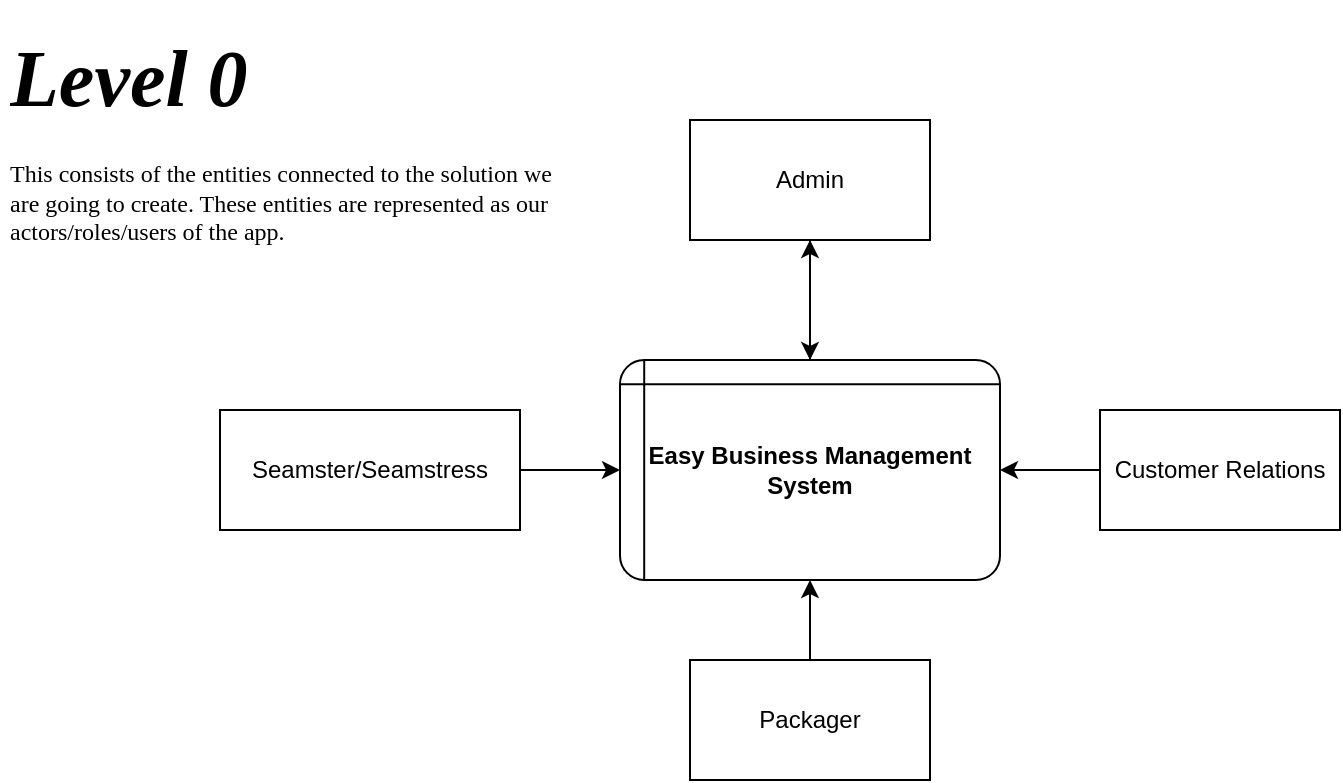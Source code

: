 <mxfile version="20.5.3" type="github" pages="8">
  <diagram id="bA3dlDeZSmGhRniMjFoe" name="Level 0 DFD">
    <mxGraphModel dx="1232" dy="579" grid="1" gridSize="10" guides="1" tooltips="1" connect="1" arrows="1" fold="1" page="1" pageScale="1" pageWidth="850" pageHeight="1100" math="0" shadow="0">
      <root>
        <mxCell id="0" />
        <mxCell id="1" parent="0" />
        <mxCell id="RlWmC01HTTlc9XhrAdnI-2" style="edgeStyle=orthogonalEdgeStyle;rounded=1;orthogonalLoop=1;jettySize=auto;html=1;fontFamily=Helvetica;fontSize=12;fontColor=default;" parent="1" source="SOjs0wSMa2AJnpzku8tK-2" target="SOjs0wSMa2AJnpzku8tK-4" edge="1">
          <mxGeometry relative="1" as="geometry" />
        </mxCell>
        <mxCell id="SOjs0wSMa2AJnpzku8tK-2" value="&lt;b&gt;Easy Business Management System&lt;/b&gt;" style="shape=internalStorage;whiteSpace=wrap;html=1;backgroundOutline=1;rounded=1;dx=10;dy=10;arcSize=11;" parent="1" vertex="1">
          <mxGeometry x="360" y="200" width="190" height="110" as="geometry" />
        </mxCell>
        <mxCell id="SOjs0wSMa2AJnpzku8tK-11" style="edgeStyle=orthogonalEdgeStyle;rounded=1;orthogonalLoop=1;jettySize=auto;html=1;fontFamily=Helvetica;fontSize=12;fontColor=default;" parent="1" source="SOjs0wSMa2AJnpzku8tK-4" target="SOjs0wSMa2AJnpzku8tK-2" edge="1">
          <mxGeometry relative="1" as="geometry" />
        </mxCell>
        <mxCell id="SOjs0wSMa2AJnpzku8tK-4" value="Admin" style="rounded=0;whiteSpace=wrap;html=1;strokeColor=default;fontFamily=Helvetica;fontSize=12;fontColor=default;fillColor=#FFFFFF;" parent="1" vertex="1">
          <mxGeometry x="395" y="80" width="120" height="60" as="geometry" />
        </mxCell>
        <mxCell id="SOjs0wSMa2AJnpzku8tK-12" style="edgeStyle=orthogonalEdgeStyle;rounded=1;orthogonalLoop=1;jettySize=auto;html=1;entryX=0;entryY=0.5;entryDx=0;entryDy=0;fontFamily=Helvetica;fontSize=12;fontColor=default;" parent="1" source="SOjs0wSMa2AJnpzku8tK-5" target="SOjs0wSMa2AJnpzku8tK-2" edge="1">
          <mxGeometry relative="1" as="geometry" />
        </mxCell>
        <mxCell id="SOjs0wSMa2AJnpzku8tK-5" value="Seamster/Seamstress" style="rounded=0;whiteSpace=wrap;html=1;strokeColor=default;fontFamily=Helvetica;fontSize=12;fontColor=default;fillColor=#FFFFFF;" parent="1" vertex="1">
          <mxGeometry x="160" y="225" width="150" height="60" as="geometry" />
        </mxCell>
        <mxCell id="N97GzggjcBI-sb2gAzAp-1" style="edgeStyle=orthogonalEdgeStyle;rounded=0;orthogonalLoop=1;jettySize=auto;html=1;entryX=1;entryY=0.5;entryDx=0;entryDy=0;" parent="1" source="SOjs0wSMa2AJnpzku8tK-6" target="SOjs0wSMa2AJnpzku8tK-2" edge="1">
          <mxGeometry relative="1" as="geometry" />
        </mxCell>
        <mxCell id="SOjs0wSMa2AJnpzku8tK-6" value="Customer Relations" style="rounded=0;whiteSpace=wrap;html=1;strokeColor=default;fontFamily=Helvetica;fontSize=12;fontColor=default;fillColor=#FFFFFF;" parent="1" vertex="1">
          <mxGeometry x="600" y="225" width="120" height="60" as="geometry" />
        </mxCell>
        <mxCell id="SOjs0wSMa2AJnpzku8tK-9" style="edgeStyle=orthogonalEdgeStyle;rounded=1;orthogonalLoop=1;jettySize=auto;html=1;entryX=0.5;entryY=1;entryDx=0;entryDy=0;fontFamily=Helvetica;fontSize=12;fontColor=default;" parent="1" source="SOjs0wSMa2AJnpzku8tK-7" target="SOjs0wSMa2AJnpzku8tK-2" edge="1">
          <mxGeometry relative="1" as="geometry" />
        </mxCell>
        <mxCell id="SOjs0wSMa2AJnpzku8tK-7" value="Packager" style="rounded=0;whiteSpace=wrap;html=1;strokeColor=default;fontFamily=Helvetica;fontSize=12;fontColor=default;fillColor=#FFFFFF;" parent="1" vertex="1">
          <mxGeometry x="395" y="350" width="120" height="60" as="geometry" />
        </mxCell>
        <mxCell id="J-PSIaPLDz51X1ypyQfm-1" value="&lt;h1&gt;&lt;i&gt;&lt;font face=&quot;Tahoma&quot; style=&quot;font-size: 40px;&quot;&gt;Level 0&lt;/font&gt;&lt;/i&gt;&lt;/h1&gt;&lt;p&gt;&lt;font face=&quot;Tahoma&quot;&gt;This consists of the entities connected to the solution we are going to create. These entities are represented as our actors/roles/users of the app.&amp;nbsp;&lt;/font&gt;&lt;/p&gt;" style="text;html=1;strokeColor=none;fillColor=none;spacing=5;spacingTop=-20;whiteSpace=wrap;overflow=hidden;rounded=0;" parent="1" vertex="1">
          <mxGeometry x="50" y="30" width="290" height="130" as="geometry" />
        </mxCell>
      </root>
    </mxGraphModel>
  </diagram>
  <diagram name="Revision Level 1 DFD" id="y4hhCLcQ9KflUSaE7k1M">
    <mxGraphModel dx="2082" dy="579" grid="1" gridSize="10" guides="1" tooltips="1" connect="1" arrows="1" fold="1" page="1" pageScale="1" pageWidth="850" pageHeight="1100" math="0" shadow="0">
      <root>
        <mxCell id="1fiT9Vd-eAIsVnIq5NhQ-0" />
        <mxCell id="1fiT9Vd-eAIsVnIq5NhQ-1" parent="1fiT9Vd-eAIsVnIq5NhQ-0" />
        <mxCell id="DGlkIr9KC82Vpyfydezd-12" style="edgeStyle=orthogonalEdgeStyle;rounded=0;orthogonalLoop=1;jettySize=auto;html=1;exitX=1;exitY=0.5;exitDx=0;exitDy=0;" parent="1fiT9Vd-eAIsVnIq5NhQ-1" source="1fiT9Vd-eAIsVnIq5NhQ-4" edge="1">
          <mxGeometry relative="1" as="geometry">
            <mxPoint x="-225" y="400" as="targetPoint" />
          </mxGeometry>
        </mxCell>
        <mxCell id="WMm3A4xc1bSoRmrZbIcu-17" style="edgeStyle=orthogonalEdgeStyle;rounded=0;orthogonalLoop=1;jettySize=auto;html=1;exitX=0;exitY=0.75;exitDx=0;exitDy=0;entryX=0.5;entryY=1;entryDx=0;entryDy=0;" parent="1fiT9Vd-eAIsVnIq5NhQ-1" source="1fiT9Vd-eAIsVnIq5NhQ-4" target="1fiT9Vd-eAIsVnIq5NhQ-16" edge="1">
          <mxGeometry relative="1" as="geometry" />
        </mxCell>
        <mxCell id="6fSQ4T8vKM1z9veQ-mmN-1" style="edgeStyle=orthogonalEdgeStyle;rounded=0;orthogonalLoop=1;jettySize=auto;html=1;exitX=0.5;exitY=1;exitDx=0;exitDy=0;entryX=0.5;entryY=0;entryDx=0;entryDy=0;" parent="1fiT9Vd-eAIsVnIq5NhQ-1" source="1fiT9Vd-eAIsVnIq5NhQ-4" target="1fiT9Vd-eAIsVnIq5NhQ-6" edge="1">
          <mxGeometry relative="1" as="geometry" />
        </mxCell>
        <mxCell id="1fiT9Vd-eAIsVnIq5NhQ-4" value="Inventory Management" style="shape=internalStorage;whiteSpace=wrap;html=1;backgroundOutline=1;rounded=1;strokeColor=default;fontFamily=Helvetica;fontSize=12;fontColor=default;fillColor=#FFFFFF;" parent="1fiT9Vd-eAIsVnIq5NhQ-1" vertex="1">
          <mxGeometry x="-525" y="355" width="180" height="90" as="geometry" />
        </mxCell>
        <mxCell id="WMm3A4xc1bSoRmrZbIcu-10" style="edgeStyle=orthogonalEdgeStyle;rounded=0;orthogonalLoop=1;jettySize=auto;html=1;entryX=0;entryY=0.5;entryDx=0;entryDy=0;" parent="1fiT9Vd-eAIsVnIq5NhQ-1" source="1fiT9Vd-eAIsVnIq5NhQ-6" target="WMm3A4xc1bSoRmrZbIcu-9" edge="1">
          <mxGeometry relative="1" as="geometry">
            <mxPoint x="-235" y="510" as="targetPoint" />
            <Array as="points">
              <mxPoint x="-225" y="520" />
            </Array>
          </mxGeometry>
        </mxCell>
        <mxCell id="WMm3A4xc1bSoRmrZbIcu-16" style="edgeStyle=orthogonalEdgeStyle;rounded=0;orthogonalLoop=1;jettySize=auto;html=1;exitX=0;exitY=0.75;exitDx=0;exitDy=0;entryX=0.448;entryY=0.003;entryDx=0;entryDy=0;entryPerimeter=0;" parent="1fiT9Vd-eAIsVnIq5NhQ-1" source="1fiT9Vd-eAIsVnIq5NhQ-6" target="1fiT9Vd-eAIsVnIq5NhQ-13" edge="1">
          <mxGeometry relative="1" as="geometry" />
        </mxCell>
        <mxCell id="WMm3A4xc1bSoRmrZbIcu-18" style="edgeStyle=orthogonalEdgeStyle;rounded=0;orthogonalLoop=1;jettySize=auto;html=1;exitX=1;exitY=0.25;exitDx=0;exitDy=0;entryX=0;entryY=0.5;entryDx=0;entryDy=0;" parent="1fiT9Vd-eAIsVnIq5NhQ-1" source="1fiT9Vd-eAIsVnIq5NhQ-6" target="1fiT9Vd-eAIsVnIq5NhQ-12" edge="1">
          <mxGeometry relative="1" as="geometry">
            <Array as="points">
              <mxPoint x="-270" y="498" />
              <mxPoint x="-270" y="180" />
            </Array>
          </mxGeometry>
        </mxCell>
        <mxCell id="1fiT9Vd-eAIsVnIq5NhQ-6" value="Customer Infobank" style="shape=internalStorage;whiteSpace=wrap;html=1;backgroundOutline=1;rounded=1;strokeColor=default;fontFamily=Helvetica;fontSize=12;fontColor=default;fillColor=#FFFFFF;" parent="1fiT9Vd-eAIsVnIq5NhQ-1" vertex="1">
          <mxGeometry x="-525" y="475" width="180" height="90" as="geometry" />
        </mxCell>
        <mxCell id="1fiT9Vd-eAIsVnIq5NhQ-7" style="edgeStyle=orthogonalEdgeStyle;rounded=1;orthogonalLoop=1;jettySize=auto;html=1;entryX=1;entryY=0.5;entryDx=0;entryDy=0;fontFamily=Helvetica;fontSize=12;fontColor=default;" parent="1fiT9Vd-eAIsVnIq5NhQ-1" source="1fiT9Vd-eAIsVnIq5NhQ-8" target="1fiT9Vd-eAIsVnIq5NhQ-13" edge="1">
          <mxGeometry relative="1" as="geometry" />
        </mxCell>
        <mxCell id="WMm3A4xc1bSoRmrZbIcu-14" style="edgeStyle=orthogonalEdgeStyle;rounded=0;orthogonalLoop=1;jettySize=auto;html=1;entryX=0.381;entryY=0.004;entryDx=0;entryDy=0;entryPerimeter=0;" parent="1fiT9Vd-eAIsVnIq5NhQ-1" source="1fiT9Vd-eAIsVnIq5NhQ-8" target="WMm3A4xc1bSoRmrZbIcu-12" edge="1">
          <mxGeometry relative="1" as="geometry" />
        </mxCell>
        <mxCell id="1fiT9Vd-eAIsVnIq5NhQ-8" value="Business Analytics" style="shape=internalStorage;whiteSpace=wrap;html=1;backgroundOutline=1;rounded=1;strokeColor=default;fontFamily=Helvetica;fontSize=12;fontColor=default;fillColor=#FFFFFF;" parent="1fiT9Vd-eAIsVnIq5NhQ-1" vertex="1">
          <mxGeometry x="-525" y="590" width="180" height="90" as="geometry" />
        </mxCell>
        <mxCell id="DGlkIr9KC82Vpyfydezd-9" style="edgeStyle=orthogonalEdgeStyle;rounded=0;orthogonalLoop=1;jettySize=auto;html=1;exitX=0;exitY=0.5;exitDx=0;exitDy=0;entryX=1;entryY=0.5;entryDx=0;entryDy=0;" parent="1fiT9Vd-eAIsVnIq5NhQ-1" source="1fiT9Vd-eAIsVnIq5NhQ-10" target="1fiT9Vd-eAIsVnIq5NhQ-16" edge="1">
          <mxGeometry relative="1" as="geometry" />
        </mxCell>
        <mxCell id="DGlkIr9KC82Vpyfydezd-11" style="edgeStyle=orthogonalEdgeStyle;rounded=0;orthogonalLoop=1;jettySize=auto;html=1;exitX=0.5;exitY=1;exitDx=0;exitDy=0;" parent="1fiT9Vd-eAIsVnIq5NhQ-1" source="1fiT9Vd-eAIsVnIq5NhQ-10" edge="1">
          <mxGeometry relative="1" as="geometry">
            <mxPoint x="-430" y="350" as="targetPoint" />
          </mxGeometry>
        </mxCell>
        <mxCell id="Nd4R7TPA6eVDvqzK_I76-0" style="edgeStyle=orthogonalEdgeStyle;rounded=0;orthogonalLoop=1;jettySize=auto;html=1;exitX=1;exitY=0.75;exitDx=0;exitDy=0;entryX=1;entryY=0.5;entryDx=0;entryDy=0;" parent="1fiT9Vd-eAIsVnIq5NhQ-1" source="1fiT9Vd-eAIsVnIq5NhQ-10" target="1fiT9Vd-eAIsVnIq5NhQ-8" edge="1">
          <mxGeometry relative="1" as="geometry">
            <Array as="points">
              <mxPoint x="-340" y="277" />
              <mxPoint x="-290" y="277" />
              <mxPoint x="-290" y="635" />
            </Array>
          </mxGeometry>
        </mxCell>
        <mxCell id="WMm3A4xc1bSoRmrZbIcu-3" style="edgeStyle=orthogonalEdgeStyle;rounded=0;orthogonalLoop=1;jettySize=auto;html=1;" parent="1fiT9Vd-eAIsVnIq5NhQ-1" source="1fiT9Vd-eAIsVnIq5NhQ-10" edge="1">
          <mxGeometry relative="1" as="geometry">
            <mxPoint x="-430" y="170" as="targetPoint" />
          </mxGeometry>
        </mxCell>
        <mxCell id="1fiT9Vd-eAIsVnIq5NhQ-10" value="Order Management" style="shape=internalStorage;whiteSpace=wrap;html=1;backgroundOutline=1;rounded=1;strokeColor=default;fontFamily=Helvetica;fontSize=12;fontColor=default;fillColor=#FFFFFF;" parent="1fiT9Vd-eAIsVnIq5NhQ-1" vertex="1">
          <mxGeometry x="-520" y="222" width="180" height="90" as="geometry" />
        </mxCell>
        <mxCell id="1fiT9Vd-eAIsVnIq5NhQ-11" style="edgeStyle=orthogonalEdgeStyle;rounded=1;orthogonalLoop=1;jettySize=auto;html=1;entryX=1;entryY=0.5;entryDx=0;entryDy=0;fontFamily=Helvetica;fontSize=12;fontColor=default;exitX=0.5;exitY=1;exitDx=0;exitDy=0;" parent="1fiT9Vd-eAIsVnIq5NhQ-1" source="1fiT9Vd-eAIsVnIq5NhQ-12" target="1fiT9Vd-eAIsVnIq5NhQ-10" edge="1">
          <mxGeometry relative="1" as="geometry">
            <Array as="points">
              <mxPoint x="-165" y="267" />
            </Array>
          </mxGeometry>
        </mxCell>
        <mxCell id="1fiT9Vd-eAIsVnIq5NhQ-12" value="Customer Relations" style="rounded=0;whiteSpace=wrap;html=1;strokeColor=default;fontFamily=Helvetica;fontSize=12;fontColor=default;fillColor=#FFFFFF;" parent="1fiT9Vd-eAIsVnIq5NhQ-1" vertex="1">
          <mxGeometry x="-225" y="150" width="120" height="60" as="geometry" />
        </mxCell>
        <mxCell id="1fiT9Vd-eAIsVnIq5NhQ-13" value="Admin" style="rounded=0;whiteSpace=wrap;html=1;strokeColor=default;fontFamily=Helvetica;fontSize=12;fontColor=default;fillColor=#FFFFFF;" parent="1fiT9Vd-eAIsVnIq5NhQ-1" vertex="1">
          <mxGeometry x="-765" y="605" width="120" height="60" as="geometry" />
        </mxCell>
        <mxCell id="DGlkIr9KC82Vpyfydezd-18" style="edgeStyle=orthogonalEdgeStyle;rounded=0;orthogonalLoop=1;jettySize=auto;html=1;exitX=0.75;exitY=1;exitDx=0;exitDy=0;entryX=0;entryY=0.5;entryDx=0;entryDy=0;" parent="1fiT9Vd-eAIsVnIq5NhQ-1" source="1fiT9Vd-eAIsVnIq5NhQ-16" target="1fiT9Vd-eAIsVnIq5NhQ-4" edge="1">
          <mxGeometry relative="1" as="geometry">
            <Array as="points">
              <mxPoint x="-690" y="297" />
              <mxPoint x="-690" y="400" />
            </Array>
          </mxGeometry>
        </mxCell>
        <mxCell id="1fiT9Vd-eAIsVnIq5NhQ-16" value="Sewer" style="rounded=0;whiteSpace=wrap;html=1;strokeColor=default;fontFamily=Helvetica;fontSize=12;fontColor=default;fillColor=#FFFFFF;" parent="1fiT9Vd-eAIsVnIq5NhQ-1" vertex="1">
          <mxGeometry x="-770" y="237" width="120" height="60" as="geometry" />
        </mxCell>
        <mxCell id="1fiT9Vd-eAIsVnIq5NhQ-25" value="1" style="text;html=1;strokeColor=none;fillColor=none;align=center;verticalAlign=middle;whiteSpace=wrap;rounded=0;" parent="1fiT9Vd-eAIsVnIq5NhQ-1" vertex="1">
          <mxGeometry x="-540" y="220" width="60" height="20" as="geometry" />
        </mxCell>
        <mxCell id="1fiT9Vd-eAIsVnIq5NhQ-27" value="4" style="text;html=1;strokeColor=none;fillColor=none;align=center;verticalAlign=middle;whiteSpace=wrap;rounded=0;" parent="1fiT9Vd-eAIsVnIq5NhQ-1" vertex="1">
          <mxGeometry x="-545" y="590" width="60" height="30" as="geometry" />
        </mxCell>
        <mxCell id="1fiT9Vd-eAIsVnIq5NhQ-28" value="3" style="text;html=1;strokeColor=none;fillColor=none;align=center;verticalAlign=middle;whiteSpace=wrap;rounded=0;" parent="1fiT9Vd-eAIsVnIq5NhQ-1" vertex="1">
          <mxGeometry x="-545" y="470" width="60" height="30" as="geometry" />
        </mxCell>
        <mxCell id="1fiT9Vd-eAIsVnIq5NhQ-29" value="2" style="text;html=1;strokeColor=none;fillColor=none;align=center;verticalAlign=middle;whiteSpace=wrap;rounded=0;" parent="1fiT9Vd-eAIsVnIq5NhQ-1" vertex="1">
          <mxGeometry x="-545" y="350" width="60" height="30" as="geometry" />
        </mxCell>
        <mxCell id="DGlkIr9KC82Vpyfydezd-10" style="edgeStyle=orthogonalEdgeStyle;rounded=0;orthogonalLoop=1;jettySize=auto;html=1;exitX=0;exitY=0.5;exitDx=0;exitDy=0;entryX=0;entryY=0.389;entryDx=0;entryDy=0;entryPerimeter=0;" parent="1fiT9Vd-eAIsVnIq5NhQ-1" target="1fiT9Vd-eAIsVnIq5NhQ-10" edge="1">
          <mxGeometry relative="1" as="geometry">
            <mxPoint x="-650" y="257" as="sourcePoint" />
            <mxPoint x="-570" y="257" as="targetPoint" />
          </mxGeometry>
        </mxCell>
        <mxCell id="T2YO2p-B6fhqLCTvraxp-0" value="&lt;h1&gt;&lt;i&gt;&lt;font face=&quot;Tahoma&quot; style=&quot;font-size: 40px;&quot;&gt;Level 1&lt;/font&gt;&lt;/i&gt;&lt;/h1&gt;&lt;p&gt;&lt;font face=&quot;Tahoma&quot;&gt;At this level, the diagram interconnects the process and the entities involved; its activity and workarounds.&lt;/font&gt;&lt;/p&gt;" style="text;html=1;strokeColor=none;fillColor=none;spacing=5;spacingTop=-20;whiteSpace=wrap;overflow=hidden;rounded=0;" parent="1fiT9Vd-eAIsVnIq5NhQ-1" vertex="1">
          <mxGeometry x="-810" y="20" width="290" height="130" as="geometry" />
        </mxCell>
        <mxCell id="WMm3A4xc1bSoRmrZbIcu-0" value="" style="group" parent="1fiT9Vd-eAIsVnIq5NhQ-1" vertex="1" connectable="0">
          <mxGeometry x="-499.75" y="120" width="139.5" height="50" as="geometry" />
        </mxCell>
        <mxCell id="WMm3A4xc1bSoRmrZbIcu-1" value="Order Queue List" style="rounded=0;whiteSpace=wrap;html=1;strokeColor=default;fontFamily=Helvetica;fontSize=12;fontColor=default;fillColor=#FFFFFF;" parent="WMm3A4xc1bSoRmrZbIcu-0" vertex="1">
          <mxGeometry x="27.527" width="111.973" height="50" as="geometry" />
        </mxCell>
        <mxCell id="WMm3A4xc1bSoRmrZbIcu-2" value="D" style="rounded=0;whiteSpace=wrap;html=1;strokeColor=default;fontFamily=Helvetica;fontSize=12;fontColor=default;fillColor=#FFFFFF;" parent="WMm3A4xc1bSoRmrZbIcu-0" vertex="1">
          <mxGeometry width="37.324" height="50" as="geometry" />
        </mxCell>
        <mxCell id="WMm3A4xc1bSoRmrZbIcu-4" value="" style="group" parent="1fiT9Vd-eAIsVnIq5NhQ-1" vertex="1" connectable="0">
          <mxGeometry x="-225" y="375" width="139.5" height="50" as="geometry" />
        </mxCell>
        <mxCell id="WMm3A4xc1bSoRmrZbIcu-5" value="Products" style="rounded=0;whiteSpace=wrap;html=1;strokeColor=default;fontFamily=Helvetica;fontSize=12;fontColor=default;fillColor=#FFFFFF;" parent="WMm3A4xc1bSoRmrZbIcu-4" vertex="1">
          <mxGeometry x="27.527" width="111.973" height="50" as="geometry" />
        </mxCell>
        <mxCell id="WMm3A4xc1bSoRmrZbIcu-6" value="D" style="rounded=0;whiteSpace=wrap;html=1;strokeColor=default;fontFamily=Helvetica;fontSize=12;fontColor=default;fillColor=#FFFFFF;" parent="WMm3A4xc1bSoRmrZbIcu-4" vertex="1">
          <mxGeometry width="37.324" height="50" as="geometry" />
        </mxCell>
        <mxCell id="WMm3A4xc1bSoRmrZbIcu-7" value="" style="group" parent="1fiT9Vd-eAIsVnIq5NhQ-1" vertex="1" connectable="0">
          <mxGeometry x="-225" y="495" width="139.5" height="50" as="geometry" />
        </mxCell>
        <mxCell id="WMm3A4xc1bSoRmrZbIcu-8" value="Customers" style="rounded=0;whiteSpace=wrap;html=1;strokeColor=default;fontFamily=Helvetica;fontSize=12;fontColor=default;fillColor=#FFFFFF;" parent="WMm3A4xc1bSoRmrZbIcu-7" vertex="1">
          <mxGeometry x="27.527" width="111.973" height="50" as="geometry" />
        </mxCell>
        <mxCell id="WMm3A4xc1bSoRmrZbIcu-9" value="D" style="rounded=0;whiteSpace=wrap;html=1;strokeColor=default;fontFamily=Helvetica;fontSize=12;fontColor=default;fillColor=#FFFFFF;" parent="WMm3A4xc1bSoRmrZbIcu-7" vertex="1">
          <mxGeometry width="37.324" height="50" as="geometry" />
        </mxCell>
        <mxCell id="WMm3A4xc1bSoRmrZbIcu-11" value="" style="group" parent="1fiT9Vd-eAIsVnIq5NhQ-1" vertex="1" connectable="0">
          <mxGeometry x="-504.75" y="720" width="139.5" height="50" as="geometry" />
        </mxCell>
        <mxCell id="WMm3A4xc1bSoRmrZbIcu-12" value="Reports" style="rounded=0;whiteSpace=wrap;html=1;strokeColor=default;fontFamily=Helvetica;fontSize=12;fontColor=default;fillColor=#FFFFFF;" parent="WMm3A4xc1bSoRmrZbIcu-11" vertex="1">
          <mxGeometry x="27.527" width="111.973" height="50" as="geometry" />
        </mxCell>
        <mxCell id="WMm3A4xc1bSoRmrZbIcu-13" value="D" style="rounded=0;whiteSpace=wrap;html=1;strokeColor=default;fontFamily=Helvetica;fontSize=12;fontColor=default;fillColor=#FFFFFF;" parent="WMm3A4xc1bSoRmrZbIcu-11" vertex="1">
          <mxGeometry width="37.324" height="50" as="geometry" />
        </mxCell>
      </root>
    </mxGraphModel>
  </diagram>
  <diagram name="(Rev:2) Level 1 DFD" id="lwDa8r16276brY11cHay">
    <mxGraphModel dx="1763" dy="429" grid="1" gridSize="10" guides="1" tooltips="1" connect="1" arrows="1" fold="1" page="1" pageScale="1" pageWidth="850" pageHeight="1100" math="0" shadow="0">
      <root>
        <mxCell id="E0RVwmIXaAEg6UpKYSFo-0" />
        <mxCell id="E0RVwmIXaAEg6UpKYSFo-1" parent="E0RVwmIXaAEg6UpKYSFo-0" />
        <mxCell id="E0RVwmIXaAEg6UpKYSFo-2" style="edgeStyle=orthogonalEdgeStyle;rounded=0;orthogonalLoop=1;jettySize=auto;html=1;exitX=1;exitY=0.5;exitDx=0;exitDy=0;" edge="1" parent="E0RVwmIXaAEg6UpKYSFo-1" source="E0RVwmIXaAEg6UpKYSFo-5">
          <mxGeometry relative="1" as="geometry">
            <mxPoint x="625" y="410" as="targetPoint" />
          </mxGeometry>
        </mxCell>
        <mxCell id="E0RVwmIXaAEg6UpKYSFo-3" style="edgeStyle=orthogonalEdgeStyle;rounded=0;orthogonalLoop=1;jettySize=auto;html=1;exitX=0;exitY=0.75;exitDx=0;exitDy=0;entryX=0.5;entryY=1;entryDx=0;entryDy=0;" edge="1" parent="E0RVwmIXaAEg6UpKYSFo-1" source="E0RVwmIXaAEg6UpKYSFo-5" target="E0RVwmIXaAEg6UpKYSFo-22">
          <mxGeometry relative="1" as="geometry" />
        </mxCell>
        <mxCell id="E0RVwmIXaAEg6UpKYSFo-4" style="edgeStyle=orthogonalEdgeStyle;rounded=0;orthogonalLoop=1;jettySize=auto;html=1;exitX=0.5;exitY=1;exitDx=0;exitDy=0;entryX=0.5;entryY=0;entryDx=0;entryDy=0;" edge="1" parent="E0RVwmIXaAEg6UpKYSFo-1" source="E0RVwmIXaAEg6UpKYSFo-5" target="E0RVwmIXaAEg6UpKYSFo-9">
          <mxGeometry relative="1" as="geometry" />
        </mxCell>
        <mxCell id="E0RVwmIXaAEg6UpKYSFo-5" value="Inventory Management" style="shape=internalStorage;whiteSpace=wrap;html=1;backgroundOutline=1;rounded=1;strokeColor=default;fontFamily=Helvetica;fontSize=12;fontColor=default;fillColor=#FFFFFF;" vertex="1" parent="E0RVwmIXaAEg6UpKYSFo-1">
          <mxGeometry x="325" y="365" width="180" height="90" as="geometry" />
        </mxCell>
        <mxCell id="E0RVwmIXaAEg6UpKYSFo-6" style="edgeStyle=orthogonalEdgeStyle;rounded=0;orthogonalLoop=1;jettySize=auto;html=1;entryX=0;entryY=0.5;entryDx=0;entryDy=0;" edge="1" parent="E0RVwmIXaAEg6UpKYSFo-1" source="E0RVwmIXaAEg6UpKYSFo-9" target="E0RVwmIXaAEg6UpKYSFo-37">
          <mxGeometry relative="1" as="geometry">
            <mxPoint x="615" y="520" as="targetPoint" />
            <Array as="points">
              <mxPoint x="625" y="530" />
            </Array>
          </mxGeometry>
        </mxCell>
        <mxCell id="E0RVwmIXaAEg6UpKYSFo-7" style="edgeStyle=orthogonalEdgeStyle;rounded=0;orthogonalLoop=1;jettySize=auto;html=1;exitX=0;exitY=0.75;exitDx=0;exitDy=0;entryX=0.448;entryY=0.003;entryDx=0;entryDy=0;entryPerimeter=0;" edge="1" parent="E0RVwmIXaAEg6UpKYSFo-1" source="E0RVwmIXaAEg6UpKYSFo-9" target="E0RVwmIXaAEg6UpKYSFo-20">
          <mxGeometry relative="1" as="geometry" />
        </mxCell>
        <mxCell id="E0RVwmIXaAEg6UpKYSFo-8" style="edgeStyle=orthogonalEdgeStyle;rounded=0;orthogonalLoop=1;jettySize=auto;html=1;exitX=1;exitY=0.25;exitDx=0;exitDy=0;entryX=0;entryY=0.5;entryDx=0;entryDy=0;" edge="1" parent="E0RVwmIXaAEg6UpKYSFo-1" source="E0RVwmIXaAEg6UpKYSFo-9" target="E0RVwmIXaAEg6UpKYSFo-19">
          <mxGeometry relative="1" as="geometry">
            <Array as="points">
              <mxPoint x="580" y="508" />
              <mxPoint x="580" y="190" />
            </Array>
          </mxGeometry>
        </mxCell>
        <mxCell id="E0RVwmIXaAEg6UpKYSFo-9" value="Customer Infobank" style="shape=internalStorage;whiteSpace=wrap;html=1;backgroundOutline=1;rounded=1;strokeColor=default;fontFamily=Helvetica;fontSize=12;fontColor=default;fillColor=#FFFFFF;" vertex="1" parent="E0RVwmIXaAEg6UpKYSFo-1">
          <mxGeometry x="325" y="485" width="180" height="90" as="geometry" />
        </mxCell>
        <mxCell id="E0RVwmIXaAEg6UpKYSFo-10" style="edgeStyle=orthogonalEdgeStyle;rounded=1;orthogonalLoop=1;jettySize=auto;html=1;entryX=1;entryY=0.5;entryDx=0;entryDy=0;fontFamily=Helvetica;fontSize=12;fontColor=default;" edge="1" parent="E0RVwmIXaAEg6UpKYSFo-1" source="E0RVwmIXaAEg6UpKYSFo-12" target="E0RVwmIXaAEg6UpKYSFo-20">
          <mxGeometry relative="1" as="geometry" />
        </mxCell>
        <mxCell id="E0RVwmIXaAEg6UpKYSFo-11" style="edgeStyle=orthogonalEdgeStyle;rounded=0;orthogonalLoop=1;jettySize=auto;html=1;entryX=0.381;entryY=0.004;entryDx=0;entryDy=0;entryPerimeter=0;" edge="1" parent="E0RVwmIXaAEg6UpKYSFo-1" source="E0RVwmIXaAEg6UpKYSFo-12" target="E0RVwmIXaAEg6UpKYSFo-39">
          <mxGeometry relative="1" as="geometry" />
        </mxCell>
        <mxCell id="E0RVwmIXaAEg6UpKYSFo-12" value="Business Analytics" style="shape=internalStorage;whiteSpace=wrap;html=1;backgroundOutline=1;rounded=1;strokeColor=default;fontFamily=Helvetica;fontSize=12;fontColor=default;fillColor=#FFFFFF;" vertex="1" parent="E0RVwmIXaAEg6UpKYSFo-1">
          <mxGeometry x="325" y="600" width="180" height="90" as="geometry" />
        </mxCell>
        <mxCell id="E0RVwmIXaAEg6UpKYSFo-13" style="edgeStyle=orthogonalEdgeStyle;rounded=0;orthogonalLoop=1;jettySize=auto;html=1;exitX=0;exitY=0.5;exitDx=0;exitDy=0;entryX=1;entryY=0.5;entryDx=0;entryDy=0;" edge="1" parent="E0RVwmIXaAEg6UpKYSFo-1" source="E0RVwmIXaAEg6UpKYSFo-17" target="E0RVwmIXaAEg6UpKYSFo-22">
          <mxGeometry relative="1" as="geometry" />
        </mxCell>
        <mxCell id="E0RVwmIXaAEg6UpKYSFo-14" style="edgeStyle=orthogonalEdgeStyle;rounded=0;orthogonalLoop=1;jettySize=auto;html=1;exitX=0.5;exitY=1;exitDx=0;exitDy=0;" edge="1" parent="E0RVwmIXaAEg6UpKYSFo-1" source="E0RVwmIXaAEg6UpKYSFo-17">
          <mxGeometry relative="1" as="geometry">
            <mxPoint x="420" y="360" as="targetPoint" />
          </mxGeometry>
        </mxCell>
        <mxCell id="E0RVwmIXaAEg6UpKYSFo-15" style="edgeStyle=orthogonalEdgeStyle;rounded=0;orthogonalLoop=1;jettySize=auto;html=1;exitX=1;exitY=0.75;exitDx=0;exitDy=0;entryX=1;entryY=0.5;entryDx=0;entryDy=0;" edge="1" parent="E0RVwmIXaAEg6UpKYSFo-1" source="E0RVwmIXaAEg6UpKYSFo-17" target="E0RVwmIXaAEg6UpKYSFo-12">
          <mxGeometry relative="1" as="geometry">
            <Array as="points">
              <mxPoint x="510" y="287" />
              <mxPoint x="560" y="287" />
              <mxPoint x="560" y="645" />
            </Array>
          </mxGeometry>
        </mxCell>
        <mxCell id="E0RVwmIXaAEg6UpKYSFo-16" style="edgeStyle=orthogonalEdgeStyle;rounded=0;orthogonalLoop=1;jettySize=auto;html=1;" edge="1" parent="E0RVwmIXaAEg6UpKYSFo-1" source="E0RVwmIXaAEg6UpKYSFo-17">
          <mxGeometry relative="1" as="geometry">
            <mxPoint x="420" y="180" as="targetPoint" />
          </mxGeometry>
        </mxCell>
        <mxCell id="E0RVwmIXaAEg6UpKYSFo-17" value="Order Management" style="shape=internalStorage;whiteSpace=wrap;html=1;backgroundOutline=1;rounded=1;strokeColor=default;fontFamily=Helvetica;fontSize=12;fontColor=default;fillColor=#FFFFFF;" vertex="1" parent="E0RVwmIXaAEg6UpKYSFo-1">
          <mxGeometry x="330" y="232" width="180" height="90" as="geometry" />
        </mxCell>
        <mxCell id="E0RVwmIXaAEg6UpKYSFo-18" style="edgeStyle=orthogonalEdgeStyle;rounded=1;orthogonalLoop=1;jettySize=auto;html=1;entryX=1;entryY=0.5;entryDx=0;entryDy=0;fontFamily=Helvetica;fontSize=12;fontColor=default;exitX=0.5;exitY=1;exitDx=0;exitDy=0;" edge="1" parent="E0RVwmIXaAEg6UpKYSFo-1" source="E0RVwmIXaAEg6UpKYSFo-19" target="E0RVwmIXaAEg6UpKYSFo-17">
          <mxGeometry relative="1" as="geometry">
            <Array as="points">
              <mxPoint x="685" y="277" />
            </Array>
          </mxGeometry>
        </mxCell>
        <mxCell id="E0RVwmIXaAEg6UpKYSFo-19" value="Customer Relations" style="rounded=0;whiteSpace=wrap;html=1;strokeColor=default;fontFamily=Helvetica;fontSize=12;fontColor=default;fillColor=#FFFFFF;" vertex="1" parent="E0RVwmIXaAEg6UpKYSFo-1">
          <mxGeometry x="625" y="160" width="120" height="60" as="geometry" />
        </mxCell>
        <mxCell id="E0RVwmIXaAEg6UpKYSFo-20" value="Admin" style="rounded=0;whiteSpace=wrap;html=1;strokeColor=default;fontFamily=Helvetica;fontSize=12;fontColor=default;fillColor=#FFFFFF;" vertex="1" parent="E0RVwmIXaAEg6UpKYSFo-1">
          <mxGeometry x="85" y="615" width="120" height="60" as="geometry" />
        </mxCell>
        <mxCell id="E0RVwmIXaAEg6UpKYSFo-21" style="edgeStyle=orthogonalEdgeStyle;rounded=0;orthogonalLoop=1;jettySize=auto;html=1;exitX=0.75;exitY=1;exitDx=0;exitDy=0;entryX=0;entryY=0.5;entryDx=0;entryDy=0;" edge="1" parent="E0RVwmIXaAEg6UpKYSFo-1" source="E0RVwmIXaAEg6UpKYSFo-22" target="E0RVwmIXaAEg6UpKYSFo-5">
          <mxGeometry relative="1" as="geometry">
            <Array as="points">
              <mxPoint x="160" y="307" />
              <mxPoint x="160" y="410" />
            </Array>
          </mxGeometry>
        </mxCell>
        <mxCell id="E0RVwmIXaAEg6UpKYSFo-22" value="Sewer" style="rounded=0;whiteSpace=wrap;html=1;strokeColor=default;fontFamily=Helvetica;fontSize=12;fontColor=default;fillColor=#FFFFFF;" vertex="1" parent="E0RVwmIXaAEg6UpKYSFo-1">
          <mxGeometry x="80" y="247" width="120" height="60" as="geometry" />
        </mxCell>
        <mxCell id="E0RVwmIXaAEg6UpKYSFo-23" value="1" style="text;html=1;strokeColor=none;fillColor=none;align=center;verticalAlign=middle;whiteSpace=wrap;rounded=0;" vertex="1" parent="E0RVwmIXaAEg6UpKYSFo-1">
          <mxGeometry x="310" y="230" width="60" height="20" as="geometry" />
        </mxCell>
        <mxCell id="E0RVwmIXaAEg6UpKYSFo-24" value="4" style="text;html=1;strokeColor=none;fillColor=none;align=center;verticalAlign=middle;whiteSpace=wrap;rounded=0;" vertex="1" parent="E0RVwmIXaAEg6UpKYSFo-1">
          <mxGeometry x="305" y="600" width="60" height="30" as="geometry" />
        </mxCell>
        <mxCell id="E0RVwmIXaAEg6UpKYSFo-25" value="3" style="text;html=1;strokeColor=none;fillColor=none;align=center;verticalAlign=middle;whiteSpace=wrap;rounded=0;" vertex="1" parent="E0RVwmIXaAEg6UpKYSFo-1">
          <mxGeometry x="305" y="480" width="60" height="30" as="geometry" />
        </mxCell>
        <mxCell id="E0RVwmIXaAEg6UpKYSFo-26" value="2" style="text;html=1;strokeColor=none;fillColor=none;align=center;verticalAlign=middle;whiteSpace=wrap;rounded=0;" vertex="1" parent="E0RVwmIXaAEg6UpKYSFo-1">
          <mxGeometry x="305" y="360" width="60" height="30" as="geometry" />
        </mxCell>
        <mxCell id="E0RVwmIXaAEg6UpKYSFo-27" style="edgeStyle=orthogonalEdgeStyle;rounded=0;orthogonalLoop=1;jettySize=auto;html=1;exitX=0;exitY=0.5;exitDx=0;exitDy=0;entryX=0;entryY=0.389;entryDx=0;entryDy=0;entryPerimeter=0;" edge="1" parent="E0RVwmIXaAEg6UpKYSFo-1" target="E0RVwmIXaAEg6UpKYSFo-17">
          <mxGeometry relative="1" as="geometry">
            <mxPoint x="200" y="267" as="sourcePoint" />
            <mxPoint x="280" y="267" as="targetPoint" />
          </mxGeometry>
        </mxCell>
        <mxCell id="E0RVwmIXaAEg6UpKYSFo-28" value="&lt;h1&gt;&lt;i&gt;&lt;font face=&quot;Tahoma&quot; style=&quot;font-size: 40px;&quot;&gt;Level 1&lt;/font&gt;&lt;/i&gt;&lt;/h1&gt;&lt;p&gt;&lt;font face=&quot;Tahoma&quot;&gt;At this level, the diagram interconnects the process and the entities involved; its activity and workarounds.&lt;/font&gt;&lt;/p&gt;" style="text;html=1;strokeColor=none;fillColor=none;spacing=5;spacingTop=-20;whiteSpace=wrap;overflow=hidden;rounded=0;" vertex="1" parent="E0RVwmIXaAEg6UpKYSFo-1">
          <mxGeometry x="-810" y="20" width="290" height="130" as="geometry" />
        </mxCell>
        <mxCell id="E0RVwmIXaAEg6UpKYSFo-29" value="" style="group" vertex="1" connectable="0" parent="E0RVwmIXaAEg6UpKYSFo-1">
          <mxGeometry x="350.25" y="130" width="139.5" height="50" as="geometry" />
        </mxCell>
        <mxCell id="E0RVwmIXaAEg6UpKYSFo-30" value="Order Queue List" style="rounded=0;whiteSpace=wrap;html=1;strokeColor=default;fontFamily=Helvetica;fontSize=12;fontColor=default;fillColor=#FFFFFF;" vertex="1" parent="E0RVwmIXaAEg6UpKYSFo-29">
          <mxGeometry x="27.527" width="111.973" height="50" as="geometry" />
        </mxCell>
        <mxCell id="E0RVwmIXaAEg6UpKYSFo-31" value="D" style="rounded=0;whiteSpace=wrap;html=1;strokeColor=default;fontFamily=Helvetica;fontSize=12;fontColor=default;fillColor=#FFFFFF;" vertex="1" parent="E0RVwmIXaAEg6UpKYSFo-29">
          <mxGeometry width="37.324" height="50" as="geometry" />
        </mxCell>
        <mxCell id="E0RVwmIXaAEg6UpKYSFo-32" value="" style="group" vertex="1" connectable="0" parent="E0RVwmIXaAEg6UpKYSFo-1">
          <mxGeometry x="625" y="385" width="139.5" height="50" as="geometry" />
        </mxCell>
        <mxCell id="E0RVwmIXaAEg6UpKYSFo-33" value="Products" style="rounded=0;whiteSpace=wrap;html=1;strokeColor=default;fontFamily=Helvetica;fontSize=12;fontColor=default;fillColor=#FFFFFF;" vertex="1" parent="E0RVwmIXaAEg6UpKYSFo-32">
          <mxGeometry x="27.527" width="111.973" height="50" as="geometry" />
        </mxCell>
        <mxCell id="E0RVwmIXaAEg6UpKYSFo-34" value="D" style="rounded=0;whiteSpace=wrap;html=1;strokeColor=default;fontFamily=Helvetica;fontSize=12;fontColor=default;fillColor=#FFFFFF;" vertex="1" parent="E0RVwmIXaAEg6UpKYSFo-32">
          <mxGeometry width="37.324" height="50" as="geometry" />
        </mxCell>
        <mxCell id="E0RVwmIXaAEg6UpKYSFo-35" value="" style="group" vertex="1" connectable="0" parent="E0RVwmIXaAEg6UpKYSFo-1">
          <mxGeometry x="625" y="505" width="139.5" height="50" as="geometry" />
        </mxCell>
        <mxCell id="E0RVwmIXaAEg6UpKYSFo-36" value="Customers" style="rounded=0;whiteSpace=wrap;html=1;strokeColor=default;fontFamily=Helvetica;fontSize=12;fontColor=default;fillColor=#FFFFFF;" vertex="1" parent="E0RVwmIXaAEg6UpKYSFo-35">
          <mxGeometry x="27.527" width="111.973" height="50" as="geometry" />
        </mxCell>
        <mxCell id="E0RVwmIXaAEg6UpKYSFo-37" value="D" style="rounded=0;whiteSpace=wrap;html=1;strokeColor=default;fontFamily=Helvetica;fontSize=12;fontColor=default;fillColor=#FFFFFF;" vertex="1" parent="E0RVwmIXaAEg6UpKYSFo-35">
          <mxGeometry width="37.324" height="50" as="geometry" />
        </mxCell>
        <mxCell id="E0RVwmIXaAEg6UpKYSFo-38" value="" style="group" vertex="1" connectable="0" parent="E0RVwmIXaAEg6UpKYSFo-1">
          <mxGeometry x="345.25" y="730" width="139.5" height="50" as="geometry" />
        </mxCell>
        <mxCell id="E0RVwmIXaAEg6UpKYSFo-39" value="Reports" style="rounded=0;whiteSpace=wrap;html=1;strokeColor=default;fontFamily=Helvetica;fontSize=12;fontColor=default;fillColor=#FFFFFF;" vertex="1" parent="E0RVwmIXaAEg6UpKYSFo-38">
          <mxGeometry x="27.527" width="111.973" height="50" as="geometry" />
        </mxCell>
        <mxCell id="E0RVwmIXaAEg6UpKYSFo-40" value="D" style="rounded=0;whiteSpace=wrap;html=1;strokeColor=default;fontFamily=Helvetica;fontSize=12;fontColor=default;fillColor=#FFFFFF;" vertex="1" parent="E0RVwmIXaAEg6UpKYSFo-38">
          <mxGeometry width="37.324" height="50" as="geometry" />
        </mxCell>
        <mxCell id="IJgXe9HRPcxQBCgyHewd-0" value="Create an Order" style="shape=internalStorage;whiteSpace=wrap;html=1;backgroundOutline=1;rounded=1;strokeColor=default;fontFamily=Helvetica;fontSize=12;fontColor=default;fillColor=#FFFFFF;" vertex="1" parent="E0RVwmIXaAEg6UpKYSFo-1">
          <mxGeometry x="-620" y="190" width="180" height="80" as="geometry" />
        </mxCell>
        <mxCell id="IJgXe9HRPcxQBCgyHewd-1" value="&lt;br&gt;Lookup the &lt;br&gt;Inventory and Product &lt;br&gt;Count" style="shape=internalStorage;whiteSpace=wrap;html=1;backgroundOutline=1;rounded=1;strokeColor=default;fontFamily=Helvetica;fontSize=12;fontColor=default;fillColor=#FFFFFF;" vertex="1" parent="E0RVwmIXaAEg6UpKYSFo-1">
          <mxGeometry x="-620" y="290" width="180" height="85" as="geometry" />
        </mxCell>
        <mxCell id="IJgXe9HRPcxQBCgyHewd-2" value="Update Inventory Status" style="shape=internalStorage;whiteSpace=wrap;html=1;backgroundOutline=1;rounded=1;strokeColor=default;fontFamily=Helvetica;fontSize=12;fontColor=default;fillColor=#FFFFFF;" vertex="1" parent="E0RVwmIXaAEg6UpKYSFo-1">
          <mxGeometry x="-430" y="292.5" width="180" height="80" as="geometry" />
        </mxCell>
        <mxCell id="IJgXe9HRPcxQBCgyHewd-4" value="&lt;br&gt;Display order in the&lt;br&gt;Queue List" style="shape=internalStorage;whiteSpace=wrap;html=1;backgroundOutline=1;rounded=1;strokeColor=default;fontFamily=Helvetica;fontSize=12;fontColor=default;fillColor=#FFFFFF;" vertex="1" parent="E0RVwmIXaAEg6UpKYSFo-1">
          <mxGeometry x="-620" y="390" width="180" height="80" as="geometry" />
        </mxCell>
        <mxCell id="IJgXe9HRPcxQBCgyHewd-5" value="&lt;br&gt;Records customer&lt;br&gt;information" style="shape=internalStorage;whiteSpace=wrap;html=1;backgroundOutline=1;rounded=1;strokeColor=default;fontFamily=Helvetica;fontSize=12;fontColor=default;fillColor=#FFFFFF;" vertex="1" parent="E0RVwmIXaAEg6UpKYSFo-1">
          <mxGeometry x="-620" y="490" width="180" height="80" as="geometry" />
        </mxCell>
        <mxCell id="IJgXe9HRPcxQBCgyHewd-6" value="&lt;br&gt;Order&amp;nbsp;" style="shape=internalStorage;whiteSpace=wrap;html=1;backgroundOutline=1;rounded=1;strokeColor=default;fontFamily=Helvetica;fontSize=12;fontColor=default;fillColor=#FFFFFF;" vertex="1" parent="E0RVwmIXaAEg6UpKYSFo-1">
          <mxGeometry x="-620" y="590" width="180" height="80" as="geometry" />
        </mxCell>
      </root>
    </mxGraphModel>
  </diagram>
  <diagram name="Revision Level 2 DFD (Order Queue List)" id="4nZJUk-qal9vqFBylfYd">
    <mxGraphModel dx="1232" dy="579" grid="1" gridSize="10" guides="1" tooltips="1" connect="1" arrows="1" fold="1" page="1" pageScale="1" pageWidth="850" pageHeight="1100" math="0" shadow="0">
      <root>
        <mxCell id="vyPgLdfNCkiu57tK5SRO-0" />
        <mxCell id="vyPgLdfNCkiu57tK5SRO-1" parent="vyPgLdfNCkiu57tK5SRO-0" />
        <mxCell id="m1OcZTEyi7w2N_BTY1ol-7" style="edgeStyle=orthogonalEdgeStyle;rounded=0;orthogonalLoop=1;jettySize=auto;html=1;exitX=0.5;exitY=1;exitDx=0;exitDy=0;entryX=0.5;entryY=0;entryDx=0;entryDy=0;" parent="vyPgLdfNCkiu57tK5SRO-1" edge="1">
          <mxGeometry relative="1" as="geometry">
            <mxPoint x="420" y="718" as="sourcePoint" />
            <mxPoint x="420" y="758.0" as="targetPoint" />
          </mxGeometry>
        </mxCell>
        <mxCell id="PRtp8kR5PZO5Lq21vr1k-3" style="edgeStyle=orthogonalEdgeStyle;rounded=0;orthogonalLoop=1;jettySize=auto;html=1;entryX=0;entryY=0.5;entryDx=0;entryDy=0;" parent="vyPgLdfNCkiu57tK5SRO-1" target="m1OcZTEyi7w2N_BTY1ol-4" edge="1">
          <mxGeometry relative="1" as="geometry">
            <mxPoint x="559" y="688" as="targetPoint" />
            <mxPoint x="489" y="688" as="sourcePoint" />
          </mxGeometry>
        </mxCell>
        <mxCell id="m1OcZTEyi7w2N_BTY1ol-4" value="D" style="rounded=0;whiteSpace=wrap;html=1;strokeColor=default;fontFamily=Helvetica;fontSize=12;fontColor=default;fillColor=#FFFFFF;align=center;" parent="vyPgLdfNCkiu57tK5SRO-1" vertex="1">
          <mxGeometry x="635" y="658" width="35" height="60" as="geometry" />
        </mxCell>
        <mxCell id="Nxm5xJL6nCxTpszpzN9w-7" value="" style="shape=internalStorage;whiteSpace=wrap;html=1;backgroundOutline=1;rounded=1;strokeColor=default;fontFamily=Helvetica;fontSize=12;fontColor=default;fillColor=#FFFFFF;" parent="vyPgLdfNCkiu57tK5SRO-1" vertex="1">
          <mxGeometry x="364" y="648" width="126" height="70" as="geometry" />
        </mxCell>
        <mxCell id="Nxm5xJL6nCxTpszpzN9w-8" value="1.7" style="text;html=1;strokeColor=none;fillColor=none;align=center;verticalAlign=middle;whiteSpace=wrap;rounded=0;" parent="vyPgLdfNCkiu57tK5SRO-1" vertex="1">
          <mxGeometry x="360" y="649" width="30" height="20" as="geometry" />
        </mxCell>
        <mxCell id="Nxm5xJL6nCxTpszpzN9w-9" value="&lt;span style=&quot;color: rgb(0, 0, 0); font-family: Helvetica; font-size: 12px; font-style: normal; font-variant-ligatures: normal; font-variant-caps: normal; font-weight: 400; letter-spacing: normal; orphans: 2; text-indent: 0px; text-transform: none; widows: 2; word-spacing: 0px; -webkit-text-stroke-width: 0px; background-color: rgb(248, 249, 250); text-decoration-thickness: initial; text-decoration-style: initial; text-decoration-color: initial; float: none; display: inline !important;&quot;&gt;Generate order report&lt;/span&gt;" style="text;whiteSpace=wrap;html=1;align=center;" parent="vyPgLdfNCkiu57tK5SRO-1" vertex="1">
          <mxGeometry x="388" y="672" width="93" height="40" as="geometry" />
        </mxCell>
        <mxCell id="Nxm5xJL6nCxTpszpzN9w-10" value="" style="group" parent="vyPgLdfNCkiu57tK5SRO-1" vertex="1" connectable="0">
          <mxGeometry x="343" y="153" width="184" height="70" as="geometry" />
        </mxCell>
        <mxCell id="Nxm5xJL6nCxTpszpzN9w-1" value="" style="shape=internalStorage;whiteSpace=wrap;html=1;backgroundOutline=1;rounded=1;strokeColor=default;fontFamily=Helvetica;fontSize=12;fontColor=default;fillColor=#FFFFFF;" parent="Nxm5xJL6nCxTpszpzN9w-10" vertex="1">
          <mxGeometry x="4" width="180" height="70" as="geometry" />
        </mxCell>
        <mxCell id="Nxm5xJL6nCxTpszpzN9w-2" value="1.1" style="text;html=1;strokeColor=none;fillColor=none;align=center;verticalAlign=middle;whiteSpace=wrap;rounded=0;" parent="Nxm5xJL6nCxTpszpzN9w-10" vertex="1">
          <mxGeometry y="1" width="30" height="20" as="geometry" />
        </mxCell>
        <mxCell id="Nxm5xJL6nCxTpszpzN9w-3" value="&lt;span style=&quot;color: rgb(0, 0, 0); font-family: Helvetica; font-size: 12px; font-style: normal; font-variant-ligatures: normal; font-variant-caps: normal; font-weight: 400; letter-spacing: normal; orphans: 2; text-indent: 0px; text-transform: none; widows: 2; word-spacing: 0px; -webkit-text-stroke-width: 0px; background-color: rgb(248, 249, 250); text-decoration-thickness: initial; text-decoration-style: initial; text-decoration-color: initial; float: none; display: inline !important;&quot;&gt;Open order management tab&lt;/span&gt;" style="text;whiteSpace=wrap;html=1;align=center;" parent="Nxm5xJL6nCxTpszpzN9w-10" vertex="1">
          <mxGeometry x="27" y="24" width="150" height="40" as="geometry" />
        </mxCell>
        <mxCell id="Nxm5xJL6nCxTpszpzN9w-12" value="" style="group" parent="vyPgLdfNCkiu57tK5SRO-1" vertex="1" connectable="0">
          <mxGeometry x="333" y="528" width="184" height="70" as="geometry" />
        </mxCell>
        <mxCell id="Nxm5xJL6nCxTpszpzN9w-4" value="" style="shape=internalStorage;whiteSpace=wrap;html=1;backgroundOutline=1;rounded=1;strokeColor=default;fontFamily=Helvetica;fontSize=12;fontColor=default;fillColor=#FFFFFF;" parent="Nxm5xJL6nCxTpszpzN9w-12" vertex="1">
          <mxGeometry x="4" width="180" height="70" as="geometry" />
        </mxCell>
        <mxCell id="Nxm5xJL6nCxTpszpzN9w-5" value="1.4" style="text;html=1;strokeColor=none;fillColor=none;align=center;verticalAlign=middle;whiteSpace=wrap;rounded=0;" parent="Nxm5xJL6nCxTpszpzN9w-12" vertex="1">
          <mxGeometry y="1" width="30" height="20" as="geometry" />
        </mxCell>
        <mxCell id="Nxm5xJL6nCxTpszpzN9w-6" value="&lt;span style=&quot;color: rgb(0, 0, 0); font-family: Helvetica; font-size: 12px; font-style: normal; font-variant-ligatures: normal; font-variant-caps: normal; font-weight: 400; letter-spacing: normal; orphans: 2; text-indent: 0px; text-transform: none; widows: 2; word-spacing: 0px; -webkit-text-stroke-width: 0px; background-color: rgb(248, 249, 250); text-decoration-thickness: initial; text-decoration-style: initial; text-decoration-color: initial; float: none; display: inline !important;&quot;&gt;Encode product order of customer&lt;/span&gt;" style="text;whiteSpace=wrap;html=1;align=center;" parent="Nxm5xJL6nCxTpszpzN9w-12" vertex="1">
          <mxGeometry x="27" y="24" width="150" height="40" as="geometry" />
        </mxCell>
        <mxCell id="Nxm5xJL6nCxTpszpzN9w-16" value="" style="group" parent="vyPgLdfNCkiu57tK5SRO-1" vertex="1" connectable="0">
          <mxGeometry x="80" y="523" width="160" height="77" as="geometry" />
        </mxCell>
        <mxCell id="Nxm5xJL6nCxTpszpzN9w-17" value="" style="shape=internalStorage;whiteSpace=wrap;html=1;backgroundOutline=1;rounded=1;strokeColor=default;fontFamily=Helvetica;fontSize=12;fontColor=default;fillColor=#FFFFFF;" parent="Nxm5xJL6nCxTpszpzN9w-16" vertex="1">
          <mxGeometry x="3.478" width="156.522" height="77" as="geometry" />
        </mxCell>
        <mxCell id="Nxm5xJL6nCxTpszpzN9w-18" value="1.5" style="text;html=1;strokeColor=none;fillColor=none;align=center;verticalAlign=middle;whiteSpace=wrap;rounded=0;" parent="Nxm5xJL6nCxTpszpzN9w-16" vertex="1">
          <mxGeometry y="1.1" width="26.087" height="22.0" as="geometry" />
        </mxCell>
        <mxCell id="Nxm5xJL6nCxTpszpzN9w-19" value="&lt;span style=&quot;color: rgb(0, 0, 0); font-family: Helvetica; font-size: 12px; font-style: normal; font-variant-ligatures: normal; font-variant-caps: normal; font-weight: 400; letter-spacing: normal; orphans: 2; text-indent: 0px; text-transform: none; widows: 2; word-spacing: 0px; -webkit-text-stroke-width: 0px; background-color: rgb(248, 249, 250); text-decoration-thickness: initial; text-decoration-style: initial; text-decoration-color: initial; float: none; display: inline !important;&quot;&gt;Check the product in the inventory&lt;/span&gt;" style="text;whiteSpace=wrap;html=1;align=center;" parent="Nxm5xJL6nCxTpszpzN9w-16" vertex="1">
          <mxGeometry x="25.217" y="24.926" width="130.435" height="44.0" as="geometry" />
        </mxCell>
        <mxCell id="Nxm5xJL6nCxTpszpzN9w-21" value="" style="group" parent="vyPgLdfNCkiu57tK5SRO-1" vertex="1" connectable="0">
          <mxGeometry x="80" y="648" width="160" height="80" as="geometry" />
        </mxCell>
        <mxCell id="Nxm5xJL6nCxTpszpzN9w-22" value="" style="shape=internalStorage;whiteSpace=wrap;html=1;backgroundOutline=1;rounded=1;strokeColor=default;fontFamily=Helvetica;fontSize=12;fontColor=default;fillColor=#FFFFFF;" parent="Nxm5xJL6nCxTpszpzN9w-21" vertex="1">
          <mxGeometry x="3.478" width="156.522" height="80" as="geometry" />
        </mxCell>
        <mxCell id="Nxm5xJL6nCxTpszpzN9w-23" value="1.6" style="text;html=1;strokeColor=none;fillColor=none;align=center;verticalAlign=middle;whiteSpace=wrap;rounded=0;" parent="Nxm5xJL6nCxTpszpzN9w-21" vertex="1">
          <mxGeometry y="1.143" width="26.087" height="22.857" as="geometry" />
        </mxCell>
        <mxCell id="Nxm5xJL6nCxTpszpzN9w-24" value="&lt;span style=&quot;color: rgb(0, 0, 0); font-family: Helvetica; font-size: 12px; font-style: normal; font-variant-ligatures: normal; font-variant-caps: normal; font-weight: 400; letter-spacing: normal; orphans: 2; text-indent: 0px; text-transform: none; widows: 2; word-spacing: 0px; -webkit-text-stroke-width: 0px; background-color: rgb(248, 249, 250); text-decoration-thickness: initial; text-decoration-style: initial; text-decoration-color: initial; float: none; display: inline !important;&quot;&gt;Create marking for the order (to sew, to pack, or to book)&lt;/span&gt;" style="text;whiteSpace=wrap;html=1;align=center;" parent="Nxm5xJL6nCxTpszpzN9w-21" vertex="1">
          <mxGeometry x="31.478" y="21.43" width="115.652" height="45.71" as="geometry" />
        </mxCell>
        <mxCell id="Nxm5xJL6nCxTpszpzN9w-26" style="edgeStyle=orthogonalEdgeStyle;rounded=0;orthogonalLoop=1;jettySize=auto;html=1;" parent="vyPgLdfNCkiu57tK5SRO-1" source="Nxm5xJL6nCxTpszpzN9w-4" edge="1">
          <mxGeometry relative="1" as="geometry">
            <mxPoint x="240" y="563" as="targetPoint" />
          </mxGeometry>
        </mxCell>
        <mxCell id="Nxm5xJL6nCxTpszpzN9w-28" style="edgeStyle=orthogonalEdgeStyle;rounded=0;orthogonalLoop=1;jettySize=auto;html=1;entryX=0.5;entryY=0;entryDx=0;entryDy=0;" parent="vyPgLdfNCkiu57tK5SRO-1" source="Nxm5xJL6nCxTpszpzN9w-17" target="Nxm5xJL6nCxTpszpzN9w-22" edge="1">
          <mxGeometry relative="1" as="geometry" />
        </mxCell>
        <mxCell id="Nxm5xJL6nCxTpszpzN9w-35" style="edgeStyle=orthogonalEdgeStyle;rounded=0;orthogonalLoop=1;jettySize=auto;html=1;" parent="vyPgLdfNCkiu57tK5SRO-1" edge="1">
          <mxGeometry relative="1" as="geometry">
            <mxPoint x="360" y="688" as="targetPoint" />
            <mxPoint x="240" y="688" as="sourcePoint" />
          </mxGeometry>
        </mxCell>
        <mxCell id="ck8_5qF6VhdkXbMRoYqY-0" style="edgeStyle=orthogonalEdgeStyle;rounded=0;orthogonalLoop=1;jettySize=auto;html=1;entryX=0.5;entryY=0;entryDx=0;entryDy=0;" parent="vyPgLdfNCkiu57tK5SRO-1" source="5gQsr59cIi0GWM3koEkP-1" target="Nxm5xJL6nCxTpszpzN9w-1" edge="1">
          <mxGeometry relative="1" as="geometry" />
        </mxCell>
        <mxCell id="5gQsr59cIi0GWM3koEkP-1" value="Customer" style="rounded=0;whiteSpace=wrap;html=1;strokeColor=default;fontFamily=Helvetica;fontSize=12;fontColor=default;fillColor=#FFFFFF;" parent="vyPgLdfNCkiu57tK5SRO-1" vertex="1">
          <mxGeometry x="377" y="25" width="120" height="60" as="geometry" />
        </mxCell>
        <mxCell id="5gQsr59cIi0GWM3koEkP-3" value="Sends confirmation and&lt;br&gt;his/her order details" style="text;html=1;align=center;verticalAlign=middle;resizable=0;points=[];autosize=1;strokeColor=none;fillColor=none;" parent="vyPgLdfNCkiu57tK5SRO-1" vertex="1">
          <mxGeometry x="440" y="102.5" width="150" height="40" as="geometry" />
        </mxCell>
        <mxCell id="jeieJzkmhO3DCrDU7Ed4-2" value="Customer details and &lt;br&gt;order" style="text;html=1;align=center;verticalAlign=middle;resizable=0;points=[];autosize=1;strokeColor=none;fillColor=none;" parent="vyPgLdfNCkiu57tK5SRO-1" vertex="1">
          <mxGeometry x="525" y="190" width="140" height="40" as="geometry" />
        </mxCell>
        <mxCell id="jeieJzkmhO3DCrDU7Ed4-4" value="" style="group" parent="vyPgLdfNCkiu57tK5SRO-1" vertex="1" connectable="0">
          <mxGeometry x="670.25" y="163" width="139.5" height="50" as="geometry" />
        </mxCell>
        <mxCell id="jeieJzkmhO3DCrDU7Ed4-1" value="Order" style="rounded=0;whiteSpace=wrap;html=1;strokeColor=default;fontFamily=Helvetica;fontSize=12;fontColor=default;fillColor=#FFFFFF;" parent="jeieJzkmhO3DCrDU7Ed4-4" vertex="1">
          <mxGeometry x="27.527" width="111.973" height="50" as="geometry" />
        </mxCell>
        <mxCell id="jeieJzkmhO3DCrDU7Ed4-3" value="D" style="rounded=0;whiteSpace=wrap;html=1;strokeColor=default;fontFamily=Helvetica;fontSize=12;fontColor=default;fillColor=#FFFFFF;" parent="jeieJzkmhO3DCrDU7Ed4-4" vertex="1">
          <mxGeometry width="37.324" height="50" as="geometry" />
        </mxCell>
        <mxCell id="rv87tHv8_u4XRcZD_4j3-1" value="Add the newly created&lt;br&gt;report to the list" style="text;html=1;align=center;verticalAlign=middle;resizable=0;points=[];autosize=1;strokeColor=none;fillColor=none;" parent="vyPgLdfNCkiu57tK5SRO-1" vertex="1">
          <mxGeometry x="492" y="645" width="140" height="40" as="geometry" />
        </mxCell>
        <mxCell id="rv87tHv8_u4XRcZD_4j3-2" value="Order (Queue List#)" style="rounded=0;whiteSpace=wrap;html=1;strokeColor=default;fontFamily=Helvetica;fontSize=12;fontColor=default;fillColor=#FFFFFF;" parent="vyPgLdfNCkiu57tK5SRO-1" vertex="1">
          <mxGeometry x="670" y="658" width="120" height="60" as="geometry" />
        </mxCell>
        <mxCell id="_U5kXdaFVQcuBuWyVMY4-1" value="&lt;h1&gt;&lt;i&gt;&lt;font face=&quot;Tahoma&quot; style=&quot;font-size: 40px;&quot;&gt;1. Order Management&lt;/font&gt;&lt;/i&gt;&lt;/h1&gt;&lt;p&gt;&lt;font face=&quot;Tahoma&quot;&gt;Level 1 diagram that consist of&amp;nbsp;the flow for the importation of customer information and displaying the order activity in the business.&lt;/font&gt;&lt;/p&gt;" style="text;html=1;strokeColor=none;fillColor=none;spacing=5;spacingTop=-20;whiteSpace=wrap;overflow=hidden;rounded=0;" parent="vyPgLdfNCkiu57tK5SRO-1" vertex="1">
          <mxGeometry x="10" y="35" width="290" height="175" as="geometry" />
        </mxCell>
        <mxCell id="_U5kXdaFVQcuBuWyVMY4-3" value="" style="group" parent="vyPgLdfNCkiu57tK5SRO-1" vertex="1" connectable="0">
          <mxGeometry x="341" y="390" width="184" height="70" as="geometry" />
        </mxCell>
        <mxCell id="_U5kXdaFVQcuBuWyVMY4-4" value="" style="shape=internalStorage;whiteSpace=wrap;html=1;backgroundOutline=1;rounded=1;strokeColor=default;fontFamily=Helvetica;fontSize=12;fontColor=default;fillColor=#FFFFFF;" parent="_U5kXdaFVQcuBuWyVMY4-3" vertex="1">
          <mxGeometry x="4" width="180" height="70" as="geometry" />
        </mxCell>
        <mxCell id="_U5kXdaFVQcuBuWyVMY4-5" value="1.3" style="text;html=1;strokeColor=none;fillColor=none;align=center;verticalAlign=middle;whiteSpace=wrap;rounded=0;" parent="_U5kXdaFVQcuBuWyVMY4-3" vertex="1">
          <mxGeometry y="0.875" width="30" height="17.5" as="geometry" />
        </mxCell>
        <mxCell id="_U5kXdaFVQcuBuWyVMY4-6" value="&lt;span style=&quot;color: rgb(0, 0, 0); font-family: Helvetica; font-size: 12px; font-style: normal; font-variant-ligatures: normal; font-variant-caps: normal; font-weight: 400; letter-spacing: normal; orphans: 2; text-indent: 0px; text-transform: none; widows: 2; word-spacing: 0px; -webkit-text-stroke-width: 0px; background-color: rgb(248, 249, 250); text-decoration-thickness: initial; text-decoration-style: initial; text-decoration-color: initial; float: none; display: inline !important;&quot;&gt;Import customer information by taking a screenshot&lt;/span&gt;" style="text;whiteSpace=wrap;html=1;align=center;" parent="_U5kXdaFVQcuBuWyVMY4-3" vertex="1">
          <mxGeometry x="27" y="21" width="153" height="35" as="geometry" />
        </mxCell>
        <mxCell id="_U5kXdaFVQcuBuWyVMY4-8" style="edgeStyle=orthogonalEdgeStyle;rounded=0;orthogonalLoop=1;jettySize=auto;html=1;exitX=0.5;exitY=1;exitDx=0;exitDy=0;entryX=0.45;entryY=-0.003;entryDx=0;entryDy=0;entryPerimeter=0;" parent="vyPgLdfNCkiu57tK5SRO-1" edge="1">
          <mxGeometry relative="1" as="geometry">
            <mxPoint x="434" y="460" as="sourcePoint" />
            <mxPoint x="434.0" y="525.79" as="targetPoint" />
          </mxGeometry>
        </mxCell>
        <mxCell id="_U5kXdaFVQcuBuWyVMY4-13" value="" style="group" parent="vyPgLdfNCkiu57tK5SRO-1" vertex="1" connectable="0">
          <mxGeometry x="356" y="280" width="154" height="50" as="geometry" />
        </mxCell>
        <mxCell id="_U5kXdaFVQcuBuWyVMY4-14" value="" style="shape=internalStorage;whiteSpace=wrap;html=1;backgroundOutline=1;rounded=1;strokeColor=default;fontFamily=Helvetica;fontSize=12;fontColor=default;fillColor=#FFFFFF;" parent="_U5kXdaFVQcuBuWyVMY4-13" vertex="1">
          <mxGeometry x="3.348" width="150.652" height="50" as="geometry" />
        </mxCell>
        <mxCell id="_U5kXdaFVQcuBuWyVMY4-15" value="1.2" style="text;html=1;strokeColor=none;fillColor=none;align=center;verticalAlign=middle;whiteSpace=wrap;rounded=0;" parent="_U5kXdaFVQcuBuWyVMY4-13" vertex="1">
          <mxGeometry x="1" y="3.625" width="25.109" height="12.5" as="geometry" />
        </mxCell>
        <mxCell id="_U5kXdaFVQcuBuWyVMY4-16" value="Create order" style="text;whiteSpace=wrap;html=1;align=center;" parent="_U5kXdaFVQcuBuWyVMY4-13" vertex="1">
          <mxGeometry x="22.598" y="20" width="128.054" height="25" as="geometry" />
        </mxCell>
        <mxCell id="_U5kXdaFVQcuBuWyVMY4-19" style="edgeStyle=orthogonalEdgeStyle;rounded=0;orthogonalLoop=1;jettySize=auto;html=1;fontFamily=Tahoma;fontSize=40;" parent="vyPgLdfNCkiu57tK5SRO-1" edge="1">
          <mxGeometry relative="1" as="geometry">
            <mxPoint x="438.625" y="278" as="targetPoint" />
            <mxPoint x="438.7" y="226" as="sourcePoint" />
            <Array as="points">
              <mxPoint x="439" y="241" />
              <mxPoint x="439" y="241" />
            </Array>
          </mxGeometry>
        </mxCell>
        <mxCell id="_U5kXdaFVQcuBuWyVMY4-20" style="edgeStyle=orthogonalEdgeStyle;rounded=0;orthogonalLoop=1;jettySize=auto;html=1;fontFamily=Tahoma;fontSize=40;" parent="vyPgLdfNCkiu57tK5SRO-1" edge="1">
          <mxGeometry relative="1" as="geometry">
            <mxPoint x="438.625" y="387" as="targetPoint" />
            <mxPoint x="438.7" y="335" as="sourcePoint" />
            <Array as="points">
              <mxPoint x="439" y="350" />
              <mxPoint x="439" y="350" />
            </Array>
          </mxGeometry>
        </mxCell>
        <mxCell id="_U5kXdaFVQcuBuWyVMY4-28" value="" style="group" parent="vyPgLdfNCkiu57tK5SRO-1" vertex="1" connectable="0">
          <mxGeometry x="333" y="760" width="184" height="60" as="geometry" />
        </mxCell>
        <mxCell id="_U5kXdaFVQcuBuWyVMY4-29" value="" style="shape=internalStorage;whiteSpace=wrap;html=1;backgroundOutline=1;rounded=1;strokeColor=default;fontFamily=Helvetica;fontSize=12;fontColor=default;fillColor=#FFFFFF;" parent="_U5kXdaFVQcuBuWyVMY4-28" vertex="1">
          <mxGeometry x="4" width="180" height="60" as="geometry" />
        </mxCell>
        <mxCell id="_U5kXdaFVQcuBuWyVMY4-30" value="1.8" style="text;html=1;strokeColor=none;fillColor=none;align=center;verticalAlign=middle;whiteSpace=wrap;rounded=0;" parent="_U5kXdaFVQcuBuWyVMY4-28" vertex="1">
          <mxGeometry y="0.857" width="30" height="17.143" as="geometry" />
        </mxCell>
        <mxCell id="_U5kXdaFVQcuBuWyVMY4-31" value="&lt;span style=&quot;color: rgb(0, 0, 0); font-family: Helvetica; font-size: 12px; font-style: normal; font-variant-ligatures: normal; font-variant-caps: normal; font-weight: 400; letter-spacing: normal; orphans: 2; text-indent: 0px; text-transform: none; widows: 2; word-spacing: 0px; -webkit-text-stroke-width: 0px; background-color: rgb(248, 249, 250); text-decoration-thickness: initial; text-decoration-style: initial; text-decoration-color: initial; float: none; display: inline !important;&quot;&gt;Display report&lt;/span&gt;" style="text;whiteSpace=wrap;html=1;align=center;" parent="_U5kXdaFVQcuBuWyVMY4-28" vertex="1">
          <mxGeometry x="27" y="20.571" width="150" height="34.286" as="geometry" />
        </mxCell>
        <mxCell id="_U5kXdaFVQcuBuWyVMY4-34" value="" style="group" parent="vyPgLdfNCkiu57tK5SRO-1" vertex="1" connectable="0">
          <mxGeometry x="342" y="867" width="160" height="77" as="geometry" />
        </mxCell>
        <mxCell id="_U5kXdaFVQcuBuWyVMY4-35" value="" style="shape=internalStorage;whiteSpace=wrap;html=1;backgroundOutline=1;rounded=1;strokeColor=default;fontFamily=Helvetica;fontSize=12;fontColor=default;fillColor=#FFFFFF;" parent="_U5kXdaFVQcuBuWyVMY4-34" vertex="1">
          <mxGeometry x="3.478" width="156.522" height="77" as="geometry" />
        </mxCell>
        <mxCell id="_U5kXdaFVQcuBuWyVMY4-36" value="1.9" style="text;html=1;strokeColor=none;fillColor=none;align=center;verticalAlign=middle;whiteSpace=wrap;rounded=0;" parent="_U5kXdaFVQcuBuWyVMY4-34" vertex="1">
          <mxGeometry y="1.1" width="26.087" height="22.0" as="geometry" />
        </mxCell>
        <mxCell id="_U5kXdaFVQcuBuWyVMY4-37" value="Notify the person who is in charge for the task" style="text;whiteSpace=wrap;html=1;align=center;" parent="_U5kXdaFVQcuBuWyVMY4-34" vertex="1">
          <mxGeometry x="25.22" y="20" width="130.43" height="48.93" as="geometry" />
        </mxCell>
        <mxCell id="_U5kXdaFVQcuBuWyVMY4-38" style="edgeStyle=orthogonalEdgeStyle;rounded=0;orthogonalLoop=1;jettySize=auto;html=1;exitX=0.5;exitY=1;exitDx=0;exitDy=0;entryX=0.5;entryY=0;entryDx=0;entryDy=0;" parent="vyPgLdfNCkiu57tK5SRO-1" edge="1">
          <mxGeometry relative="1" as="geometry">
            <mxPoint x="422" y="823.0" as="sourcePoint" />
            <mxPoint x="422" y="863.0" as="targetPoint" />
          </mxGeometry>
        </mxCell>
        <mxCell id="H6vP4qSkqi-EFbSi325F-1" value="D" style="rounded=0;whiteSpace=wrap;html=1;strokeColor=default;fontFamily=Helvetica;fontSize=12;fontColor=default;fillColor=#FFFFFF;align=center;" parent="vyPgLdfNCkiu57tK5SRO-1" vertex="1">
          <mxGeometry x="635" y="760" width="35" height="60" as="geometry" />
        </mxCell>
        <mxCell id="H6vP4qSkqi-EFbSi325F-2" value="Report Log" style="rounded=0;whiteSpace=wrap;html=1;strokeColor=default;fontFamily=Helvetica;fontSize=12;fontColor=default;fillColor=#FFFFFF;" parent="vyPgLdfNCkiu57tK5SRO-1" vertex="1">
          <mxGeometry x="670" y="760" width="120" height="60" as="geometry" />
        </mxCell>
        <mxCell id="H6vP4qSkqi-EFbSi325F-4" style="edgeStyle=orthogonalEdgeStyle;rounded=0;orthogonalLoop=1;jettySize=auto;html=1;entryX=0;entryY=0.5;entryDx=0;entryDy=0;" parent="vyPgLdfNCkiu57tK5SRO-1" source="_U5kXdaFVQcuBuWyVMY4-29" target="H6vP4qSkqi-EFbSi325F-1" edge="1">
          <mxGeometry relative="1" as="geometry" />
        </mxCell>
        <mxCell id="H6vP4qSkqi-EFbSi325F-5" value="Storing the report&lt;br&gt;Reference Data" style="text;html=1;align=center;verticalAlign=middle;resizable=0;points=[];autosize=1;strokeColor=none;fillColor=none;" parent="vyPgLdfNCkiu57tK5SRO-1" vertex="1">
          <mxGeometry x="512" y="750" width="120" height="40" as="geometry" />
        </mxCell>
        <mxCell id="ck8_5qF6VhdkXbMRoYqY-3" style="edgeStyle=orthogonalEdgeStyle;rounded=0;orthogonalLoop=1;jettySize=auto;html=1;" parent="vyPgLdfNCkiu57tK5SRO-1" source="Nxm5xJL6nCxTpszpzN9w-1" edge="1">
          <mxGeometry relative="1" as="geometry">
            <mxPoint x="670" y="188" as="targetPoint" />
          </mxGeometry>
        </mxCell>
      </root>
    </mxGraphModel>
  </diagram>
  <diagram name="(Rev:2) Level 2 DFD" id="Oo-z6nYpoLsqzVp5JAoC">
    <mxGraphModel dx="2082" dy="579" grid="1" gridSize="10" guides="1" tooltips="1" connect="1" arrows="1" fold="1" page="1" pageScale="1" pageWidth="850" pageHeight="1100" math="0" shadow="0">
      <root>
        <mxCell id="AcK9lZb_G5CwlT_NF-0y-0" />
        <mxCell id="AcK9lZb_G5CwlT_NF-0y-1" parent="AcK9lZb_G5CwlT_NF-0y-0" />
        <mxCell id="JM0WIqsm0b4Iieag9QSV-5" style="edgeStyle=orthogonalEdgeStyle;rounded=0;orthogonalLoop=1;jettySize=auto;html=1;exitX=0.5;exitY=1;exitDx=0;exitDy=0;" parent="AcK9lZb_G5CwlT_NF-0y-1" source="AcK9lZb_G5CwlT_NF-0y-17" target="FXepsYW0pGHQsjm0nx93-15" edge="1">
          <mxGeometry relative="1" as="geometry" />
        </mxCell>
        <mxCell id="AcK9lZb_G5CwlT_NF-0y-17" value="&amp;nbsp; Create an Order Query" style="shape=internalStorage;whiteSpace=wrap;html=1;backgroundOutline=1;rounded=1;strokeColor=default;fontFamily=Helvetica;fontSize=12;fontColor=default;fillColor=#FFFFFF;" parent="AcK9lZb_G5CwlT_NF-0y-1" vertex="1">
          <mxGeometry x="-526" y="210" width="167.5" height="68" as="geometry" />
        </mxCell>
        <mxCell id="OKFA3ba0ckk3jH1a7VYM-30" style="edgeStyle=orthogonalEdgeStyle;rounded=0;orthogonalLoop=1;jettySize=auto;html=1;entryX=1;entryY=0.5;entryDx=0;entryDy=0;exitX=0.5;exitY=1;exitDx=0;exitDy=0;" parent="AcK9lZb_G5CwlT_NF-0y-1" source="AcK9lZb_G5CwlT_NF-0y-19" target="AcK9lZb_G5CwlT_NF-0y-17" edge="1">
          <mxGeometry relative="1" as="geometry">
            <Array as="points">
              <mxPoint x="-182" y="244" />
            </Array>
          </mxGeometry>
        </mxCell>
        <mxCell id="AcK9lZb_G5CwlT_NF-0y-19" value="Customer Relations" style="rounded=0;whiteSpace=wrap;html=1;strokeColor=default;fontFamily=Helvetica;fontSize=12;fontColor=default;fillColor=#FFFFFF;" parent="AcK9lZb_G5CwlT_NF-0y-1" vertex="1">
          <mxGeometry x="-239.5" y="70" width="120" height="60" as="geometry" />
        </mxCell>
        <mxCell id="OKFA3ba0ckk3jH1a7VYM-23" style="edgeStyle=orthogonalEdgeStyle;rounded=0;orthogonalLoop=1;jettySize=auto;html=1;entryX=0.5;entryY=0;entryDx=0;entryDy=0;" parent="AcK9lZb_G5CwlT_NF-0y-1" source="AcK9lZb_G5CwlT_NF-0y-22" target="OKFA3ba0ckk3jH1a7VYM-17" edge="1">
          <mxGeometry relative="1" as="geometry" />
        </mxCell>
        <mxCell id="AcK9lZb_G5CwlT_NF-0y-22" value="Seamstress/Seamster" style="rounded=0;whiteSpace=wrap;html=1;strokeColor=default;fontFamily=Helvetica;fontSize=12;fontColor=default;fillColor=#FFFFFF;" parent="AcK9lZb_G5CwlT_NF-0y-1" vertex="1">
          <mxGeometry x="-259.5" y="443" width="140" height="60" as="geometry" />
        </mxCell>
        <mxCell id="AcK9lZb_G5CwlT_NF-0y-23" value="1" style="text;html=1;strokeColor=none;fillColor=none;align=center;verticalAlign=middle;whiteSpace=wrap;rounded=0;" parent="AcK9lZb_G5CwlT_NF-0y-1" vertex="1">
          <mxGeometry x="-526" y="210" width="30" height="20" as="geometry" />
        </mxCell>
        <mxCell id="AcK9lZb_G5CwlT_NF-0y-28" value="&lt;h1&gt;&lt;i&gt;&lt;font face=&quot;Tahoma&quot; style=&quot;font-size: 40px;&quot;&gt;Level 2 Order Management&lt;/font&gt;&lt;/i&gt;&lt;/h1&gt;&lt;p&gt;&lt;font face=&quot;Tahoma&quot;&gt;At this level, the diagram interconnects the process and the entities involved; its activity and workarounds.&lt;/font&gt;&lt;/p&gt;" style="text;html=1;strokeColor=none;fillColor=none;spacing=5;spacingTop=-20;whiteSpace=wrap;overflow=hidden;rounded=0;" parent="AcK9lZb_G5CwlT_NF-0y-1" vertex="1">
          <mxGeometry x="-808" y="30" width="290" height="170" as="geometry" />
        </mxCell>
        <mxCell id="AcK9lZb_G5CwlT_NF-0y-29" value="" style="group" parent="AcK9lZb_G5CwlT_NF-0y-1" vertex="1" connectable="0">
          <mxGeometry x="-262" y="323" width="139.5" height="50" as="geometry" />
        </mxCell>
        <mxCell id="AcK9lZb_G5CwlT_NF-0y-30" value="&amp;nbsp; Order Queue List" style="rounded=0;whiteSpace=wrap;html=1;strokeColor=default;fontFamily=Helvetica;fontSize=12;fontColor=default;fillColor=#FFFFFF;align=center;" parent="AcK9lZb_G5CwlT_NF-0y-29" vertex="1">
          <mxGeometry x="30" width="109.5" height="50" as="geometry" />
        </mxCell>
        <mxCell id="AcK9lZb_G5CwlT_NF-0y-31" value="D" style="rounded=0;whiteSpace=wrap;html=1;strokeColor=default;fontFamily=Helvetica;fontSize=12;fontColor=default;fillColor=#FFFFFF;" parent="AcK9lZb_G5CwlT_NF-0y-29" vertex="1">
          <mxGeometry width="37.324" height="50" as="geometry" />
        </mxCell>
        <mxCell id="AcK9lZb_G5CwlT_NF-0y-38" value="" style="group" parent="AcK9lZb_G5CwlT_NF-0y-1" vertex="1" connectable="0">
          <mxGeometry x="-479.75" y="1094" width="139.5" height="50" as="geometry" />
        </mxCell>
        <mxCell id="AcK9lZb_G5CwlT_NF-0y-39" value="Reports" style="rounded=0;whiteSpace=wrap;html=1;strokeColor=default;fontFamily=Helvetica;fontSize=12;fontColor=default;fillColor=#FFFFFF;" parent="AcK9lZb_G5CwlT_NF-0y-38" vertex="1">
          <mxGeometry x="27.527" width="111.973" height="50" as="geometry" />
        </mxCell>
        <mxCell id="AcK9lZb_G5CwlT_NF-0y-40" value="D" style="rounded=0;whiteSpace=wrap;html=1;strokeColor=default;fontFamily=Helvetica;fontSize=12;fontColor=default;fillColor=#FFFFFF;" parent="AcK9lZb_G5CwlT_NF-0y-38" vertex="1">
          <mxGeometry width="37.324" height="50" as="geometry" />
        </mxCell>
        <mxCell id="FXepsYW0pGHQsjm0nx93-0" value="Customer Information &amp;amp; Order" style="text;html=1;strokeColor=none;fillColor=none;align=center;verticalAlign=middle;whiteSpace=wrap;rounded=0;" parent="AcK9lZb_G5CwlT_NF-0y-1" vertex="1">
          <mxGeometry x="-320" y="210" width="110" height="28" as="geometry" />
        </mxCell>
        <mxCell id="FXepsYW0pGHQsjm0nx93-24" style="edgeStyle=orthogonalEdgeStyle;rounded=0;orthogonalLoop=1;jettySize=auto;html=1;entryX=0;entryY=0.5;entryDx=0;entryDy=0;exitX=0.584;exitY=-0.009;exitDx=0;exitDy=0;exitPerimeter=0;" parent="AcK9lZb_G5CwlT_NF-0y-1" source="FXepsYW0pGHQsjm0nx93-15" target="AcK9lZb_G5CwlT_NF-0y-31" edge="1">
          <mxGeometry relative="1" as="geometry">
            <mxPoint x="-271.75" y="428" as="targetPoint" />
          </mxGeometry>
        </mxCell>
        <mxCell id="OKFA3ba0ckk3jH1a7VYM-8" style="edgeStyle=orthogonalEdgeStyle;rounded=0;orthogonalLoop=1;jettySize=auto;html=1;entryX=0.522;entryY=0.015;entryDx=0;entryDy=0;entryPerimeter=0;" parent="AcK9lZb_G5CwlT_NF-0y-1" source="FXepsYW0pGHQsjm0nx93-15" target="OKFA3ba0ckk3jH1a7VYM-2" edge="1">
          <mxGeometry relative="1" as="geometry" />
        </mxCell>
        <mxCell id="OKFA3ba0ckk3jH1a7VYM-13" style="edgeStyle=orthogonalEdgeStyle;rounded=0;orthogonalLoop=1;jettySize=auto;html=1;exitX=1;exitY=0.5;exitDx=0;exitDy=0;entryX=0;entryY=0.5;entryDx=0;entryDy=0;" parent="AcK9lZb_G5CwlT_NF-0y-1" source="FXepsYW0pGHQsjm0nx93-15" target="AcK9lZb_G5CwlT_NF-0y-22" edge="1">
          <mxGeometry relative="1" as="geometry" />
        </mxCell>
        <mxCell id="FXepsYW0pGHQsjm0nx93-17" value="" style="group" parent="AcK9lZb_G5CwlT_NF-0y-1" vertex="1" connectable="0">
          <mxGeometry x="-742" y="323" width="139.5" height="50" as="geometry" />
        </mxCell>
        <mxCell id="FXepsYW0pGHQsjm0nx93-18" value="Inventory" style="rounded=0;whiteSpace=wrap;html=1;strokeColor=default;fontFamily=Helvetica;fontSize=12;fontColor=default;fillColor=#FFFFFF;" parent="FXepsYW0pGHQsjm0nx93-17" vertex="1">
          <mxGeometry x="27.527" width="111.973" height="50" as="geometry" />
        </mxCell>
        <mxCell id="FXepsYW0pGHQsjm0nx93-19" value="D" style="rounded=0;whiteSpace=wrap;html=1;strokeColor=default;fontFamily=Helvetica;fontSize=12;fontColor=default;fillColor=#FFFFFF;" parent="FXepsYW0pGHQsjm0nx93-17" vertex="1">
          <mxGeometry width="37.324" height="50" as="geometry" />
        </mxCell>
        <mxCell id="FXepsYW0pGHQsjm0nx93-21" value="Inventory Details" style="text;html=1;strokeColor=none;fillColor=none;align=center;verticalAlign=middle;whiteSpace=wrap;rounded=0;" parent="AcK9lZb_G5CwlT_NF-0y-1" vertex="1">
          <mxGeometry x="-627" y="212" width="78" height="28" as="geometry" />
        </mxCell>
        <mxCell id="FXepsYW0pGHQsjm0nx93-26" value="Order Report" style="text;html=1;strokeColor=none;fillColor=none;align=center;verticalAlign=middle;whiteSpace=wrap;rounded=0;" parent="AcK9lZb_G5CwlT_NF-0y-1" vertex="1">
          <mxGeometry x="-392" y="323" width="110" height="28" as="geometry" />
        </mxCell>
        <mxCell id="OKFA3ba0ckk3jH1a7VYM-24" style="edgeStyle=orthogonalEdgeStyle;rounded=0;orthogonalLoop=1;jettySize=auto;html=1;" parent="AcK9lZb_G5CwlT_NF-0y-1" source="FXepsYW0pGHQsjm0nx93-29" target="OKFA3ba0ckk3jH1a7VYM-17" edge="1">
          <mxGeometry relative="1" as="geometry" />
        </mxCell>
        <mxCell id="FXepsYW0pGHQsjm0nx93-29" value="Packager" style="rounded=0;whiteSpace=wrap;html=1;strokeColor=default;fontFamily=Helvetica;fontSize=12;fontColor=default;fillColor=#FFFFFF;" parent="AcK9lZb_G5CwlT_NF-0y-1" vertex="1">
          <mxGeometry x="-512.25" y="582" width="140" height="60" as="geometry" />
        </mxCell>
        <mxCell id="OKFA3ba0ckk3jH1a7VYM-7" style="edgeStyle=orthogonalEdgeStyle;rounded=0;orthogonalLoop=1;jettySize=auto;html=1;exitX=0;exitY=0.5;exitDx=0;exitDy=0;entryX=0;entryY=0.5;entryDx=0;entryDy=0;" parent="AcK9lZb_G5CwlT_NF-0y-1" source="OKFA3ba0ckk3jH1a7VYM-2" target="FXepsYW0pGHQsjm0nx93-19" edge="1">
          <mxGeometry relative="1" as="geometry" />
        </mxCell>
        <mxCell id="OKFA3ba0ckk3jH1a7VYM-4" value="Inventory Details" style="text;html=1;strokeColor=none;fillColor=none;align=center;verticalAlign=middle;whiteSpace=wrap;rounded=0;" parent="AcK9lZb_G5CwlT_NF-0y-1" vertex="1">
          <mxGeometry x="-842" y="443" width="70" height="28" as="geometry" />
        </mxCell>
        <mxCell id="OKFA3ba0ckk3jH1a7VYM-19" value="" style="group" parent="AcK9lZb_G5CwlT_NF-0y-1" vertex="1" connectable="0">
          <mxGeometry x="-282" y="577" width="183" height="70" as="geometry" />
        </mxCell>
        <mxCell id="OKFA3ba0ckk3jH1a7VYM-17" value="Complete the Order" style="shape=internalStorage;whiteSpace=wrap;html=1;backgroundOutline=1;rounded=1;strokeColor=default;fontFamily=Helvetica;fontSize=12;fontColor=default;fillColor=#FFFFFF;" parent="OKFA3ba0ckk3jH1a7VYM-19" vertex="1">
          <mxGeometry x="3" width="180" height="70" as="geometry" />
        </mxCell>
        <mxCell id="OKFA3ba0ckk3jH1a7VYM-18" value="4" style="text;html=1;strokeColor=none;fillColor=none;align=center;verticalAlign=middle;whiteSpace=wrap;rounded=0;" parent="OKFA3ba0ckk3jH1a7VYM-19" vertex="1">
          <mxGeometry width="30" height="20" as="geometry" />
        </mxCell>
        <mxCell id="OKFA3ba0ckk3jH1a7VYM-20" value="" style="group" parent="AcK9lZb_G5CwlT_NF-0y-1" vertex="1" connectable="0">
          <mxGeometry x="-754" y="577" width="182" height="70" as="geometry" />
        </mxCell>
        <mxCell id="OKFA3ba0ckk3jH1a7VYM-2" value="Update Inventory" style="shape=internalStorage;whiteSpace=wrap;html=1;backgroundOutline=1;rounded=1;strokeColor=default;fontFamily=Helvetica;fontSize=12;fontColor=default;fillColor=#FFFFFF;" parent="OKFA3ba0ckk3jH1a7VYM-20" vertex="1">
          <mxGeometry x="2" width="180" height="70" as="geometry" />
        </mxCell>
        <mxCell id="OKFA3ba0ckk3jH1a7VYM-12" value="3" style="text;html=1;strokeColor=none;fillColor=none;align=center;verticalAlign=middle;whiteSpace=wrap;rounded=0;" parent="OKFA3ba0ckk3jH1a7VYM-20" vertex="1">
          <mxGeometry width="30" height="20" as="geometry" />
        </mxCell>
        <mxCell id="OKFA3ba0ckk3jH1a7VYM-21" value="" style="group" parent="AcK9lZb_G5CwlT_NF-0y-1" vertex="1" connectable="0">
          <mxGeometry x="-532" y="438" width="180" height="70" as="geometry" />
        </mxCell>
        <mxCell id="FXepsYW0pGHQsjm0nx93-15" value="Generate Order Report" style="shape=internalStorage;whiteSpace=wrap;html=1;backgroundOutline=1;rounded=1;strokeColor=default;fontFamily=Helvetica;fontSize=12;fontColor=default;fillColor=#FFFFFF;" parent="OKFA3ba0ckk3jH1a7VYM-21" vertex="1">
          <mxGeometry width="180" height="70" as="geometry" />
        </mxCell>
        <mxCell id="OKFA3ba0ckk3jH1a7VYM-11" value="2" style="text;html=1;strokeColor=none;fillColor=none;align=center;verticalAlign=middle;whiteSpace=wrap;rounded=0;" parent="OKFA3ba0ckk3jH1a7VYM-21" vertex="1">
          <mxGeometry x="-2" width="30" height="20" as="geometry" />
        </mxCell>
        <mxCell id="OKFA3ba0ckk3jH1a7VYM-22" style="edgeStyle=orthogonalEdgeStyle;rounded=0;orthogonalLoop=1;jettySize=auto;html=1;entryX=0.5;entryY=0;entryDx=0;entryDy=0;" parent="AcK9lZb_G5CwlT_NF-0y-1" source="FXepsYW0pGHQsjm0nx93-15" target="FXepsYW0pGHQsjm0nx93-29" edge="1">
          <mxGeometry relative="1" as="geometry" />
        </mxCell>
        <mxCell id="OKFA3ba0ckk3jH1a7VYM-26" value="Order Report" style="text;html=1;strokeColor=none;fillColor=none;align=center;verticalAlign=middle;whiteSpace=wrap;rounded=0;" parent="AcK9lZb_G5CwlT_NF-0y-1" vertex="1">
          <mxGeometry x="-442.25" y="528" width="70" height="28" as="geometry" />
        </mxCell>
        <mxCell id="OKFA3ba0ckk3jH1a7VYM-27" value="Order Report" style="text;html=1;strokeColor=none;fillColor=none;align=center;verticalAlign=middle;whiteSpace=wrap;rounded=0;" parent="AcK9lZb_G5CwlT_NF-0y-1" vertex="1">
          <mxGeometry x="-340.25" y="438" width="70" height="28" as="geometry" />
        </mxCell>
        <mxCell id="OKFA3ba0ckk3jH1a7VYM-28" style="edgeStyle=orthogonalEdgeStyle;rounded=0;orthogonalLoop=1;jettySize=auto;html=1;entryX=1;entryY=0.5;entryDx=0;entryDy=0;exitX=1;exitY=0.5;exitDx=0;exitDy=0;" parent="AcK9lZb_G5CwlT_NF-0y-1" source="JM0WIqsm0b4Iieag9QSV-9" target="AcK9lZb_G5CwlT_NF-0y-30" edge="1">
          <mxGeometry relative="1" as="geometry" />
        </mxCell>
        <mxCell id="OKFA3ba0ckk3jH1a7VYM-29" value="Order Tag" style="text;html=1;strokeColor=none;fillColor=none;align=center;verticalAlign=middle;whiteSpace=wrap;rounded=0;" parent="AcK9lZb_G5CwlT_NF-0y-1" vertex="1">
          <mxGeometry x="-77" y="536" width="70" height="28" as="geometry" />
        </mxCell>
        <mxCell id="OKFA3ba0ckk3jH1a7VYM-35" style="edgeStyle=orthogonalEdgeStyle;rounded=0;orthogonalLoop=1;jettySize=auto;html=1;entryX=0.5;entryY=1;entryDx=0;entryDy=0;" parent="AcK9lZb_G5CwlT_NF-0y-1" source="OKFA3ba0ckk3jH1a7VYM-34" target="OKFA3ba0ckk3jH1a7VYM-2" edge="1">
          <mxGeometry relative="1" as="geometry" />
        </mxCell>
        <mxCell id="-bU6k2cKnYsCe5EZhQN5-0" style="edgeStyle=orthogonalEdgeStyle;rounded=0;orthogonalLoop=1;jettySize=auto;html=1;entryX=0;entryY=0.5;entryDx=0;entryDy=0;" parent="AcK9lZb_G5CwlT_NF-0y-1" source="OKFA3ba0ckk3jH1a7VYM-34" target="JM0WIqsm0b4Iieag9QSV-9" edge="1">
          <mxGeometry relative="1" as="geometry" />
        </mxCell>
        <mxCell id="OKFA3ba0ckk3jH1a7VYM-34" value="Admin" style="rounded=0;whiteSpace=wrap;html=1;strokeColor=default;fontFamily=Helvetica;fontSize=12;fontColor=default;fillColor=#FFFFFF;" parent="AcK9lZb_G5CwlT_NF-0y-1" vertex="1">
          <mxGeometry x="-512" y="750" width="140" height="60" as="geometry" />
        </mxCell>
        <mxCell id="OKFA3ba0ckk3jH1a7VYM-36" value="Inventory detail" style="text;html=1;strokeColor=none;fillColor=none;align=center;verticalAlign=middle;whiteSpace=wrap;rounded=0;" parent="AcK9lZb_G5CwlT_NF-0y-1" vertex="1">
          <mxGeometry x="-643" y="750" width="110" height="29" as="geometry" />
        </mxCell>
        <mxCell id="JM0WIqsm0b4Iieag9QSV-2" style="edgeStyle=orthogonalEdgeStyle;rounded=0;orthogonalLoop=1;jettySize=auto;html=1;entryX=0;entryY=0.5;entryDx=0;entryDy=0;exitX=0.5;exitY=0;exitDx=0;exitDy=0;" parent="AcK9lZb_G5CwlT_NF-0y-1" source="FXepsYW0pGHQsjm0nx93-18" target="AcK9lZb_G5CwlT_NF-0y-17" edge="1">
          <mxGeometry relative="1" as="geometry" />
        </mxCell>
        <mxCell id="JM0WIqsm0b4Iieag9QSV-8" value="" style="group" parent="AcK9lZb_G5CwlT_NF-0y-1" vertex="1" connectable="0">
          <mxGeometry x="-282" y="745" width="183" height="70" as="geometry" />
        </mxCell>
        <mxCell id="JM0WIqsm0b4Iieag9QSV-9" value="Update Order Status" style="shape=internalStorage;whiteSpace=wrap;html=1;backgroundOutline=1;rounded=1;strokeColor=default;fontFamily=Helvetica;fontSize=12;fontColor=default;fillColor=#FFFFFF;" parent="JM0WIqsm0b4Iieag9QSV-8" vertex="1">
          <mxGeometry x="3" width="180" height="70" as="geometry" />
        </mxCell>
        <mxCell id="JM0WIqsm0b4Iieag9QSV-10" value="4" style="text;html=1;strokeColor=none;fillColor=none;align=center;verticalAlign=middle;whiteSpace=wrap;rounded=0;" parent="JM0WIqsm0b4Iieag9QSV-8" vertex="1">
          <mxGeometry width="30" height="20" as="geometry" />
        </mxCell>
        <mxCell id="JM0WIqsm0b4Iieag9QSV-12" style="edgeStyle=orthogonalEdgeStyle;rounded=0;orthogonalLoop=1;jettySize=auto;html=1;entryX=0.5;entryY=0;entryDx=0;entryDy=0;" parent="AcK9lZb_G5CwlT_NF-0y-1" source="OKFA3ba0ckk3jH1a7VYM-17" target="JM0WIqsm0b4Iieag9QSV-9" edge="1">
          <mxGeometry relative="1" as="geometry" />
        </mxCell>
      </root>
    </mxGraphModel>
  </diagram>
  <diagram name="Revision Level 2 DFD (Inventory Management)" id="-aUbV2kRZ5ghXuxbzFXf">
    <mxGraphModel dx="1198" dy="2774" grid="1" gridSize="10" guides="1" tooltips="1" connect="1" arrows="1" fold="1" page="1" pageScale="1" pageWidth="850" pageHeight="1100" math="0" shadow="0">
      <root>
        <mxCell id="AOhiURkkp7fp0S8wVR6Z-0" />
        <mxCell id="AOhiURkkp7fp0S8wVR6Z-1" parent="AOhiURkkp7fp0S8wVR6Z-0" />
        <mxCell id="AOhiURkkp7fp0S8wVR6Z-2" style="edgeStyle=orthogonalEdgeStyle;rounded=0;orthogonalLoop=1;jettySize=auto;html=1;entryX=0.5;entryY=0;entryDx=0;entryDy=0;" parent="AOhiURkkp7fp0S8wVR6Z-1" source="AOhiURkkp7fp0S8wVR6Z-3" target="AOhiURkkp7fp0S8wVR6Z-28" edge="1">
          <mxGeometry relative="1" as="geometry" />
        </mxCell>
        <mxCell id="AOhiURkkp7fp0S8wVR6Z-3" value="Admin" style="rounded=0;whiteSpace=wrap;html=1;strokeColor=default;fontFamily=Helvetica;fontSize=12;fontColor=default;fillColor=#FFFFFF;" parent="AOhiURkkp7fp0S8wVR6Z-1" vertex="1">
          <mxGeometry x="468" y="-2110" width="120" height="60" as="geometry" />
        </mxCell>
        <mxCell id="AOhiURkkp7fp0S8wVR6Z-4" style="edgeStyle=orthogonalEdgeStyle;rounded=0;orthogonalLoop=1;jettySize=auto;html=1;" parent="AOhiURkkp7fp0S8wVR6Z-1" source="AOhiURkkp7fp0S8wVR6Z-5" target="AOhiURkkp7fp0S8wVR6Z-11" edge="1">
          <mxGeometry relative="1" as="geometry" />
        </mxCell>
        <mxCell id="AOhiURkkp7fp0S8wVR6Z-5" value="Packager&amp;nbsp;" style="rounded=0;whiteSpace=wrap;html=1;strokeColor=default;fontFamily=Helvetica;fontSize=12;fontColor=default;fillColor=#FFFFFF;" parent="AOhiURkkp7fp0S8wVR6Z-1" vertex="1">
          <mxGeometry x="20" y="-1688" width="100" height="60" as="geometry" />
        </mxCell>
        <mxCell id="AOhiURkkp7fp0S8wVR6Z-6" style="edgeStyle=orthogonalEdgeStyle;rounded=0;orthogonalLoop=1;jettySize=auto;html=1;" parent="AOhiURkkp7fp0S8wVR6Z-1" source="AOhiURkkp7fp0S8wVR6Z-8" target="AOhiURkkp7fp0S8wVR6Z-11" edge="1">
          <mxGeometry relative="1" as="geometry" />
        </mxCell>
        <mxCell id="AOhiURkkp7fp0S8wVR6Z-7" style="edgeStyle=orthogonalEdgeStyle;rounded=0;orthogonalLoop=1;jettySize=auto;html=1;entryX=0;entryY=0.5;entryDx=0;entryDy=0;" parent="AOhiURkkp7fp0S8wVR6Z-1" source="AOhiURkkp7fp0S8wVR6Z-8" target="AOhiURkkp7fp0S8wVR6Z-16" edge="1">
          <mxGeometry relative="1" as="geometry" />
        </mxCell>
        <mxCell id="AOhiURkkp7fp0S8wVR6Z-8" value="Seamstress/&lt;br&gt;Seamster" style="rounded=0;whiteSpace=wrap;html=1;strokeColor=default;fontFamily=Helvetica;fontSize=12;fontColor=default;fillColor=#FFFFFF;" parent="AOhiURkkp7fp0S8wVR6Z-1" vertex="1">
          <mxGeometry x="240.87" y="-1860" width="110" height="60" as="geometry" />
        </mxCell>
        <mxCell id="CIQLWfjcCB2URayQpUn_-51" style="edgeStyle=orthogonalEdgeStyle;rounded=0;orthogonalLoop=1;jettySize=auto;html=1;fontFamily=Tahoma;fontSize=40;" parent="AOhiURkkp7fp0S8wVR6Z-1" edge="1">
          <mxGeometry relative="1" as="geometry">
            <mxPoint x="305" y="-1626" as="targetPoint" />
            <mxPoint x="304.87" y="-1546" as="sourcePoint" />
            <Array as="points">
              <mxPoint x="305" y="-1556" />
              <mxPoint x="305" y="-1556" />
            </Array>
          </mxGeometry>
        </mxCell>
        <mxCell id="23bsMVqTjSDPzbRqKaD5-3" style="edgeStyle=orthogonalEdgeStyle;rounded=0;orthogonalLoop=1;jettySize=auto;html=1;" parent="AOhiURkkp7fp0S8wVR6Z-1" source="AOhiURkkp7fp0S8wVR6Z-9" edge="1">
          <mxGeometry relative="1" as="geometry">
            <mxPoint x="600" y="-1800" as="targetPoint" />
          </mxGeometry>
        </mxCell>
        <mxCell id="AOhiURkkp7fp0S8wVR6Z-9" value="Customer Relations" style="rounded=0;whiteSpace=wrap;html=1;strokeColor=default;fontFamily=Helvetica;fontSize=12;fontColor=default;fillColor=#FFFFFF;" parent="AOhiURkkp7fp0S8wVR6Z-1" vertex="1">
          <mxGeometry x="235.87" y="-1546" width="120" height="60" as="geometry" />
        </mxCell>
        <mxCell id="AOhiURkkp7fp0S8wVR6Z-10" value="" style="group" parent="AOhiURkkp7fp0S8wVR6Z-1" vertex="1" connectable="0">
          <mxGeometry x="208" y="-1690.5" width="172" height="65" as="geometry" />
        </mxCell>
        <mxCell id="AOhiURkkp7fp0S8wVR6Z-11" value="" style="shape=internalStorage;whiteSpace=wrap;html=1;backgroundOutline=1;rounded=1;strokeColor=default;fontFamily=Helvetica;fontSize=12;fontColor=default;fillColor=#FFFFFF;" parent="AOhiURkkp7fp0S8wVR6Z-10" vertex="1">
          <mxGeometry x="3.739" width="168.261" height="65" as="geometry" />
        </mxCell>
        <mxCell id="AOhiURkkp7fp0S8wVR6Z-12" value="2.1" style="text;html=1;strokeColor=none;fillColor=none;align=center;verticalAlign=middle;whiteSpace=wrap;rounded=0;" parent="AOhiURkkp7fp0S8wVR6Z-10" vertex="1">
          <mxGeometry y="0.929" width="28.043" height="18.571" as="geometry" />
        </mxCell>
        <mxCell id="AOhiURkkp7fp0S8wVR6Z-13" value="&lt;span style=&quot;color: rgb(0, 0, 0); font-family: Helvetica; font-size: 12px; font-style: normal; font-variant-ligatures: normal; font-variant-caps: normal; font-weight: 400; letter-spacing: normal; orphans: 2; text-indent: 0px; text-transform: none; widows: 2; word-spacing: 0px; -webkit-text-stroke-width: 0px; background-color: rgb(248, 249, 250); text-decoration-thickness: initial; text-decoration-style: initial; text-decoration-color: initial; float: none; display: inline !important;&quot;&gt;Browsing Materials&lt;/span&gt;" style="text;whiteSpace=wrap;html=1;align=center;" parent="AOhiURkkp7fp0S8wVR6Z-10" vertex="1">
          <mxGeometry x="25.239" y="22.286" width="140.217" height="37.143" as="geometry" />
        </mxCell>
        <mxCell id="AOhiURkkp7fp0S8wVR6Z-14" value="Checking Materials" style="text;html=1;strokeColor=none;fillColor=none;align=center;verticalAlign=middle;whiteSpace=wrap;rounded=0;" parent="AOhiURkkp7fp0S8wVR6Z-1" vertex="1">
          <mxGeometry x="300" y="-1780" width="80" height="50" as="geometry" />
        </mxCell>
        <mxCell id="AOhiURkkp7fp0S8wVR6Z-15" value="" style="group" parent="AOhiURkkp7fp0S8wVR6Z-1" vertex="1" connectable="0">
          <mxGeometry x="440" y="-1862.5" width="172" height="65" as="geometry" />
        </mxCell>
        <mxCell id="AOhiURkkp7fp0S8wVR6Z-16" value="" style="shape=internalStorage;whiteSpace=wrap;html=1;backgroundOutline=1;rounded=1;strokeColor=default;fontFamily=Helvetica;fontSize=12;fontColor=default;fillColor=#FFFFFF;" parent="AOhiURkkp7fp0S8wVR6Z-15" vertex="1">
          <mxGeometry x="3.739" width="168.261" height="65" as="geometry" />
        </mxCell>
        <mxCell id="AOhiURkkp7fp0S8wVR6Z-17" value="2.2" style="text;html=1;strokeColor=none;fillColor=none;align=center;verticalAlign=middle;whiteSpace=wrap;rounded=0;" parent="AOhiURkkp7fp0S8wVR6Z-15" vertex="1">
          <mxGeometry y="0.929" width="28.043" height="18.571" as="geometry" />
        </mxCell>
        <mxCell id="AOhiURkkp7fp0S8wVR6Z-18" value="Updating inventory" style="text;whiteSpace=wrap;html=1;align=center;" parent="AOhiURkkp7fp0S8wVR6Z-15" vertex="1">
          <mxGeometry x="25.239" y="22.286" width="140.217" height="37.143" as="geometry" />
        </mxCell>
        <mxCell id="AOhiURkkp7fp0S8wVR6Z-19" value="Edit product count" style="text;html=1;strokeColor=none;fillColor=none;align=center;verticalAlign=middle;whiteSpace=wrap;rounded=0;" parent="AOhiURkkp7fp0S8wVR6Z-1" vertex="1">
          <mxGeometry x="350" y="-1880" width="80" height="50" as="geometry" />
        </mxCell>
        <mxCell id="AOhiURkkp7fp0S8wVR6Z-20" style="edgeStyle=orthogonalEdgeStyle;rounded=0;orthogonalLoop=1;jettySize=auto;html=1;" parent="AOhiURkkp7fp0S8wVR6Z-1" source="AOhiURkkp7fp0S8wVR6Z-11" edge="1">
          <mxGeometry relative="1" as="geometry">
            <mxPoint x="311" y="-1800" as="targetPoint" />
            <Array as="points">
              <mxPoint x="311" y="-1710" />
              <mxPoint x="311" y="-1710" />
            </Array>
          </mxGeometry>
        </mxCell>
        <mxCell id="AOhiURkkp7fp0S8wVR6Z-21" style="edgeStyle=orthogonalEdgeStyle;rounded=0;orthogonalLoop=1;jettySize=auto;html=1;entryX=1;entryY=0.75;entryDx=0;entryDy=0;exitX=0;exitY=0.75;exitDx=0;exitDy=0;" parent="AOhiURkkp7fp0S8wVR6Z-1" source="AOhiURkkp7fp0S8wVR6Z-11" target="AOhiURkkp7fp0S8wVR6Z-5" edge="1">
          <mxGeometry relative="1" as="geometry">
            <Array as="points">
              <mxPoint x="212" y="-1643" />
            </Array>
          </mxGeometry>
        </mxCell>
        <mxCell id="AOhiURkkp7fp0S8wVR6Z-27" value="" style="group" parent="AOhiURkkp7fp0S8wVR6Z-1" vertex="1" connectable="0">
          <mxGeometry x="440" y="-1982.5" width="172" height="65" as="geometry" />
        </mxCell>
        <mxCell id="AOhiURkkp7fp0S8wVR6Z-28" value="" style="shape=internalStorage;whiteSpace=wrap;html=1;backgroundOutline=1;rounded=1;strokeColor=default;fontFamily=Helvetica;fontSize=12;fontColor=default;fillColor=#FFFFFF;" parent="AOhiURkkp7fp0S8wVR6Z-27" vertex="1">
          <mxGeometry x="3.739" width="168.261" height="65" as="geometry" />
        </mxCell>
        <mxCell id="AOhiURkkp7fp0S8wVR6Z-29" value="2.3" style="text;html=1;strokeColor=none;fillColor=none;align=center;verticalAlign=middle;whiteSpace=wrap;rounded=0;" parent="AOhiURkkp7fp0S8wVR6Z-27" vertex="1">
          <mxGeometry y="0.929" width="28.043" height="18.571" as="geometry" />
        </mxCell>
        <mxCell id="AOhiURkkp7fp0S8wVR6Z-30" value="Adding new product" style="text;whiteSpace=wrap;html=1;align=center;" parent="AOhiURkkp7fp0S8wVR6Z-27" vertex="1">
          <mxGeometry x="25.239" y="22.286" width="140.217" height="37.143" as="geometry" />
        </mxCell>
        <mxCell id="AOhiURkkp7fp0S8wVR6Z-31" style="edgeStyle=orthogonalEdgeStyle;rounded=0;orthogonalLoop=1;jettySize=auto;html=1;" parent="AOhiURkkp7fp0S8wVR6Z-1" source="AOhiURkkp7fp0S8wVR6Z-28" edge="1">
          <mxGeometry relative="1" as="geometry">
            <mxPoint x="527.87" y="-1860" as="targetPoint" />
          </mxGeometry>
        </mxCell>
        <mxCell id="AOhiURkkp7fp0S8wVR6Z-35" value="Checking Materials" style="text;html=1;strokeColor=none;fillColor=none;align=center;verticalAlign=middle;whiteSpace=wrap;rounded=0;" parent="AOhiURkkp7fp0S8wVR6Z-1" vertex="1">
          <mxGeometry x="128" y="-1710" width="80" height="50" as="geometry" />
        </mxCell>
        <mxCell id="AOhiURkkp7fp0S8wVR6Z-38" value="Product change/add" style="text;html=1;strokeColor=none;fillColor=none;align=center;verticalAlign=middle;whiteSpace=wrap;rounded=0;" parent="AOhiURkkp7fp0S8wVR6Z-1" vertex="1">
          <mxGeometry x="620" y="-1880" width="80" height="50" as="geometry" />
        </mxCell>
        <mxCell id="AOhiURkkp7fp0S8wVR6Z-40" value="" style="group" parent="AOhiURkkp7fp0S8wVR6Z-1" vertex="1" connectable="0">
          <mxGeometry x="710" y="-1855" width="120" height="50" as="geometry" />
        </mxCell>
        <mxCell id="AOhiURkkp7fp0S8wVR6Z-41" value="Products" style="rounded=0;whiteSpace=wrap;html=1;strokeColor=default;fontFamily=Helvetica;fontSize=12;fontColor=default;fillColor=#FFFFFF;" parent="AOhiURkkp7fp0S8wVR6Z-40" vertex="1">
          <mxGeometry x="23.679" width="96.321" height="50" as="geometry" />
        </mxCell>
        <mxCell id="AOhiURkkp7fp0S8wVR6Z-42" value="D" style="rounded=0;whiteSpace=wrap;html=1;strokeColor=default;fontFamily=Helvetica;fontSize=12;fontColor=default;fillColor=#FFFFFF;" parent="AOhiURkkp7fp0S8wVR6Z-40" vertex="1">
          <mxGeometry width="32.107" height="50" as="geometry" />
        </mxCell>
        <mxCell id="CIQLWfjcCB2URayQpUn_-38" style="edgeStyle=orthogonalEdgeStyle;rounded=0;orthogonalLoop=1;jettySize=auto;html=1;fontFamily=Tahoma;fontSize=40;entryX=0;entryY=0.5;entryDx=0;entryDy=0;" parent="AOhiURkkp7fp0S8wVR6Z-1" source="AOhiURkkp7fp0S8wVR6Z-16" target="AOhiURkkp7fp0S8wVR6Z-42" edge="1">
          <mxGeometry relative="1" as="geometry">
            <mxPoint x="690" y="-1830" as="targetPoint" />
          </mxGeometry>
        </mxCell>
        <mxCell id="CIQLWfjcCB2URayQpUn_-52" style="edgeStyle=orthogonalEdgeStyle;rounded=0;orthogonalLoop=1;jettySize=auto;html=1;fontFamily=Tahoma;fontSize=40;entryX=0.561;entryY=0.012;entryDx=0;entryDy=0;entryPerimeter=0;" parent="AOhiURkkp7fp0S8wVR6Z-1" edge="1">
          <mxGeometry relative="1" as="geometry">
            <mxPoint x="293.19" y="-1545.28" as="targetPoint" />
            <mxPoint x="293.348" y="-1625.071" as="sourcePoint" />
            <Array as="points">
              <mxPoint x="293" y="-1610" />
              <mxPoint x="293" y="-1610" />
            </Array>
          </mxGeometry>
        </mxCell>
        <mxCell id="CIQLWfjcCB2URayQpUn_-53" value="Check product if in stock" style="text;html=1;strokeColor=none;fillColor=none;align=center;verticalAlign=middle;whiteSpace=wrap;rounded=0;" parent="AOhiURkkp7fp0S8wVR6Z-1" vertex="1">
          <mxGeometry x="310" y="-1610" width="80" height="50" as="geometry" />
        </mxCell>
        <mxCell id="CIQLWfjcCB2URayQpUn_-58" value="Receive&lt;br&gt;status" style="text;html=1;strokeColor=none;fillColor=none;align=center;verticalAlign=middle;whiteSpace=wrap;rounded=0;" parent="AOhiURkkp7fp0S8wVR6Z-1" vertex="1">
          <mxGeometry x="220" y="-1610" width="80" height="50" as="geometry" />
        </mxCell>
        <mxCell id="CIQLWfjcCB2URayQpUn_-60" value="Inserting new Stock / Product count" style="text;html=1;strokeColor=none;fillColor=none;align=center;verticalAlign=middle;whiteSpace=wrap;rounded=0;" parent="AOhiURkkp7fp0S8wVR6Z-1" vertex="1">
          <mxGeometry x="528" y="-1915.5" width="102" height="50" as="geometry" />
        </mxCell>
        <mxCell id="sC7RiKb8GURKPT7qrN7q-0" value="&lt;h1&gt;&lt;i&gt;&lt;font face=&quot;Tahoma&quot; style=&quot;font-size: 40px;&quot;&gt;2. Inventory&lt;/font&gt;&lt;/i&gt;&lt;/h1&gt;&lt;h1&gt;&lt;i&gt;&lt;font face=&quot;Tahoma&quot; style=&quot;font-size: 40px;&quot;&gt;Management&lt;/font&gt;&lt;/i&gt;&lt;/h1&gt;&lt;p&gt;&lt;font face=&quot;Tahoma&quot;&gt;Level 1 diagram that consist of&amp;nbsp;the flow for the importation of new products, updating the stock count and displaying the inventory status to each entities.&lt;/font&gt;&lt;/p&gt;" style="text;html=1;strokeColor=none;fillColor=none;spacing=5;spacingTop=-20;whiteSpace=wrap;overflow=hidden;rounded=0;" parent="AOhiURkkp7fp0S8wVR6Z-1" vertex="1">
          <mxGeometry x="50" y="-2157.5" width="290" height="197.5" as="geometry" />
        </mxCell>
        <mxCell id="ElgJ_tVidZxE_OMrR0TO-5" value="Receive&lt;br&gt;status" style="text;html=1;strokeColor=none;fillColor=none;align=center;verticalAlign=middle;whiteSpace=wrap;rounded=0;" parent="AOhiURkkp7fp0S8wVR6Z-1" vertex="1">
          <mxGeometry x="128" y="-1640" width="80" height="50" as="geometry" />
        </mxCell>
        <mxCell id="ElgJ_tVidZxE_OMrR0TO-6" value="Receive&lt;br&gt;status" style="text;html=1;strokeColor=none;fillColor=none;align=center;verticalAlign=middle;whiteSpace=wrap;rounded=0;" parent="AOhiURkkp7fp0S8wVR6Z-1" vertex="1">
          <mxGeometry x="220" y="-1780" width="80" height="50" as="geometry" />
        </mxCell>
        <mxCell id="23bsMVqTjSDPzbRqKaD5-0" value="" style="group" parent="AOhiURkkp7fp0S8wVR6Z-1" vertex="1" connectable="0">
          <mxGeometry x="440" y="-1770" width="120" height="50" as="geometry" />
        </mxCell>
        <mxCell id="23bsMVqTjSDPzbRqKaD5-1" value="Materials" style="rounded=0;whiteSpace=wrap;html=1;strokeColor=default;fontFamily=Helvetica;fontSize=12;fontColor=default;fillColor=#FFFFFF;" parent="23bsMVqTjSDPzbRqKaD5-0" vertex="1">
          <mxGeometry x="23.679" width="96.321" height="50" as="geometry" />
        </mxCell>
        <mxCell id="23bsMVqTjSDPzbRqKaD5-2" value="D" style="rounded=0;whiteSpace=wrap;html=1;strokeColor=default;fontFamily=Helvetica;fontSize=12;fontColor=default;fillColor=#FFFFFF;" parent="23bsMVqTjSDPzbRqKaD5-0" vertex="1">
          <mxGeometry width="32.107" height="50" as="geometry" />
        </mxCell>
        <mxCell id="23bsMVqTjSDPzbRqKaD5-5" style="edgeStyle=orthogonalEdgeStyle;rounded=0;orthogonalLoop=1;jettySize=auto;html=1;entryX=0.81;entryY=0.962;entryDx=0;entryDy=0;entryPerimeter=0;" parent="AOhiURkkp7fp0S8wVR6Z-1" source="AOhiURkkp7fp0S8wVR6Z-11" target="AOhiURkkp7fp0S8wVR6Z-16" edge="1">
          <mxGeometry relative="1" as="geometry" />
        </mxCell>
        <mxCell id="23bsMVqTjSDPzbRqKaD5-6" style="edgeStyle=orthogonalEdgeStyle;rounded=0;orthogonalLoop=1;jettySize=auto;html=1;entryX=0.5;entryY=1;entryDx=0;entryDy=0;" parent="AOhiURkkp7fp0S8wVR6Z-1" source="AOhiURkkp7fp0S8wVR6Z-11" target="23bsMVqTjSDPzbRqKaD5-1" edge="1">
          <mxGeometry relative="1" as="geometry">
            <Array as="points">
              <mxPoint x="512" y="-1680" />
            </Array>
          </mxGeometry>
        </mxCell>
      </root>
    </mxGraphModel>
  </diagram>
  <diagram name="Revision Level 2 DFD (Customer Bank)" id="F_OsXO8t-EW_a24zDKhO">
    <mxGraphModel dx="1988" dy="2745" grid="1" gridSize="10" guides="1" tooltips="1" connect="1" arrows="1" fold="1" page="1" pageScale="1" pageWidth="850" pageHeight="1100" math="0" shadow="0">
      <root>
        <mxCell id="GFNaQ6jyQa4uFyHmrH8H-0" />
        <mxCell id="GFNaQ6jyQa4uFyHmrH8H-1" parent="GFNaQ6jyQa4uFyHmrH8H-0" />
        <mxCell id="mGdQ3oeflWj1_n59d8pE-1" style="edgeStyle=orthogonalEdgeStyle;rounded=0;orthogonalLoop=1;jettySize=auto;html=1;entryX=1;entryY=0.5;entryDx=0;entryDy=0;" parent="GFNaQ6jyQa4uFyHmrH8H-1" source="HvmW6IdFoWjYwPJpCroT-0" target="mGdQ3oeflWj1_n59d8pE-0" edge="1">
          <mxGeometry relative="1" as="geometry" />
        </mxCell>
        <mxCell id="HvmW6IdFoWjYwPJpCroT-0" value="Customer" style="rounded=0;whiteSpace=wrap;html=1;strokeColor=default;fontFamily=Helvetica;fontSize=12;fontColor=default;fillColor=#FFFFFF;" parent="GFNaQ6jyQa4uFyHmrH8H-1" vertex="1">
          <mxGeometry x="1210" y="-1690" width="120" height="60" as="geometry" />
        </mxCell>
        <mxCell id="mGdQ3oeflWj1_n59d8pE-2" style="edgeStyle=orthogonalEdgeStyle;rounded=0;orthogonalLoop=1;jettySize=auto;html=1;" parent="GFNaQ6jyQa4uFyHmrH8H-1" source="mGdQ3oeflWj1_n59d8pE-0" target="HvmW6IdFoWjYwPJpCroT-0" edge="1">
          <mxGeometry relative="1" as="geometry" />
        </mxCell>
        <mxCell id="eLJofXHXDEtLAAsyHx8X-1" style="edgeStyle=orthogonalEdgeStyle;rounded=0;orthogonalLoop=1;jettySize=auto;html=1;entryX=1;entryY=0.5;entryDx=0;entryDy=0;" parent="GFNaQ6jyQa4uFyHmrH8H-1" edge="1">
          <mxGeometry relative="1" as="geometry">
            <mxPoint x="1040" y="-1660" as="sourcePoint" />
            <mxPoint x="950" y="-1660" as="targetPoint" />
          </mxGeometry>
        </mxCell>
        <mxCell id="DNojzZ8FE3w8dAzldnRK-6" style="edgeStyle=orthogonalEdgeStyle;rounded=0;orthogonalLoop=1;jettySize=auto;html=1;entryX=0.5;entryY=0;entryDx=0;entryDy=0;" parent="GFNaQ6jyQa4uFyHmrH8H-1" source="mGdQ3oeflWj1_n59d8pE-0" target="zFnivTh7qn2EvXFJLGUK-3" edge="1">
          <mxGeometry relative="1" as="geometry" />
        </mxCell>
        <mxCell id="mGdQ3oeflWj1_n59d8pE-0" value="Customer Relations" style="rounded=0;whiteSpace=wrap;html=1;strokeColor=default;fontFamily=Helvetica;fontSize=12;fontColor=default;fillColor=#FFFFFF;" parent="GFNaQ6jyQa4uFyHmrH8H-1" vertex="1">
          <mxGeometry x="930" y="-1690" width="120" height="60" as="geometry" />
        </mxCell>
        <mxCell id="3Hg87zxiLNp6EWy_0NmQ-0" value="Transaction Details" style="text;html=1;strokeColor=none;fillColor=none;align=center;verticalAlign=middle;whiteSpace=wrap;rounded=0;" parent="GFNaQ6jyQa4uFyHmrH8H-1" vertex="1">
          <mxGeometry x="1100" y="-1690" width="60" height="30" as="geometry" />
        </mxCell>
        <mxCell id="KXRY-6EAurXGarteZTft-0" value="" style="group" parent="GFNaQ6jyQa4uFyHmrH8H-1" vertex="1" connectable="0">
          <mxGeometry x="683" y="-1570" width="184" height="70" as="geometry" />
        </mxCell>
        <mxCell id="KXRY-6EAurXGarteZTft-1" value="" style="shape=internalStorage;whiteSpace=wrap;html=1;backgroundOutline=1;rounded=1;strokeColor=default;fontFamily=Helvetica;fontSize=12;fontColor=default;fillColor=#FFFFFF;" parent="KXRY-6EAurXGarteZTft-0" vertex="1">
          <mxGeometry x="4" width="180" height="70" as="geometry" />
        </mxCell>
        <mxCell id="KXRY-6EAurXGarteZTft-2" value="3.1" style="text;html=1;strokeColor=none;fillColor=none;align=center;verticalAlign=middle;whiteSpace=wrap;rounded=0;" parent="KXRY-6EAurXGarteZTft-0" vertex="1">
          <mxGeometry y="1" width="30" height="20" as="geometry" />
        </mxCell>
        <mxCell id="KXRY-6EAurXGarteZTft-3" value="&lt;span style=&quot;color: rgb(0, 0, 0); font-family: Helvetica; font-size: 12px; font-style: normal; font-variant-ligatures: normal; font-variant-caps: normal; font-weight: 400; letter-spacing: normal; orphans: 2; text-indent: 0px; text-transform: none; widows: 2; word-spacing: 0px; -webkit-text-stroke-width: 0px; background-color: rgb(248, 249, 250); text-decoration-thickness: initial; text-decoration-style: initial; text-decoration-color: initial; float: none; display: inline !important;&quot;&gt;Viewing the customers data&lt;/span&gt;" style="text;whiteSpace=wrap;html=1;align=center;" parent="KXRY-6EAurXGarteZTft-0" vertex="1">
          <mxGeometry x="27" y="24" width="150" height="40" as="geometry" />
        </mxCell>
        <mxCell id="9ulOqwFMNRwXa03Ikx_l-0" value="" style="group" parent="GFNaQ6jyQa4uFyHmrH8H-1" vertex="1" connectable="0">
          <mxGeometry x="710" y="-1680" width="130" height="40" as="geometry" />
        </mxCell>
        <mxCell id="9ulOqwFMNRwXa03Ikx_l-1" value="D&lt;span style=&quot;white-space: pre;&quot;&gt; &lt;/span&gt;" style="html=1;dashed=0;whitespace=wrap;shape=mxgraph.dfd.dataStoreID;align=left;spacingLeft=3;points=[[0,0],[0.5,0],[1,0],[0,0.5],[1,0.5],[0,1],[0.5,1],[1,1]];" parent="9ulOqwFMNRwXa03Ikx_l-0" vertex="1">
          <mxGeometry width="130" height="40" as="geometry" />
        </mxCell>
        <mxCell id="9ulOqwFMNRwXa03Ikx_l-2" value="Order (management)" style="text;html=1;strokeColor=none;fillColor=none;align=center;verticalAlign=middle;whiteSpace=wrap;rounded=0;" parent="9ulOqwFMNRwXa03Ikx_l-0" vertex="1">
          <mxGeometry x="50" y="10" width="60" height="20" as="geometry" />
        </mxCell>
        <mxCell id="KImR0AZ13M-Hp3W8HwgH-2" style="edgeStyle=orthogonalEdgeStyle;rounded=0;orthogonalLoop=1;jettySize=auto;html=1;" parent="GFNaQ6jyQa4uFyHmrH8H-1" source="9ulOqwFMNRwXa03Ikx_l-1" edge="1">
          <mxGeometry relative="1" as="geometry">
            <mxPoint x="775" y="-1570" as="targetPoint" />
          </mxGeometry>
        </mxCell>
        <mxCell id="KImR0AZ13M-Hp3W8HwgH-3" value="Customer Details" style="text;html=1;strokeColor=none;fillColor=none;align=center;verticalAlign=middle;whiteSpace=wrap;rounded=0;" parent="GFNaQ6jyQa4uFyHmrH8H-1" vertex="1">
          <mxGeometry x="860" y="-1680" width="60" height="30" as="geometry" />
        </mxCell>
        <mxCell id="DfTuah6sG81P14d8teUQ-0" value="" style="group" parent="GFNaQ6jyQa4uFyHmrH8H-1" vertex="1" connectable="0">
          <mxGeometry x="683" y="-1370" width="184" height="70" as="geometry" />
        </mxCell>
        <mxCell id="DfTuah6sG81P14d8teUQ-1" value="" style="shape=internalStorage;whiteSpace=wrap;html=1;backgroundOutline=1;rounded=1;strokeColor=default;fontFamily=Helvetica;fontSize=12;fontColor=default;fillColor=#FFFFFF;" parent="DfTuah6sG81P14d8teUQ-0" vertex="1">
          <mxGeometry x="4" width="180" height="70" as="geometry" />
        </mxCell>
        <mxCell id="DfTuah6sG81P14d8teUQ-2" value="3.2" style="text;html=1;strokeColor=none;fillColor=none;align=center;verticalAlign=middle;whiteSpace=wrap;rounded=0;" parent="DfTuah6sG81P14d8teUQ-0" vertex="1">
          <mxGeometry y="1" width="30" height="20" as="geometry" />
        </mxCell>
        <mxCell id="DfTuah6sG81P14d8teUQ-3" value="&lt;span style=&quot;color: rgb(0, 0, 0); font-family: Helvetica; font-size: 12px; font-style: normal; font-variant-ligatures: normal; font-variant-caps: normal; font-weight: 400; letter-spacing: normal; orphans: 2; text-indent: 0px; text-transform: none; widows: 2; word-spacing: 0px; -webkit-text-stroke-width: 0px; background-color: rgb(248, 249, 250); text-decoration-thickness: initial; text-decoration-style: initial; text-decoration-color: initial; float: none; display: inline !important;&quot;&gt;Updating the customers data&lt;/span&gt;" style="text;whiteSpace=wrap;html=1;align=center;" parent="DfTuah6sG81P14d8teUQ-0" vertex="1">
          <mxGeometry x="27" y="24" width="150" height="40" as="geometry" />
        </mxCell>
        <mxCell id="DfTuah6sG81P14d8teUQ-6" style="edgeStyle=orthogonalEdgeStyle;rounded=0;orthogonalLoop=1;jettySize=auto;html=1;exitX=0.5;exitY=1;exitDx=0;exitDy=0;entryX=0.5;entryY=0;entryDx=0;entryDy=0;" parent="GFNaQ6jyQa4uFyHmrH8H-1" source="KXRY-6EAurXGarteZTft-1" target="DfTuah6sG81P14d8teUQ-1" edge="1">
          <mxGeometry relative="1" as="geometry" />
        </mxCell>
        <mxCell id="zFnivTh7qn2EvXFJLGUK-0" value="Accessing customers data" style="text;html=1;strokeColor=none;fillColor=none;align=center;verticalAlign=middle;whiteSpace=wrap;rounded=0;" parent="GFNaQ6jyQa4uFyHmrH8H-1" vertex="1">
          <mxGeometry x="780" y="-1610" width="60" height="30" as="geometry" />
        </mxCell>
        <mxCell id="zFnivTh7qn2EvXFJLGUK-1" value="Editing the Customer data" style="text;html=1;strokeColor=none;fillColor=none;align=center;verticalAlign=middle;whiteSpace=wrap;rounded=0;" parent="GFNaQ6jyQa4uFyHmrH8H-1" vertex="1">
          <mxGeometry x="780" y="-1440" width="60" height="30" as="geometry" />
        </mxCell>
        <mxCell id="zFnivTh7qn2EvXFJLGUK-2" value="" style="group" parent="GFNaQ6jyQa4uFyHmrH8H-1" vertex="1" connectable="0">
          <mxGeometry x="1038" y="-1500" width="184" height="70" as="geometry" />
        </mxCell>
        <mxCell id="zFnivTh7qn2EvXFJLGUK-3" value="" style="shape=internalStorage;whiteSpace=wrap;html=1;backgroundOutline=1;rounded=1;strokeColor=default;fontFamily=Helvetica;fontSize=12;fontColor=default;fillColor=#FFFFFF;" parent="zFnivTh7qn2EvXFJLGUK-2" vertex="1">
          <mxGeometry x="4" width="180" height="70" as="geometry" />
        </mxCell>
        <mxCell id="zFnivTh7qn2EvXFJLGUK-4" value="3.3" style="text;html=1;strokeColor=none;fillColor=none;align=center;verticalAlign=middle;whiteSpace=wrap;rounded=0;" parent="zFnivTh7qn2EvXFJLGUK-2" vertex="1">
          <mxGeometry y="1" width="30" height="20" as="geometry" />
        </mxCell>
        <mxCell id="zFnivTh7qn2EvXFJLGUK-5" value="&lt;span style=&quot;color: rgb(0, 0, 0); font-family: Helvetica; font-size: 12px; font-style: normal; font-variant-ligatures: normal; font-variant-caps: normal; font-weight: 400; letter-spacing: normal; orphans: 2; text-indent: 0px; text-transform: none; widows: 2; word-spacing: 0px; -webkit-text-stroke-width: 0px; background-color: rgb(248, 249, 250); text-decoration-thickness: initial; text-decoration-style: initial; text-decoration-color: initial; float: none; display: inline !important;&quot;&gt;Show last uploaded customer&amp;nbsp;&lt;/span&gt;" style="text;whiteSpace=wrap;html=1;align=center;" parent="zFnivTh7qn2EvXFJLGUK-2" vertex="1">
          <mxGeometry x="27" y="24" width="150" height="40" as="geometry" />
        </mxCell>
        <mxCell id="DNojzZ8FE3w8dAzldnRK-5" style="edgeStyle=orthogonalEdgeStyle;rounded=0;orthogonalLoop=1;jettySize=auto;html=1;entryX=0.5;entryY=1;entryDx=0;entryDy=0;" parent="GFNaQ6jyQa4uFyHmrH8H-1" source="zFnivTh7qn2EvXFJLGUK-3" target="mGdQ3oeflWj1_n59d8pE-0" edge="1">
          <mxGeometry relative="1" as="geometry" />
        </mxCell>
        <mxCell id="DNojzZ8FE3w8dAzldnRK-7" value="Viewing the latest customer" style="text;html=1;strokeColor=none;fillColor=none;align=center;verticalAlign=middle;whiteSpace=wrap;rounded=0;" parent="GFNaQ6jyQa4uFyHmrH8H-1" vertex="1">
          <mxGeometry x="1030" y="-1600" width="60" height="30" as="geometry" />
        </mxCell>
        <mxCell id="6FEh6lUJeTd2Gx8ZytAz-1" style="edgeStyle=orthogonalEdgeStyle;rounded=0;orthogonalLoop=1;jettySize=auto;html=1;entryX=0;entryY=0.5;entryDx=0;entryDy=0;" parent="GFNaQ6jyQa4uFyHmrH8H-1" source="6FEh6lUJeTd2Gx8ZytAz-0" target="KXRY-6EAurXGarteZTft-1" edge="1">
          <mxGeometry relative="1" as="geometry" />
        </mxCell>
        <mxCell id="6FEh6lUJeTd2Gx8ZytAz-2" style="edgeStyle=orthogonalEdgeStyle;rounded=0;orthogonalLoop=1;jettySize=auto;html=1;entryX=0.5;entryY=1;entryDx=0;entryDy=0;" parent="GFNaQ6jyQa4uFyHmrH8H-1" source="6FEh6lUJeTd2Gx8ZytAz-0" target="zFnivTh7qn2EvXFJLGUK-5" edge="1">
          <mxGeometry relative="1" as="geometry">
            <Array as="points">
              <mxPoint x="500" y="-1250" />
              <mxPoint x="1140" y="-1250" />
            </Array>
          </mxGeometry>
        </mxCell>
        <mxCell id="6FEh6lUJeTd2Gx8ZytAz-3" style="edgeStyle=orthogonalEdgeStyle;rounded=0;orthogonalLoop=1;jettySize=auto;html=1;entryX=0;entryY=0.5;entryDx=0;entryDy=0;" parent="GFNaQ6jyQa4uFyHmrH8H-1" source="6FEh6lUJeTd2Gx8ZytAz-0" target="DfTuah6sG81P14d8teUQ-1" edge="1">
          <mxGeometry relative="1" as="geometry">
            <Array as="points">
              <mxPoint x="470" y="-1335" />
            </Array>
          </mxGeometry>
        </mxCell>
        <mxCell id="6FEh6lUJeTd2Gx8ZytAz-0" value="Admin" style="rounded=0;whiteSpace=wrap;html=1;strokeColor=default;fontFamily=Helvetica;fontSize=12;fontColor=default;fillColor=#FFFFFF;" parent="GFNaQ6jyQa4uFyHmrH8H-1" vertex="1">
          <mxGeometry x="440" y="-1565" width="120" height="60" as="geometry" />
        </mxCell>
        <mxCell id="vp-i_z1C1QCjGfWSCkdk-0" value="" style="group" parent="GFNaQ6jyQa4uFyHmrH8H-1" vertex="1" connectable="0">
          <mxGeometry x="380" y="-2190" width="184" height="70" as="geometry" />
        </mxCell>
        <mxCell id="vp-i_z1C1QCjGfWSCkdk-1" value="" style="shape=internalStorage;whiteSpace=wrap;html=1;backgroundOutline=1;rounded=1;strokeColor=default;fontFamily=Helvetica;fontSize=12;fontColor=default;fillColor=#FFFFFF;" parent="vp-i_z1C1QCjGfWSCkdk-0" vertex="1">
          <mxGeometry x="4" width="180" height="70" as="geometry" />
        </mxCell>
        <mxCell id="vp-i_z1C1QCjGfWSCkdk-2" value="3.1" style="text;html=1;strokeColor=none;fillColor=none;align=center;verticalAlign=middle;whiteSpace=wrap;rounded=0;" parent="vp-i_z1C1QCjGfWSCkdk-0" vertex="1">
          <mxGeometry y="1" width="30" height="20" as="geometry" />
        </mxCell>
        <mxCell id="vp-i_z1C1QCjGfWSCkdk-3" value="Open Customer Bank tab" style="text;whiteSpace=wrap;html=1;align=center;" parent="vp-i_z1C1QCjGfWSCkdk-0" vertex="1">
          <mxGeometry x="27" y="24" width="150" height="40" as="geometry" />
        </mxCell>
        <mxCell id="vp-i_z1C1QCjGfWSCkdk-4" value="" style="group" parent="GFNaQ6jyQa4uFyHmrH8H-1" vertex="1" connectable="0">
          <mxGeometry x="790" y="-2200" width="184" height="70" as="geometry" />
        </mxCell>
        <mxCell id="vp-i_z1C1QCjGfWSCkdk-5" value="" style="shape=internalStorage;whiteSpace=wrap;html=1;backgroundOutline=1;rounded=1;strokeColor=default;fontFamily=Helvetica;fontSize=12;fontColor=default;fillColor=#FFFFFF;" parent="vp-i_z1C1QCjGfWSCkdk-4" vertex="1">
          <mxGeometry x="4" width="180" height="70" as="geometry" />
        </mxCell>
        <mxCell id="vp-i_z1C1QCjGfWSCkdk-6" value="3.2" style="text;html=1;strokeColor=none;fillColor=none;align=center;verticalAlign=middle;whiteSpace=wrap;rounded=0;" parent="vp-i_z1C1QCjGfWSCkdk-4" vertex="1">
          <mxGeometry y="1" width="30" height="20" as="geometry" />
        </mxCell>
        <mxCell id="vp-i_z1C1QCjGfWSCkdk-7" value="Get customer information" style="text;whiteSpace=wrap;html=1;align=center;" parent="vp-i_z1C1QCjGfWSCkdk-4" vertex="1">
          <mxGeometry x="27" y="24" width="150" height="40" as="geometry" />
        </mxCell>
        <mxCell id="UHEmjMONRSQnm6pXowU8-0" value="&lt;h1&gt;&lt;font face=&quot;Tahoma&quot;&gt;&lt;span style=&quot;font-size: 40px;&quot;&gt;&lt;i&gt;3. Customer Bank&lt;/i&gt;&lt;/span&gt;&lt;/font&gt;&lt;/h1&gt;&lt;p&gt;&lt;font face=&quot;Tahoma&quot;&gt;This diagram tells the flow of the actors visiting and doing the activity in the customer bank. These will contain the records of the previous customer, newly added customer, and their history of purchase.&lt;/font&gt;&lt;/p&gt;" style="text;html=1;strokeColor=none;fillColor=none;spacing=5;spacingTop=-20;whiteSpace=wrap;overflow=hidden;rounded=0;" parent="GFNaQ6jyQa4uFyHmrH8H-1" vertex="1">
          <mxGeometry x="-810" y="-2100" width="290" height="197.5" as="geometry" />
        </mxCell>
        <mxCell id="06XOElKRPHgNsN1-nvWt-8" value="" style="group" parent="GFNaQ6jyQa4uFyHmrH8H-1" vertex="1" connectable="0">
          <mxGeometry x="790" y="-2100" width="184" height="70" as="geometry" />
        </mxCell>
        <mxCell id="06XOElKRPHgNsN1-nvWt-9" value="" style="shape=internalStorage;whiteSpace=wrap;html=1;backgroundOutline=1;rounded=1;strokeColor=default;fontFamily=Helvetica;fontSize=12;fontColor=default;fillColor=#FFFFFF;" parent="06XOElKRPHgNsN1-nvWt-8" vertex="1">
          <mxGeometry x="4" width="180" height="70" as="geometry" />
        </mxCell>
        <mxCell id="06XOElKRPHgNsN1-nvWt-10" value="3.3" style="text;html=1;strokeColor=none;fillColor=none;align=center;verticalAlign=middle;whiteSpace=wrap;rounded=0;" parent="06XOElKRPHgNsN1-nvWt-8" vertex="1">
          <mxGeometry y="1" width="30" height="20" as="geometry" />
        </mxCell>
        <mxCell id="06XOElKRPHgNsN1-nvWt-11" value="Update (Add/Edit/Delete) customer data" style="text;whiteSpace=wrap;html=1;align=center;" parent="06XOElKRPHgNsN1-nvWt-8" vertex="1">
          <mxGeometry x="27" y="24" width="150" height="40" as="geometry" />
        </mxCell>
        <mxCell id="06XOElKRPHgNsN1-nvWt-12" value="" style="group" parent="GFNaQ6jyQa4uFyHmrH8H-1" vertex="1" connectable="0">
          <mxGeometry x="380" y="-2110" width="184" height="70" as="geometry" />
        </mxCell>
        <mxCell id="06XOElKRPHgNsN1-nvWt-13" value="" style="shape=internalStorage;whiteSpace=wrap;html=1;backgroundOutline=1;rounded=1;strokeColor=default;fontFamily=Helvetica;fontSize=12;fontColor=default;fillColor=#FFFFFF;" parent="06XOElKRPHgNsN1-nvWt-12" vertex="1">
          <mxGeometry x="4" width="180" height="70" as="geometry" />
        </mxCell>
        <mxCell id="06XOElKRPHgNsN1-nvWt-14" value="3.4" style="text;html=1;strokeColor=none;fillColor=none;align=center;verticalAlign=middle;whiteSpace=wrap;rounded=0;" parent="06XOElKRPHgNsN1-nvWt-12" vertex="1">
          <mxGeometry y="1" width="30" height="20" as="geometry" />
        </mxCell>
        <mxCell id="06XOElKRPHgNsN1-nvWt-15" value="View customer list" style="text;whiteSpace=wrap;html=1;align=center;" parent="06XOElKRPHgNsN1-nvWt-12" vertex="1">
          <mxGeometry x="27" y="24" width="150" height="40" as="geometry" />
        </mxCell>
        <mxCell id="06XOElKRPHgNsN1-nvWt-17" value="" style="group" parent="GFNaQ6jyQa4uFyHmrH8H-1" vertex="1" connectable="0">
          <mxGeometry x="590" y="-2200" width="184" height="70" as="geometry" />
        </mxCell>
        <mxCell id="06XOElKRPHgNsN1-nvWt-18" value="" style="shape=internalStorage;whiteSpace=wrap;html=1;backgroundOutline=1;rounded=1;strokeColor=default;fontFamily=Helvetica;fontSize=12;fontColor=default;fillColor=#FFFFFF;" parent="06XOElKRPHgNsN1-nvWt-17" vertex="1">
          <mxGeometry x="4" width="180" height="70" as="geometry" />
        </mxCell>
        <mxCell id="06XOElKRPHgNsN1-nvWt-19" value="3.4" style="text;html=1;strokeColor=none;fillColor=none;align=center;verticalAlign=middle;whiteSpace=wrap;rounded=0;" parent="06XOElKRPHgNsN1-nvWt-17" vertex="1">
          <mxGeometry y="1" width="30" height="20" as="geometry" />
        </mxCell>
        <mxCell id="06XOElKRPHgNsN1-nvWt-20" value="Check customer information" style="text;whiteSpace=wrap;html=1;align=center;" parent="06XOElKRPHgNsN1-nvWt-17" vertex="1">
          <mxGeometry x="27" y="24" width="150" height="40" as="geometry" />
        </mxCell>
        <mxCell id="06XOElKRPHgNsN1-nvWt-22" value="" style="group" parent="GFNaQ6jyQa4uFyHmrH8H-1" vertex="1" connectable="0">
          <mxGeometry x="590" y="-2020" width="184" height="70" as="geometry" />
        </mxCell>
        <mxCell id="06XOElKRPHgNsN1-nvWt-23" value="" style="shape=internalStorage;whiteSpace=wrap;html=1;backgroundOutline=1;rounded=1;strokeColor=default;fontFamily=Helvetica;fontSize=12;fontColor=default;fillColor=#FFFFFF;" parent="06XOElKRPHgNsN1-nvWt-22" vertex="1">
          <mxGeometry x="4" width="180" height="70" as="geometry" />
        </mxCell>
        <mxCell id="06XOElKRPHgNsN1-nvWt-24" value="3.4" style="text;html=1;strokeColor=none;fillColor=none;align=center;verticalAlign=middle;whiteSpace=wrap;rounded=0;" parent="06XOElKRPHgNsN1-nvWt-22" vertex="1">
          <mxGeometry y="1" width="30" height="20" as="geometry" />
        </mxCell>
        <mxCell id="06XOElKRPHgNsN1-nvWt-25" value="View customer purchase history" style="text;whiteSpace=wrap;html=1;align=center;" parent="06XOElKRPHgNsN1-nvWt-22" vertex="1">
          <mxGeometry x="27" y="24" width="150" height="40" as="geometry" />
        </mxCell>
        <mxCell id="06XOElKRPHgNsN1-nvWt-26" value="" style="group" parent="GFNaQ6jyQa4uFyHmrH8H-1" vertex="1" connectable="0">
          <mxGeometry x="590" y="-2110" width="184" height="70" as="geometry" />
        </mxCell>
        <mxCell id="06XOElKRPHgNsN1-nvWt-27" value="&lt;br&gt;Show last uploaded&lt;br&gt;customer data" style="shape=internalStorage;whiteSpace=wrap;html=1;backgroundOutline=1;rounded=1;strokeColor=default;fontFamily=Helvetica;fontSize=12;fontColor=default;fillColor=#FFFFFF;" parent="06XOElKRPHgNsN1-nvWt-26" vertex="1">
          <mxGeometry x="4" width="180" height="70" as="geometry" />
        </mxCell>
        <mxCell id="06XOElKRPHgNsN1-nvWt-28" value="3.3" style="text;html=1;strokeColor=none;fillColor=none;align=center;verticalAlign=middle;whiteSpace=wrap;rounded=0;" parent="06XOElKRPHgNsN1-nvWt-26" vertex="1">
          <mxGeometry y="1" width="30" height="20" as="geometry" />
        </mxCell>
        <mxCell id="06XOElKRPHgNsN1-nvWt-34" value="" style="group" parent="GFNaQ6jyQa4uFyHmrH8H-1" vertex="1" connectable="0">
          <mxGeometry x="380" y="-2020" width="184" height="70" as="geometry" />
        </mxCell>
        <mxCell id="06XOElKRPHgNsN1-nvWt-35" value="" style="shape=internalStorage;whiteSpace=wrap;html=1;backgroundOutline=1;rounded=1;strokeColor=default;fontFamily=Helvetica;fontSize=12;fontColor=default;fillColor=#FFFFFF;" parent="06XOElKRPHgNsN1-nvWt-34" vertex="1">
          <mxGeometry x="4" width="180" height="70" as="geometry" />
        </mxCell>
        <mxCell id="06XOElKRPHgNsN1-nvWt-36" value="3.4" style="text;html=1;strokeColor=none;fillColor=none;align=center;verticalAlign=middle;whiteSpace=wrap;rounded=0;" parent="06XOElKRPHgNsN1-nvWt-34" vertex="1">
          <mxGeometry y="1" width="30" height="20" as="geometry" />
        </mxCell>
        <mxCell id="06XOElKRPHgNsN1-nvWt-37" value="Access the customer record" style="text;whiteSpace=wrap;html=1;align=center;" parent="06XOElKRPHgNsN1-nvWt-34" vertex="1">
          <mxGeometry x="27" y="24" width="150" height="40" as="geometry" />
        </mxCell>
        <mxCell id="06XOElKRPHgNsN1-nvWt-92" value="" style="group" parent="GFNaQ6jyQa4uFyHmrH8H-1" vertex="1" connectable="0">
          <mxGeometry x="-530" y="-1850" width="184" height="70" as="geometry" />
        </mxCell>
        <mxCell id="06XOElKRPHgNsN1-nvWt-93" value="" style="shape=internalStorage;whiteSpace=wrap;html=1;backgroundOutline=1;rounded=1;strokeColor=default;fontFamily=Helvetica;fontSize=12;fontColor=default;fillColor=#FFFFFF;" parent="06XOElKRPHgNsN1-nvWt-92" vertex="1">
          <mxGeometry x="4" width="180" height="70" as="geometry" />
        </mxCell>
        <mxCell id="06XOElKRPHgNsN1-nvWt-94" value="3.1" style="text;html=1;strokeColor=none;fillColor=none;align=center;verticalAlign=middle;whiteSpace=wrap;rounded=0;" parent="06XOElKRPHgNsN1-nvWt-92" vertex="1">
          <mxGeometry y="1" width="30" height="20" as="geometry" />
        </mxCell>
        <mxCell id="06XOElKRPHgNsN1-nvWt-95" value="Open Customer Bank tab" style="text;whiteSpace=wrap;html=1;align=center;" parent="06XOElKRPHgNsN1-nvWt-92" vertex="1">
          <mxGeometry x="27" y="24" width="150" height="40" as="geometry" />
        </mxCell>
        <mxCell id="06XOElKRPHgNsN1-nvWt-100" value="" style="group" parent="GFNaQ6jyQa4uFyHmrH8H-1" vertex="1" connectable="0">
          <mxGeometry x="-528" y="-1540" width="184" height="70" as="geometry" />
        </mxCell>
        <mxCell id="06XOElKRPHgNsN1-nvWt-101" value="" style="shape=internalStorage;whiteSpace=wrap;html=1;backgroundOutline=1;rounded=1;strokeColor=default;fontFamily=Helvetica;fontSize=12;fontColor=default;fillColor=#FFFFFF;" parent="06XOElKRPHgNsN1-nvWt-100" vertex="1">
          <mxGeometry x="4" width="180" height="70" as="geometry" />
        </mxCell>
        <mxCell id="06XOElKRPHgNsN1-nvWt-102" value="3.4" style="text;html=1;strokeColor=none;fillColor=none;align=center;verticalAlign=middle;whiteSpace=wrap;rounded=0;" parent="06XOElKRPHgNsN1-nvWt-100" vertex="1">
          <mxGeometry y="1" width="30" height="20" as="geometry" />
        </mxCell>
        <mxCell id="06XOElKRPHgNsN1-nvWt-103" value="Update (Add/Edit/Delete) customer data" style="text;whiteSpace=wrap;html=1;align=center;" parent="06XOElKRPHgNsN1-nvWt-100" vertex="1">
          <mxGeometry x="27" y="24" width="150" height="36" as="geometry" />
        </mxCell>
        <mxCell id="06XOElKRPHgNsN1-nvWt-104" value="" style="group" parent="GFNaQ6jyQa4uFyHmrH8H-1" vertex="1" connectable="0">
          <mxGeometry x="-210" y="-1850" width="184" height="70" as="geometry" />
        </mxCell>
        <mxCell id="06XOElKRPHgNsN1-nvWt-105" value="" style="shape=internalStorage;whiteSpace=wrap;html=1;backgroundOutline=1;rounded=1;strokeColor=default;fontFamily=Helvetica;fontSize=12;fontColor=default;fillColor=#FFFFFF;" parent="06XOElKRPHgNsN1-nvWt-104" vertex="1">
          <mxGeometry x="4" width="180" height="70" as="geometry" />
        </mxCell>
        <mxCell id="06XOElKRPHgNsN1-nvWt-106" value="3.2" style="text;html=1;strokeColor=none;fillColor=none;align=center;verticalAlign=middle;whiteSpace=wrap;rounded=0;" parent="06XOElKRPHgNsN1-nvWt-104" vertex="1">
          <mxGeometry y="1" width="30" height="20" as="geometry" />
        </mxCell>
        <mxCell id="06XOElKRPHgNsN1-nvWt-107" value="View customer list" style="text;whiteSpace=wrap;html=1;align=center;" parent="06XOElKRPHgNsN1-nvWt-104" vertex="1">
          <mxGeometry x="27" y="24" width="150" height="40" as="geometry" />
        </mxCell>
        <mxCell id="06XOElKRPHgNsN1-nvWt-108" value="" style="group" parent="GFNaQ6jyQa4uFyHmrH8H-1" vertex="1" connectable="0">
          <mxGeometry x="-210" y="-1980" width="184" height="70" as="geometry" />
        </mxCell>
        <mxCell id="06XOElKRPHgNsN1-nvWt-109" value="" style="shape=internalStorage;whiteSpace=wrap;html=1;backgroundOutline=1;rounded=1;strokeColor=default;fontFamily=Helvetica;fontSize=12;fontColor=default;fillColor=#FFFFFF;" parent="06XOElKRPHgNsN1-nvWt-108" vertex="1">
          <mxGeometry x="4" y="5" width="180" height="70" as="geometry" />
        </mxCell>
        <mxCell id="06XOElKRPHgNsN1-nvWt-110" value="3.7" style="text;html=1;strokeColor=none;fillColor=none;align=center;verticalAlign=middle;whiteSpace=wrap;rounded=0;" parent="06XOElKRPHgNsN1-nvWt-108" vertex="1">
          <mxGeometry y="4" width="30" height="20" as="geometry" />
        </mxCell>
        <mxCell id="06XOElKRPHgNsN1-nvWt-111" value="Check customer information" style="text;whiteSpace=wrap;html=1;align=center;" parent="06XOElKRPHgNsN1-nvWt-108" vertex="1">
          <mxGeometry x="27" y="24" width="150" height="40" as="geometry" />
        </mxCell>
        <mxCell id="06XOElKRPHgNsN1-nvWt-112" value="" style="group" parent="GFNaQ6jyQa4uFyHmrH8H-1" vertex="1" connectable="0">
          <mxGeometry x="-290" y="-1540" width="184" height="70" as="geometry" />
        </mxCell>
        <mxCell id="06XOElKRPHgNsN1-nvWt-113" value="" style="shape=internalStorage;whiteSpace=wrap;html=1;backgroundOutline=1;rounded=1;strokeColor=default;fontFamily=Helvetica;fontSize=12;fontColor=default;fillColor=#FFFFFF;" parent="06XOElKRPHgNsN1-nvWt-112" vertex="1">
          <mxGeometry x="4" width="180" height="70" as="geometry" />
        </mxCell>
        <mxCell id="06XOElKRPHgNsN1-nvWt-114" value="3.5" style="text;html=1;strokeColor=none;fillColor=none;align=center;verticalAlign=middle;whiteSpace=wrap;rounded=0;" parent="06XOElKRPHgNsN1-nvWt-112" vertex="1">
          <mxGeometry y="1" width="30" height="20" as="geometry" />
        </mxCell>
        <mxCell id="06XOElKRPHgNsN1-nvWt-115" value="View customer purchase history" style="text;whiteSpace=wrap;html=1;align=center;" parent="06XOElKRPHgNsN1-nvWt-112" vertex="1">
          <mxGeometry x="27" y="24" width="150" height="40" as="geometry" />
        </mxCell>
        <mxCell id="06XOElKRPHgNsN1-nvWt-116" value="" style="group" parent="GFNaQ6jyQa4uFyHmrH8H-1" vertex="1" connectable="0">
          <mxGeometry x="50" y="-1850" width="184" height="70" as="geometry" />
        </mxCell>
        <mxCell id="06XOElKRPHgNsN1-nvWt-117" value="&lt;br&gt;Show last uploaded&lt;br&gt;customer data" style="shape=internalStorage;whiteSpace=wrap;html=1;backgroundOutline=1;rounded=1;strokeColor=default;fontFamily=Helvetica;fontSize=12;fontColor=default;fillColor=#FFFFFF;" parent="06XOElKRPHgNsN1-nvWt-116" vertex="1">
          <mxGeometry x="4" width="180" height="70" as="geometry" />
        </mxCell>
        <mxCell id="06XOElKRPHgNsN1-nvWt-118" value="3.6" style="text;html=1;strokeColor=none;fillColor=none;align=center;verticalAlign=middle;whiteSpace=wrap;rounded=0;" parent="06XOElKRPHgNsN1-nvWt-116" vertex="1">
          <mxGeometry y="1" width="30" height="20" as="geometry" />
        </mxCell>
        <mxCell id="06XOElKRPHgNsN1-nvWt-119" value="" style="group" parent="GFNaQ6jyQa4uFyHmrH8H-1" vertex="1" connectable="0">
          <mxGeometry x="-528" y="-1660" width="184" height="70" as="geometry" />
        </mxCell>
        <mxCell id="06XOElKRPHgNsN1-nvWt-120" value="" style="shape=internalStorage;whiteSpace=wrap;html=1;backgroundOutline=1;rounded=1;strokeColor=default;fontFamily=Helvetica;fontSize=12;fontColor=default;fillColor=#FFFFFF;" parent="06XOElKRPHgNsN1-nvWt-119" vertex="1">
          <mxGeometry x="4" width="180" height="70" as="geometry" />
        </mxCell>
        <mxCell id="06XOElKRPHgNsN1-nvWt-121" value="3.3" style="text;html=1;strokeColor=none;fillColor=none;align=center;verticalAlign=middle;whiteSpace=wrap;rounded=0;" parent="06XOElKRPHgNsN1-nvWt-119" vertex="1">
          <mxGeometry y="1" width="30" height="20" as="geometry" />
        </mxCell>
        <mxCell id="06XOElKRPHgNsN1-nvWt-122" value="Access the customer record" style="text;whiteSpace=wrap;html=1;align=center;" parent="06XOElKRPHgNsN1-nvWt-119" vertex="1">
          <mxGeometry x="27" y="24" width="150" height="40" as="geometry" />
        </mxCell>
        <mxCell id="06XOElKRPHgNsN1-nvWt-132" style="edgeStyle=orthogonalEdgeStyle;rounded=0;orthogonalLoop=1;jettySize=auto;html=1;entryX=0;entryY=0.5;entryDx=0;entryDy=0;" parent="GFNaQ6jyQa4uFyHmrH8H-1" source="06XOElKRPHgNsN1-nvWt-131" target="06XOElKRPHgNsN1-nvWt-93" edge="1">
          <mxGeometry relative="1" as="geometry" />
        </mxCell>
        <mxCell id="06XOElKRPHgNsN1-nvWt-131" value="Admin" style="rounded=0;whiteSpace=wrap;html=1;strokeColor=default;fontFamily=Helvetica;fontSize=12;fontColor=default;fillColor=#FFFFFF;" parent="GFNaQ6jyQa4uFyHmrH8H-1" vertex="1">
          <mxGeometry x="-780" y="-1770" width="120" height="60" as="geometry" />
        </mxCell>
        <mxCell id="hDXF_6XIiSwbqrxq5FAM-0" value="" style="group" parent="GFNaQ6jyQa4uFyHmrH8H-1" vertex="1" connectable="0">
          <mxGeometry x="-718" y="-1650" width="120" height="50" as="geometry" />
        </mxCell>
        <mxCell id="hDXF_6XIiSwbqrxq5FAM-1" value="Customer" style="rounded=0;whiteSpace=wrap;html=1;strokeColor=default;fontFamily=Helvetica;fontSize=12;fontColor=default;fillColor=#FFFFFF;" parent="hDXF_6XIiSwbqrxq5FAM-0" vertex="1">
          <mxGeometry x="23.679" width="96.321" height="50" as="geometry" />
        </mxCell>
        <mxCell id="hDXF_6XIiSwbqrxq5FAM-2" value="D" style="rounded=0;whiteSpace=wrap;html=1;strokeColor=default;fontFamily=Helvetica;fontSize=12;fontColor=default;fillColor=#FFFFFF;" parent="hDXF_6XIiSwbqrxq5FAM-0" vertex="1">
          <mxGeometry width="32.107" height="50" as="geometry" />
        </mxCell>
        <mxCell id="V-fA0U7rTebf69JhWCMU-7" style="edgeStyle=orthogonalEdgeStyle;rounded=0;orthogonalLoop=1;jettySize=auto;html=1;exitX=1;exitY=0.5;exitDx=0;exitDy=0;entryX=0;entryY=0.5;entryDx=0;entryDy=0;" parent="GFNaQ6jyQa4uFyHmrH8H-1" source="06XOElKRPHgNsN1-nvWt-93" target="06XOElKRPHgNsN1-nvWt-105" edge="1">
          <mxGeometry relative="1" as="geometry">
            <mxPoint x="-210" y="-1815" as="targetPoint" />
          </mxGeometry>
        </mxCell>
        <mxCell id="R86yz_i83R4faNRYeC2v-3" value="" style="edgeStyle=orthogonalEdgeStyle;rounded=0;orthogonalLoop=1;jettySize=auto;html=1;" parent="GFNaQ6jyQa4uFyHmrH8H-1" source="R86yz_i83R4faNRYeC2v-2" target="06XOElKRPHgNsN1-nvWt-93" edge="1">
          <mxGeometry relative="1" as="geometry" />
        </mxCell>
        <mxCell id="ZSZqVoL9uDGiOQsMIYbX-28" style="edgeStyle=orthogonalEdgeStyle;rounded=0;orthogonalLoop=1;jettySize=auto;html=1;entryX=0;entryY=0.5;entryDx=0;entryDy=0;" parent="GFNaQ6jyQa4uFyHmrH8H-1" source="R86yz_i83R4faNRYeC2v-2" target="06XOElKRPHgNsN1-nvWt-109" edge="1">
          <mxGeometry relative="1" as="geometry" />
        </mxCell>
        <mxCell id="R86yz_i83R4faNRYeC2v-2" value="Customer Relations" style="rounded=0;whiteSpace=wrap;html=1;strokeColor=default;fontFamily=Helvetica;fontSize=12;fontColor=default;fillColor=#FFFFFF;" parent="GFNaQ6jyQa4uFyHmrH8H-1" vertex="1">
          <mxGeometry x="-496" y="-1970" width="120" height="60" as="geometry" />
        </mxCell>
        <mxCell id="ZSZqVoL9uDGiOQsMIYbX-3" value="" style="group" parent="GFNaQ6jyQa4uFyHmrH8H-1" vertex="1" connectable="0">
          <mxGeometry x="-290" y="-1650" width="120" height="50" as="geometry" />
        </mxCell>
        <mxCell id="ZSZqVoL9uDGiOQsMIYbX-4" value="Order" style="rounded=0;whiteSpace=wrap;html=1;strokeColor=default;fontFamily=Helvetica;fontSize=12;fontColor=default;fillColor=#FFFFFF;" parent="ZSZqVoL9uDGiOQsMIYbX-3" vertex="1">
          <mxGeometry x="23.679" width="96.321" height="50" as="geometry" />
        </mxCell>
        <mxCell id="ZSZqVoL9uDGiOQsMIYbX-5" value="D" style="rounded=0;whiteSpace=wrap;html=1;strokeColor=default;fontFamily=Helvetica;fontSize=12;fontColor=default;fillColor=#FFFFFF;" parent="ZSZqVoL9uDGiOQsMIYbX-3" vertex="1">
          <mxGeometry width="32.107" height="50" as="geometry" />
        </mxCell>
        <mxCell id="ZSZqVoL9uDGiOQsMIYbX-10" value="" style="group" parent="GFNaQ6jyQa4uFyHmrH8H-1" vertex="1" connectable="0">
          <mxGeometry x="-110" y="-1650" width="120" height="50" as="geometry" />
        </mxCell>
        <mxCell id="ZSZqVoL9uDGiOQsMIYbX-11" value="History" style="rounded=0;whiteSpace=wrap;html=1;strokeColor=default;fontFamily=Helvetica;fontSize=12;fontColor=default;fillColor=#FFFFFF;" parent="ZSZqVoL9uDGiOQsMIYbX-10" vertex="1">
          <mxGeometry x="23.679" width="96.321" height="50" as="geometry" />
        </mxCell>
        <mxCell id="ZSZqVoL9uDGiOQsMIYbX-12" value="D" style="rounded=0;whiteSpace=wrap;html=1;strokeColor=default;fontFamily=Helvetica;fontSize=12;fontColor=default;fillColor=#FFFFFF;" parent="ZSZqVoL9uDGiOQsMIYbX-10" vertex="1">
          <mxGeometry width="32.107" height="50" as="geometry" />
        </mxCell>
        <mxCell id="ZSZqVoL9uDGiOQsMIYbX-16" style="edgeStyle=orthogonalEdgeStyle;rounded=0;orthogonalLoop=1;jettySize=auto;html=1;entryX=0.5;entryY=0;entryDx=0;entryDy=0;" parent="GFNaQ6jyQa4uFyHmrH8H-1" target="06XOElKRPHgNsN1-nvWt-120" edge="1">
          <mxGeometry relative="1" as="geometry">
            <mxPoint x="-434" y="-1780" as="sourcePoint" />
          </mxGeometry>
        </mxCell>
        <mxCell id="ZSZqVoL9uDGiOQsMIYbX-22" style="edgeStyle=orthogonalEdgeStyle;rounded=0;orthogonalLoop=1;jettySize=auto;html=1;exitX=0.5;exitY=1;exitDx=0;exitDy=0;" parent="GFNaQ6jyQa4uFyHmrH8H-1" source="06XOElKRPHgNsN1-nvWt-105" edge="1">
          <mxGeometry relative="1" as="geometry">
            <mxPoint x="-200" y="-1780" as="sourcePoint" />
            <mxPoint x="-400" y="-1660" as="targetPoint" />
            <Array as="points">
              <mxPoint x="-120" y="-1780" />
              <mxPoint x="-120" y="-1760" />
              <mxPoint x="-400" y="-1760" />
              <mxPoint x="-400" y="-1660" />
            </Array>
          </mxGeometry>
        </mxCell>
        <mxCell id="ZSZqVoL9uDGiOQsMIYbX-26" style="edgeStyle=orthogonalEdgeStyle;rounded=0;orthogonalLoop=1;jettySize=auto;html=1;exitX=0;exitY=0.5;exitDx=0;exitDy=0;entryX=1;entryY=0.5;entryDx=0;entryDy=0;" parent="GFNaQ6jyQa4uFyHmrH8H-1" source="06XOElKRPHgNsN1-nvWt-120" target="hDXF_6XIiSwbqrxq5FAM-1" edge="1">
          <mxGeometry relative="1" as="geometry" />
        </mxCell>
        <mxCell id="ZSZqVoL9uDGiOQsMIYbX-27" style="edgeStyle=orthogonalEdgeStyle;rounded=0;orthogonalLoop=1;jettySize=auto;html=1;entryX=0.5;entryY=1;entryDx=0;entryDy=0;exitX=0.5;exitY=0;exitDx=0;exitDy=0;" parent="GFNaQ6jyQa4uFyHmrH8H-1" source="06XOElKRPHgNsN1-nvWt-105" target="06XOElKRPHgNsN1-nvWt-109" edge="1">
          <mxGeometry relative="1" as="geometry" />
        </mxCell>
        <mxCell id="ZSZqVoL9uDGiOQsMIYbX-31" style="edgeStyle=orthogonalEdgeStyle;rounded=0;orthogonalLoop=1;jettySize=auto;html=1;entryX=0;entryY=0.5;entryDx=0;entryDy=0;" parent="GFNaQ6jyQa4uFyHmrH8H-1" source="06XOElKRPHgNsN1-nvWt-105" target="06XOElKRPHgNsN1-nvWt-117" edge="1">
          <mxGeometry relative="1" as="geometry" />
        </mxCell>
        <mxCell id="ZSZqVoL9uDGiOQsMIYbX-38" style="edgeStyle=orthogonalEdgeStyle;rounded=0;orthogonalLoop=1;jettySize=auto;html=1;entryX=0.5;entryY=0;entryDx=0;entryDy=0;" parent="GFNaQ6jyQa4uFyHmrH8H-1" source="06XOElKRPHgNsN1-nvWt-120" target="06XOElKRPHgNsN1-nvWt-101" edge="1">
          <mxGeometry relative="1" as="geometry" />
        </mxCell>
        <mxCell id="ZSZqVoL9uDGiOQsMIYbX-39" style="edgeStyle=orthogonalEdgeStyle;rounded=0;orthogonalLoop=1;jettySize=auto;html=1;entryX=0.422;entryY=1.013;entryDx=0;entryDy=0;entryPerimeter=0;" parent="GFNaQ6jyQa4uFyHmrH8H-1" source="06XOElKRPHgNsN1-nvWt-101" target="hDXF_6XIiSwbqrxq5FAM-1" edge="1">
          <mxGeometry relative="1" as="geometry" />
        </mxCell>
        <mxCell id="ZSZqVoL9uDGiOQsMIYbX-40" style="edgeStyle=orthogonalEdgeStyle;rounded=0;orthogonalLoop=1;jettySize=auto;html=1;entryX=0;entryY=0.5;entryDx=0;entryDy=0;" parent="GFNaQ6jyQa4uFyHmrH8H-1" source="06XOElKRPHgNsN1-nvWt-120" target="ZSZqVoL9uDGiOQsMIYbX-5" edge="1">
          <mxGeometry relative="1" as="geometry" />
        </mxCell>
        <mxCell id="ZSZqVoL9uDGiOQsMIYbX-41" style="edgeStyle=orthogonalEdgeStyle;rounded=0;orthogonalLoop=1;jettySize=auto;html=1;entryX=0;entryY=0.5;entryDx=0;entryDy=0;" parent="GFNaQ6jyQa4uFyHmrH8H-1" source="06XOElKRPHgNsN1-nvWt-101" target="06XOElKRPHgNsN1-nvWt-113" edge="1">
          <mxGeometry relative="1" as="geometry" />
        </mxCell>
        <mxCell id="ZSZqVoL9uDGiOQsMIYbX-42" style="edgeStyle=orthogonalEdgeStyle;rounded=0;orthogonalLoop=1;jettySize=auto;html=1;entryX=0.5;entryY=1;entryDx=0;entryDy=0;" parent="GFNaQ6jyQa4uFyHmrH8H-1" source="06XOElKRPHgNsN1-nvWt-113" target="ZSZqVoL9uDGiOQsMIYbX-11" edge="1">
          <mxGeometry relative="1" as="geometry" />
        </mxCell>
        <mxCell id="u_83NzpU01_-tWoAF2so-0" style="edgeStyle=orthogonalEdgeStyle;rounded=0;orthogonalLoop=1;jettySize=auto;html=1;entryX=0.5;entryY=1;entryDx=0;entryDy=0;exitX=0.5;exitY=1;exitDx=0;exitDy=0;" parent="GFNaQ6jyQa4uFyHmrH8H-1" source="06XOElKRPHgNsN1-nvWt-113" target="06XOElKRPHgNsN1-nvWt-117" edge="1">
          <mxGeometry relative="1" as="geometry" />
        </mxCell>
        <mxCell id="u_83NzpU01_-tWoAF2so-1" style="edgeStyle=orthogonalEdgeStyle;rounded=0;orthogonalLoop=1;jettySize=auto;html=1;exitX=0.5;exitY=1;exitDx=0;exitDy=0;entryX=0.75;entryY=1;entryDx=0;entryDy=0;" parent="GFNaQ6jyQa4uFyHmrH8H-1" source="06XOElKRPHgNsN1-nvWt-101" target="06XOElKRPHgNsN1-nvWt-117" edge="1">
          <mxGeometry relative="1" as="geometry">
            <Array as="points">
              <mxPoint x="-434" y="-1430" />
              <mxPoint x="189" y="-1430" />
            </Array>
          </mxGeometry>
        </mxCell>
        <mxCell id="u_83NzpU01_-tWoAF2so-3" style="edgeStyle=orthogonalEdgeStyle;rounded=0;orthogonalLoop=1;jettySize=auto;html=1;entryX=1;entryY=0.5;entryDx=0;entryDy=0;exitX=0.5;exitY=0;exitDx=0;exitDy=0;" parent="GFNaQ6jyQa4uFyHmrH8H-1" source="06XOElKRPHgNsN1-nvWt-117" target="06XOElKRPHgNsN1-nvWt-109" edge="1">
          <mxGeometry relative="1" as="geometry" />
        </mxCell>
        <mxCell id="ResDdW2pDrarE9lWB_dN-0" value="" style="group" parent="GFNaQ6jyQa4uFyHmrH8H-1" vertex="1" connectable="0">
          <mxGeometry x="-780" y="-1870" width="120" height="50" as="geometry" />
        </mxCell>
        <mxCell id="ResDdW2pDrarE9lWB_dN-1" value="Customer" style="rounded=0;whiteSpace=wrap;html=1;strokeColor=default;fontFamily=Helvetica;fontSize=12;fontColor=default;fillColor=#FFFFFF;" parent="ResDdW2pDrarE9lWB_dN-0" vertex="1">
          <mxGeometry x="23.679" width="96.321" height="50" as="geometry" />
        </mxCell>
        <mxCell id="ResDdW2pDrarE9lWB_dN-2" value="D" style="rounded=0;whiteSpace=wrap;html=1;strokeColor=default;fontFamily=Helvetica;fontSize=12;fontColor=default;fillColor=#FFFFFF;" parent="ResDdW2pDrarE9lWB_dN-0" vertex="1">
          <mxGeometry width="32.107" height="50" as="geometry" />
        </mxCell>
        <mxCell id="NmxaQjUAX6AD2gSMTIxv-0" style="edgeStyle=orthogonalEdgeStyle;rounded=0;orthogonalLoop=1;jettySize=auto;html=1;entryX=1;entryY=0.5;entryDx=0;entryDy=0;" parent="GFNaQ6jyQa4uFyHmrH8H-1" source="06XOElKRPHgNsN1-nvWt-93" target="ResDdW2pDrarE9lWB_dN-1" edge="1">
          <mxGeometry relative="1" as="geometry">
            <Array as="points">
              <mxPoint x="-550" y="-1845" />
              <mxPoint x="-550" y="-1845" />
            </Array>
          </mxGeometry>
        </mxCell>
        <mxCell id="NmxaQjUAX6AD2gSMTIxv-1" value="" style="group" parent="GFNaQ6jyQa4uFyHmrH8H-1" vertex="1" connectable="0">
          <mxGeometry x="-110" y="-1720" width="120" height="50" as="geometry" />
        </mxCell>
        <mxCell id="NmxaQjUAX6AD2gSMTIxv-2" value="Customer" style="rounded=0;whiteSpace=wrap;html=1;strokeColor=default;fontFamily=Helvetica;fontSize=12;fontColor=default;fillColor=#FFFFFF;" parent="NmxaQjUAX6AD2gSMTIxv-1" vertex="1">
          <mxGeometry x="23.679" width="96.321" height="50" as="geometry" />
        </mxCell>
        <mxCell id="NmxaQjUAX6AD2gSMTIxv-3" value="D" style="rounded=0;whiteSpace=wrap;html=1;strokeColor=default;fontFamily=Helvetica;fontSize=12;fontColor=default;fillColor=#FFFFFF;" parent="NmxaQjUAX6AD2gSMTIxv-1" vertex="1">
          <mxGeometry width="32.107" height="50" as="geometry" />
        </mxCell>
        <mxCell id="NmxaQjUAX6AD2gSMTIxv-6" style="edgeStyle=orthogonalEdgeStyle;rounded=0;orthogonalLoop=1;jettySize=auto;html=1;entryX=0.5;entryY=0;entryDx=0;entryDy=0;" parent="GFNaQ6jyQa4uFyHmrH8H-1" source="06XOElKRPHgNsN1-nvWt-105" target="NmxaQjUAX6AD2gSMTIxv-2" edge="1">
          <mxGeometry relative="1" as="geometry" />
        </mxCell>
        <mxCell id="NmxaQjUAX6AD2gSMTIxv-7" value="" style="group" parent="GFNaQ6jyQa4uFyHmrH8H-1" vertex="1" connectable="0">
          <mxGeometry x="-180" y="-2070" width="120" height="50" as="geometry" />
        </mxCell>
        <mxCell id="NmxaQjUAX6AD2gSMTIxv-8" value="Customer" style="rounded=0;whiteSpace=wrap;html=1;strokeColor=default;fontFamily=Helvetica;fontSize=12;fontColor=default;fillColor=#FFFFFF;" parent="NmxaQjUAX6AD2gSMTIxv-7" vertex="1">
          <mxGeometry x="23.679" width="96.321" height="50" as="geometry" />
        </mxCell>
        <mxCell id="NmxaQjUAX6AD2gSMTIxv-9" value="D" style="rounded=0;whiteSpace=wrap;html=1;strokeColor=default;fontFamily=Helvetica;fontSize=12;fontColor=default;fillColor=#FFFFFF;" parent="NmxaQjUAX6AD2gSMTIxv-7" vertex="1">
          <mxGeometry width="32.107" height="50" as="geometry" />
        </mxCell>
        <mxCell id="NmxaQjUAX6AD2gSMTIxv-10" style="edgeStyle=orthogonalEdgeStyle;rounded=0;orthogonalLoop=1;jettySize=auto;html=1;" parent="GFNaQ6jyQa4uFyHmrH8H-1" source="06XOElKRPHgNsN1-nvWt-109" edge="1">
          <mxGeometry relative="1" as="geometry">
            <mxPoint x="-116" y="-2020" as="targetPoint" />
          </mxGeometry>
        </mxCell>
        <mxCell id="NmxaQjUAX6AD2gSMTIxv-11" value="" style="group" parent="GFNaQ6jyQa4uFyHmrH8H-1" vertex="1" connectable="0">
          <mxGeometry x="-520" y="-1370" width="120" height="50" as="geometry" />
        </mxCell>
        <mxCell id="NmxaQjUAX6AD2gSMTIxv-12" value="Customer" style="rounded=0;whiteSpace=wrap;html=1;strokeColor=default;fontFamily=Helvetica;fontSize=12;fontColor=default;fillColor=#FFFFFF;" parent="NmxaQjUAX6AD2gSMTIxv-11" vertex="1">
          <mxGeometry x="23.679" width="96.321" height="50" as="geometry" />
        </mxCell>
        <mxCell id="NmxaQjUAX6AD2gSMTIxv-13" value="D" style="rounded=0;whiteSpace=wrap;html=1;strokeColor=default;fontFamily=Helvetica;fontSize=12;fontColor=default;fillColor=#FFFFFF;" parent="NmxaQjUAX6AD2gSMTIxv-11" vertex="1">
          <mxGeometry width="32.107" height="50" as="geometry" />
        </mxCell>
        <mxCell id="NmxaQjUAX6AD2gSMTIxv-14" style="edgeStyle=orthogonalEdgeStyle;rounded=0;orthogonalLoop=1;jettySize=auto;html=1;entryX=0.5;entryY=0;entryDx=0;entryDy=0;" parent="GFNaQ6jyQa4uFyHmrH8H-1" source="06XOElKRPHgNsN1-nvWt-101" target="NmxaQjUAX6AD2gSMTIxv-12" edge="1">
          <mxGeometry relative="1" as="geometry">
            <Array as="points">
              <mxPoint x="-460" y="-1420" />
              <mxPoint x="-448" y="-1420" />
            </Array>
          </mxGeometry>
        </mxCell>
      </root>
    </mxGraphModel>
  </diagram>
  <diagram name="Revision Level 2 DFD (Business Analytics)" id="AzCBWVxOkAdRjmR_rRdX">
    <mxGraphModel dx="3326" dy="2979" grid="1" gridSize="10" guides="1" tooltips="1" connect="1" arrows="1" fold="1" page="1" pageScale="1" pageWidth="850" pageHeight="1100" math="0" shadow="0">
      <root>
        <mxCell id="-eiuQzph2vO3Spr2oYoj-0" />
        <mxCell id="-eiuQzph2vO3Spr2oYoj-1" parent="-eiuQzph2vO3Spr2oYoj-0" />
        <mxCell id="2QV0e5KrIQzlJMbAzyJJ-0" value="" style="group" parent="-eiuQzph2vO3Spr2oYoj-1" vertex="1" connectable="0">
          <mxGeometry x="-886" y="-1645" width="184" height="70" as="geometry" />
        </mxCell>
        <mxCell id="2QV0e5KrIQzlJMbAzyJJ-1" value="" style="shape=internalStorage;whiteSpace=wrap;html=1;backgroundOutline=1;rounded=1;strokeColor=default;fontFamily=Helvetica;fontSize=12;fontColor=default;fillColor=#FFFFFF;" parent="2QV0e5KrIQzlJMbAzyJJ-0" vertex="1">
          <mxGeometry x="4" width="180" height="70" as="geometry" />
        </mxCell>
        <mxCell id="2QV0e5KrIQzlJMbAzyJJ-2" value="4.1" style="text;html=1;strokeColor=none;fillColor=none;align=center;verticalAlign=middle;whiteSpace=wrap;rounded=0;" parent="2QV0e5KrIQzlJMbAzyJJ-0" vertex="1">
          <mxGeometry y="1" width="30" height="20" as="geometry" />
        </mxCell>
        <mxCell id="2QV0e5KrIQzlJMbAzyJJ-3" value="&lt;span style=&quot;color: rgb(0, 0, 0); font-family: Helvetica; font-size: 12px; font-style: normal; font-variant-ligatures: normal; font-variant-caps: normal; font-weight: 400; letter-spacing: normal; orphans: 2; text-indent: 0px; text-transform: none; widows: 2; word-spacing: 0px; -webkit-text-stroke-width: 0px; background-color: rgb(248, 249, 250); text-decoration-thickness: initial; text-decoration-style: initial; text-decoration-color: initial; float: none; display: inline !important;&quot;&gt;View Business Profile&lt;/span&gt;" style="text;whiteSpace=wrap;html=1;align=center;" parent="2QV0e5KrIQzlJMbAzyJJ-0" vertex="1">
          <mxGeometry x="27" y="24" width="150" height="40" as="geometry" />
        </mxCell>
        <mxCell id="355zplj4TOxEe-q6nEXl-2" style="edgeStyle=orthogonalEdgeStyle;rounded=0;orthogonalLoop=1;jettySize=auto;html=1;exitX=0.5;exitY=1;exitDx=0;exitDy=0;" parent="2QV0e5KrIQzlJMbAzyJJ-0" edge="1">
          <mxGeometry relative="1" as="geometry">
            <mxPoint x="-168" y="69" as="sourcePoint" />
            <mxPoint x="-168" y="69" as="targetPoint" />
          </mxGeometry>
        </mxCell>
        <mxCell id="5bx0PH0dD8tpM__drnbK-20" style="edgeStyle=orthogonalEdgeStyle;rounded=0;orthogonalLoop=1;jettySize=auto;html=1;exitX=1;exitY=0.5;exitDx=0;exitDy=0;entryX=0;entryY=0.5;entryDx=0;entryDy=0;" parent="-eiuQzph2vO3Spr2oYoj-1" source="355zplj4TOxEe-q6nEXl-0" target="sFwaF3Q0YGGWXBUufr_A-9" edge="1">
          <mxGeometry relative="1" as="geometry" />
        </mxCell>
        <mxCell id="5bx0PH0dD8tpM__drnbK-30" style="edgeStyle=orthogonalEdgeStyle;rounded=0;orthogonalLoop=1;jettySize=auto;html=1;entryX=0.5;entryY=0;entryDx=0;entryDy=0;" parent="-eiuQzph2vO3Spr2oYoj-1" source="355zplj4TOxEe-q6nEXl-0" target="2QV0e5KrIQzlJMbAzyJJ-1" edge="1">
          <mxGeometry relative="1" as="geometry" />
        </mxCell>
        <mxCell id="355zplj4TOxEe-q6nEXl-0" value="Admin" style="rounded=0;whiteSpace=wrap;html=1;strokeColor=default;fontFamily=Helvetica;fontSize=12;fontColor=default;fillColor=#FFFFFF;" parent="-eiuQzph2vO3Spr2oYoj-1" vertex="1">
          <mxGeometry x="-852" y="-1985" width="120" height="60" as="geometry" />
        </mxCell>
        <mxCell id="355zplj4TOxEe-q6nEXl-22" value="" style="group" parent="-eiuQzph2vO3Spr2oYoj-1" vertex="1" connectable="0">
          <mxGeometry x="-616" y="-1645" width="184" height="70" as="geometry" />
        </mxCell>
        <mxCell id="355zplj4TOxEe-q6nEXl-23" value="" style="shape=internalStorage;whiteSpace=wrap;html=1;backgroundOutline=1;rounded=1;strokeColor=default;fontFamily=Helvetica;fontSize=12;fontColor=default;fillColor=#FFFFFF;" parent="355zplj4TOxEe-q6nEXl-22" vertex="1">
          <mxGeometry x="4" width="180" height="70" as="geometry" />
        </mxCell>
        <mxCell id="355zplj4TOxEe-q6nEXl-24" value="4.2" style="text;html=1;strokeColor=none;fillColor=none;align=center;verticalAlign=middle;whiteSpace=wrap;rounded=0;" parent="355zplj4TOxEe-q6nEXl-22" vertex="1">
          <mxGeometry y="1" width="30" height="20" as="geometry" />
        </mxCell>
        <mxCell id="355zplj4TOxEe-q6nEXl-25" value="&lt;span style=&quot;color: rgb(0, 0, 0); font-family: Helvetica; font-size: 12px; font-style: normal; font-variant-ligatures: normal; font-variant-caps: normal; font-weight: 400; letter-spacing: normal; orphans: 2; text-indent: 0px; text-transform: none; widows: 2; word-spacing: 0px; -webkit-text-stroke-width: 0px; background-color: rgb(248, 249, 250); text-decoration-thickness: initial; text-decoration-style: initial; text-decoration-color: initial; float: none; display: inline !important;&quot;&gt;Set target goal&lt;/span&gt;" style="text;whiteSpace=wrap;html=1;align=center;" parent="355zplj4TOxEe-q6nEXl-22" vertex="1">
          <mxGeometry x="27" y="24" width="150" height="40" as="geometry" />
        </mxCell>
        <mxCell id="355zplj4TOxEe-q6nEXl-26" style="edgeStyle=orthogonalEdgeStyle;rounded=0;orthogonalLoop=1;jettySize=auto;html=1;exitX=0.5;exitY=1;exitDx=0;exitDy=0;" parent="355zplj4TOxEe-q6nEXl-22" edge="1">
          <mxGeometry relative="1" as="geometry">
            <mxPoint x="-168" y="69" as="sourcePoint" />
            <mxPoint x="-168" y="69" as="targetPoint" />
          </mxGeometry>
        </mxCell>
        <mxCell id="355zplj4TOxEe-q6nEXl-32" style="edgeStyle=orthogonalEdgeStyle;rounded=0;orthogonalLoop=1;jettySize=auto;html=1;entryX=0;entryY=0.5;entryDx=0;entryDy=0;" parent="-eiuQzph2vO3Spr2oYoj-1" source="2QV0e5KrIQzlJMbAzyJJ-1" target="355zplj4TOxEe-q6nEXl-23" edge="1">
          <mxGeometry relative="1" as="geometry" />
        </mxCell>
        <mxCell id="355zplj4TOxEe-q6nEXl-42" value="" style="group" parent="-eiuQzph2vO3Spr2oYoj-1" vertex="1" connectable="0">
          <mxGeometry x="-1126" y="-1645" width="184" height="70" as="geometry" />
        </mxCell>
        <mxCell id="355zplj4TOxEe-q6nEXl-43" value="" style="shape=internalStorage;whiteSpace=wrap;html=1;backgroundOutline=1;rounded=1;strokeColor=default;fontFamily=Helvetica;fontSize=12;fontColor=default;fillColor=#FFFFFF;" parent="355zplj4TOxEe-q6nEXl-42" vertex="1">
          <mxGeometry x="4" width="180" height="70" as="geometry" />
        </mxCell>
        <mxCell id="355zplj4TOxEe-q6nEXl-44" value="4.3" style="text;html=1;strokeColor=none;fillColor=none;align=center;verticalAlign=middle;whiteSpace=wrap;rounded=0;" parent="355zplj4TOxEe-q6nEXl-42" vertex="1">
          <mxGeometry y="1" width="30" height="20" as="geometry" />
        </mxCell>
        <mxCell id="355zplj4TOxEe-q6nEXl-45" value="View business assessment &amp;amp; analysis" style="text;whiteSpace=wrap;html=1;align=center;" parent="355zplj4TOxEe-q6nEXl-42" vertex="1">
          <mxGeometry x="27" y="24" width="150" height="40" as="geometry" />
        </mxCell>
        <mxCell id="355zplj4TOxEe-q6nEXl-46" style="edgeStyle=orthogonalEdgeStyle;rounded=0;orthogonalLoop=1;jettySize=auto;html=1;exitX=0.5;exitY=1;exitDx=0;exitDy=0;" parent="355zplj4TOxEe-q6nEXl-42" edge="1">
          <mxGeometry relative="1" as="geometry">
            <mxPoint x="-168" y="69" as="sourcePoint" />
            <mxPoint x="-168" y="69" as="targetPoint" />
          </mxGeometry>
        </mxCell>
        <mxCell id="355zplj4TOxEe-q6nEXl-50" style="edgeStyle=orthogonalEdgeStyle;rounded=0;orthogonalLoop=1;jettySize=auto;html=1;entryX=1;entryY=0.5;entryDx=0;entryDy=0;" parent="-eiuQzph2vO3Spr2oYoj-1" source="2QV0e5KrIQzlJMbAzyJJ-1" target="355zplj4TOxEe-q6nEXl-43" edge="1">
          <mxGeometry relative="1" as="geometry" />
        </mxCell>
        <mxCell id="y_PSswrXu1J6p7XVB5w5-0" value="" style="group" parent="-eiuQzph2vO3Spr2oYoj-1" vertex="1" connectable="0">
          <mxGeometry x="-1620" y="-1790" width="184" height="70" as="geometry" />
        </mxCell>
        <mxCell id="y_PSswrXu1J6p7XVB5w5-1" value="" style="shape=internalStorage;whiteSpace=wrap;html=1;backgroundOutline=1;rounded=1;strokeColor=default;fontFamily=Helvetica;fontSize=12;fontColor=default;fillColor=#FFFFFF;" parent="y_PSswrXu1J6p7XVB5w5-0" vertex="1">
          <mxGeometry x="4" width="180" height="70" as="geometry" />
        </mxCell>
        <mxCell id="y_PSswrXu1J6p7XVB5w5-2" value="4.7" style="text;html=1;strokeColor=none;fillColor=none;align=center;verticalAlign=middle;whiteSpace=wrap;rounded=0;" parent="y_PSswrXu1J6p7XVB5w5-0" vertex="1">
          <mxGeometry y="1" width="30" height="20" as="geometry" />
        </mxCell>
        <mxCell id="y_PSswrXu1J6p7XVB5w5-3" value="&lt;span style=&quot;color: rgb(0, 0, 0); font-family: Helvetica; font-size: 12px; font-style: normal; font-variant-ligatures: normal; font-variant-caps: normal; font-weight: 400; letter-spacing: normal; orphans: 2; text-indent: 0px; text-transform: none; widows: 2; word-spacing: 0px; -webkit-text-stroke-width: 0px; background-color: rgb(248, 249, 250); text-decoration-thickness: initial; text-decoration-style: initial; text-decoration-color: initial; float: none; display: inline !important;&quot;&gt;Export Data to Excel File&lt;/span&gt;" style="text;whiteSpace=wrap;html=1;align=center;" parent="y_PSswrXu1J6p7XVB5w5-0" vertex="1">
          <mxGeometry x="27" y="24" width="150" height="40" as="geometry" />
        </mxCell>
        <mxCell id="mJTXuuxJrHMz4dCw-rce-0" value="Business Data &lt;br&gt;Excel File" style="shape=parallelogram;perimeter=parallelogramPerimeter;whiteSpace=wrap;html=1;dashed=0;" parent="-eiuQzph2vO3Spr2oYoj-1" vertex="1">
          <mxGeometry x="-1603" y="-1645" width="150" height="70" as="geometry" />
        </mxCell>
        <mxCell id="rfX08NJP0PhByZ0dS66G-0" style="edgeStyle=orthogonalEdgeStyle;rounded=0;orthogonalLoop=1;jettySize=auto;html=1;entryX=1;entryY=0.5;entryDx=0;entryDy=0;" parent="-eiuQzph2vO3Spr2oYoj-1" source="355zplj4TOxEe-q6nEXl-23" target="2QV0e5KrIQzlJMbAzyJJ-1" edge="1">
          <mxGeometry relative="1" as="geometry" />
        </mxCell>
        <mxCell id="QDsJjEk9f3GwxzO16pzS-0" value="" style="group" parent="-eiuQzph2vO3Spr2oYoj-1" connectable="0" vertex="1">
          <mxGeometry x="-616" y="-1765" width="184" height="70" as="geometry" />
        </mxCell>
        <mxCell id="QDsJjEk9f3GwxzO16pzS-1" value="" style="shape=internalStorage;whiteSpace=wrap;html=1;backgroundOutline=1;rounded=1;strokeColor=default;fontFamily=Helvetica;fontSize=12;fontColor=default;fillColor=#FFFFFF;" parent="QDsJjEk9f3GwxzO16pzS-0" vertex="1">
          <mxGeometry x="4" width="180" height="70" as="geometry" />
        </mxCell>
        <mxCell id="QDsJjEk9f3GwxzO16pzS-2" value="4.9" style="text;html=1;strokeColor=none;fillColor=none;align=center;verticalAlign=middle;whiteSpace=wrap;rounded=0;" parent="QDsJjEk9f3GwxzO16pzS-0" vertex="1">
          <mxGeometry y="1" width="30" height="20" as="geometry" />
        </mxCell>
        <mxCell id="QDsJjEk9f3GwxzO16pzS-3" value="&lt;span style=&quot;color: rgb(0, 0, 0); font-family: Helvetica; font-size: 12px; font-style: normal; font-variant-ligatures: normal; font-variant-caps: normal; font-weight: 400; letter-spacing: normal; orphans: 2; text-indent: 0px; text-transform: none; widows: 2; word-spacing: 0px; -webkit-text-stroke-width: 0px; background-color: rgb(248, 249, 250); text-decoration-thickness: initial; text-decoration-style: initial; text-decoration-color: initial; float: none; display: inline !important;&quot;&gt;Generate Pay Slip&lt;/span&gt;" style="text;whiteSpace=wrap;html=1;align=center;" parent="QDsJjEk9f3GwxzO16pzS-0" vertex="1">
          <mxGeometry x="27" y="24" width="150" height="40" as="geometry" />
        </mxCell>
        <mxCell id="QDsJjEk9f3GwxzO16pzS-4" style="edgeStyle=orthogonalEdgeStyle;rounded=0;orthogonalLoop=1;jettySize=auto;html=1;exitX=0.5;exitY=1;exitDx=0;exitDy=0;" parent="QDsJjEk9f3GwxzO16pzS-0" edge="1">
          <mxGeometry relative="1" as="geometry">
            <mxPoint x="-168" y="69" as="sourcePoint" />
            <mxPoint x="-168" y="69" as="targetPoint" />
          </mxGeometry>
        </mxCell>
        <mxCell id="gQ3efl1R1jsQE82OhWQ--4" style="edgeStyle=orthogonalEdgeStyle;rounded=0;orthogonalLoop=1;jettySize=auto;html=1;entryX=0;entryY=0.5;entryDx=0;entryDy=0;" parent="-eiuQzph2vO3Spr2oYoj-1" source="QDsJjEk9f3GwxzO16pzS-1" edge="1">
          <mxGeometry relative="1" as="geometry">
            <mxPoint x="-326" y="-1730" as="targetPoint" />
          </mxGeometry>
        </mxCell>
        <mxCell id="3YPQWSRLGF3Tg4tpxfFm-0" value="Generating&amp;nbsp;&lt;br&gt;Pay Slip Report" style="text;html=1;strokeColor=none;fillColor=none;align=center;verticalAlign=middle;whiteSpace=wrap;rounded=0;" parent="-eiuQzph2vO3Spr2oYoj-1" vertex="1">
          <mxGeometry x="-426" y="-1765" width="90" height="30" as="geometry" />
        </mxCell>
        <mxCell id="3YPQWSRLGF3Tg4tpxfFm-6" style="edgeStyle=orthogonalEdgeStyle;rounded=0;orthogonalLoop=1;jettySize=auto;html=1;entryX=0;entryY=0.5;entryDx=0;entryDy=0;" parent="-eiuQzph2vO3Spr2oYoj-1" source="355zplj4TOxEe-q6nEXl-23" edge="1">
          <mxGeometry relative="1" as="geometry">
            <mxPoint x="-336" y="-1610" as="targetPoint" />
          </mxGeometry>
        </mxCell>
        <mxCell id="3YPQWSRLGF3Tg4tpxfFm-7" value="Generating&amp;nbsp;&lt;br&gt;Calendar Data" style="text;html=1;strokeColor=none;fillColor=none;align=center;verticalAlign=middle;whiteSpace=wrap;rounded=0;" parent="-eiuQzph2vO3Spr2oYoj-1" vertex="1">
          <mxGeometry x="-432" y="-1645" width="90" height="30" as="geometry" />
        </mxCell>
        <mxCell id="yKobekyaGRqGbIjNHcLJ-0" value="&lt;h1&gt;&lt;font face=&quot;Tahoma&quot;&gt;&lt;span style=&quot;font-size: 40px;&quot;&gt;&lt;i&gt;4. Business Analytics&lt;/i&gt;&lt;/span&gt;&lt;/font&gt;&lt;/h1&gt;&lt;p&gt;&lt;font face=&quot;Tahoma&quot;&gt;Level 1 diagram that consists of&amp;nbsp;the flow for the analytical side for the business through performance charts, analytics, data visualization, and the employee&#39;s workload financial matters.&amp;nbsp;&lt;/font&gt;&lt;/p&gt;" style="text;html=1;strokeColor=none;fillColor=none;spacing=5;spacingTop=-20;whiteSpace=wrap;overflow=hidden;rounded=0;" parent="-eiuQzph2vO3Spr2oYoj-1" vertex="1">
          <mxGeometry x="-1590" y="-2140" width="290" height="197.5" as="geometry" />
        </mxCell>
        <mxCell id="ajs8IXtmp2qBgX3DNHL4-5" value="" style="group" parent="-eiuQzph2vO3Spr2oYoj-1" connectable="0" vertex="1">
          <mxGeometry x="-1126" y="-1790" width="184" height="70" as="geometry" />
        </mxCell>
        <mxCell id="ajs8IXtmp2qBgX3DNHL4-6" value="" style="shape=internalStorage;whiteSpace=wrap;html=1;backgroundOutline=1;rounded=1;strokeColor=default;fontFamily=Helvetica;fontSize=12;fontColor=default;fillColor=#FFFFFF;" parent="ajs8IXtmp2qBgX3DNHL4-5" vertex="1">
          <mxGeometry x="4" width="180" height="70" as="geometry" />
        </mxCell>
        <mxCell id="ajs8IXtmp2qBgX3DNHL4-7" value="4.4" style="text;html=1;strokeColor=none;fillColor=none;align=center;verticalAlign=middle;whiteSpace=wrap;rounded=0;" parent="ajs8IXtmp2qBgX3DNHL4-5" vertex="1">
          <mxGeometry y="1" width="30" height="20" as="geometry" />
        </mxCell>
        <mxCell id="ajs8IXtmp2qBgX3DNHL4-8" value="View Timely-Basis Report&amp;nbsp;" style="text;whiteSpace=wrap;html=1;align=center;" parent="ajs8IXtmp2qBgX3DNHL4-5" vertex="1">
          <mxGeometry x="27" y="24" width="150" height="40" as="geometry" />
        </mxCell>
        <mxCell id="ajs8IXtmp2qBgX3DNHL4-9" style="edgeStyle=orthogonalEdgeStyle;rounded=0;orthogonalLoop=1;jettySize=auto;html=1;exitX=0.5;exitY=1;exitDx=0;exitDy=0;" parent="ajs8IXtmp2qBgX3DNHL4-5" edge="1">
          <mxGeometry relative="1" as="geometry">
            <mxPoint x="-168" y="69" as="sourcePoint" />
            <mxPoint x="-168" y="69" as="targetPoint" />
          </mxGeometry>
        </mxCell>
        <mxCell id="sFwaF3Q0YGGWXBUufr_A-5" value="" style="group" parent="-eiuQzph2vO3Spr2oYoj-1" connectable="0" vertex="1">
          <mxGeometry x="-1370" y="-1790" width="184" height="70" as="geometry" />
        </mxCell>
        <mxCell id="sFwaF3Q0YGGWXBUufr_A-6" value="Filter result" style="shape=internalStorage;whiteSpace=wrap;html=1;backgroundOutline=1;rounded=1;strokeColor=default;fontFamily=Helvetica;fontSize=12;fontColor=default;fillColor=#FFFFFF;" parent="sFwaF3Q0YGGWXBUufr_A-5" vertex="1">
          <mxGeometry x="4" width="180" height="70" as="geometry" />
        </mxCell>
        <mxCell id="sFwaF3Q0YGGWXBUufr_A-7" value="4.6" style="text;html=1;strokeColor=none;fillColor=none;align=center;verticalAlign=middle;whiteSpace=wrap;rounded=0;" parent="sFwaF3Q0YGGWXBUufr_A-5" vertex="1">
          <mxGeometry y="1" width="30" height="20" as="geometry" />
        </mxCell>
        <mxCell id="sFwaF3Q0YGGWXBUufr_A-8" style="edgeStyle=orthogonalEdgeStyle;rounded=0;orthogonalLoop=1;jettySize=auto;html=1;exitX=0.5;exitY=1;exitDx=0;exitDy=0;" parent="sFwaF3Q0YGGWXBUufr_A-5" edge="1">
          <mxGeometry relative="1" as="geometry">
            <mxPoint x="-178" y="69" as="sourcePoint" />
            <mxPoint x="-178" y="69" as="targetPoint" />
          </mxGeometry>
        </mxCell>
        <mxCell id="5bx0PH0dD8tpM__drnbK-21" style="edgeStyle=orthogonalEdgeStyle;rounded=0;orthogonalLoop=1;jettySize=auto;html=1;entryX=0.5;entryY=0;entryDx=0;entryDy=0;" parent="-eiuQzph2vO3Spr2oYoj-1" source="sFwaF3Q0YGGWXBUufr_A-9" target="QDsJjEk9f3GwxzO16pzS-1" edge="1">
          <mxGeometry relative="1" as="geometry" />
        </mxCell>
        <mxCell id="bGbNTXnz1qG8uR6yCsO_-3" style="edgeStyle=orthogonalEdgeStyle;rounded=0;orthogonalLoop=1;jettySize=auto;html=1;" parent="-eiuQzph2vO3Spr2oYoj-1" source="sFwaF3Q0YGGWXBUufr_A-9" target="bGbNTXnz1qG8uR6yCsO_-1" edge="1">
          <mxGeometry relative="1" as="geometry" />
        </mxCell>
        <mxCell id="sFwaF3Q0YGGWXBUufr_A-9" value="Visit Employee Hub" style="shape=internalStorage;whiteSpace=wrap;html=1;backgroundOutline=1;rounded=1;strokeColor=default;fontFamily=Helvetica;fontSize=12;fontColor=default;fillColor=#FFFFFF;" parent="-eiuQzph2vO3Spr2oYoj-1" vertex="1">
          <mxGeometry x="-612" y="-1990" width="180" height="70" as="geometry" />
        </mxCell>
        <mxCell id="5bx0PH0dD8tpM__drnbK-5" value="" style="group" parent="-eiuQzph2vO3Spr2oYoj-1" connectable="0" vertex="1">
          <mxGeometry x="-1370" y="-1645" width="184" height="70" as="geometry" />
        </mxCell>
        <mxCell id="5bx0PH0dD8tpM__drnbK-6" value="" style="shape=internalStorage;whiteSpace=wrap;html=1;backgroundOutline=1;rounded=1;strokeColor=default;fontFamily=Helvetica;fontSize=12;fontColor=default;fillColor=#FFFFFF;" parent="5bx0PH0dD8tpM__drnbK-5" vertex="1">
          <mxGeometry x="4" width="180" height="70" as="geometry" />
        </mxCell>
        <mxCell id="5bx0PH0dD8tpM__drnbK-7" value="4.4" style="text;html=1;strokeColor=none;fillColor=none;align=center;verticalAlign=middle;whiteSpace=wrap;rounded=0;" parent="5bx0PH0dD8tpM__drnbK-5" vertex="1">
          <mxGeometry y="1" width="30" height="20" as="geometry" />
        </mxCell>
        <mxCell id="5bx0PH0dD8tpM__drnbK-8" value="Generate Profit and Loss statement" style="text;whiteSpace=wrap;html=1;align=center;" parent="5bx0PH0dD8tpM__drnbK-5" vertex="1">
          <mxGeometry x="27" y="24" width="150" height="40" as="geometry" />
        </mxCell>
        <mxCell id="5bx0PH0dD8tpM__drnbK-9" style="edgeStyle=orthogonalEdgeStyle;rounded=0;orthogonalLoop=1;jettySize=auto;html=1;exitX=0.5;exitY=1;exitDx=0;exitDy=0;" parent="5bx0PH0dD8tpM__drnbK-5" edge="1">
          <mxGeometry relative="1" as="geometry">
            <mxPoint x="-178" y="69" as="sourcePoint" />
            <mxPoint x="-178" y="69" as="targetPoint" />
          </mxGeometry>
        </mxCell>
        <mxCell id="5bx0PH0dD8tpM__drnbK-10" style="edgeStyle=orthogonalEdgeStyle;rounded=0;orthogonalLoop=1;jettySize=auto;html=1;entryX=1;entryY=0.5;entryDx=0;entryDy=0;" parent="-eiuQzph2vO3Spr2oYoj-1" source="355zplj4TOxEe-q6nEXl-43" target="5bx0PH0dD8tpM__drnbK-6" edge="1">
          <mxGeometry relative="1" as="geometry" />
        </mxCell>
        <mxCell id="5bx0PH0dD8tpM__drnbK-14" style="edgeStyle=orthogonalEdgeStyle;rounded=0;orthogonalLoop=1;jettySize=auto;html=1;exitX=0.5;exitY=1;exitDx=0;exitDy=0;" parent="-eiuQzph2vO3Spr2oYoj-1" source="y_PSswrXu1J6p7XVB5w5-1" edge="1">
          <mxGeometry relative="1" as="geometry">
            <mxPoint x="-1526" y="-1645" as="targetPoint" />
          </mxGeometry>
        </mxCell>
        <mxCell id="5bx0PH0dD8tpM__drnbK-17" style="edgeStyle=orthogonalEdgeStyle;rounded=0;orthogonalLoop=1;jettySize=auto;html=1;exitX=0.5;exitY=0;exitDx=0;exitDy=0;entryX=0.5;entryY=1;entryDx=0;entryDy=0;" parent="-eiuQzph2vO3Spr2oYoj-1" source="355zplj4TOxEe-q6nEXl-43" target="ajs8IXtmp2qBgX3DNHL4-6" edge="1">
          <mxGeometry relative="1" as="geometry">
            <mxPoint x="-1030" y="-1715" as="targetPoint" />
          </mxGeometry>
        </mxCell>
        <mxCell id="5bx0PH0dD8tpM__drnbK-18" style="edgeStyle=orthogonalEdgeStyle;rounded=0;orthogonalLoop=1;jettySize=auto;html=1;entryX=0.5;entryY=1;entryDx=0;entryDy=0;" parent="-eiuQzph2vO3Spr2oYoj-1" source="5bx0PH0dD8tpM__drnbK-6" target="sFwaF3Q0YGGWXBUufr_A-6" edge="1">
          <mxGeometry relative="1" as="geometry" />
        </mxCell>
        <mxCell id="5bx0PH0dD8tpM__drnbK-19" style="edgeStyle=orthogonalEdgeStyle;rounded=0;orthogonalLoop=1;jettySize=auto;html=1;entryX=1;entryY=0.5;entryDx=0;entryDy=0;" parent="-eiuQzph2vO3Spr2oYoj-1" source="ajs8IXtmp2qBgX3DNHL4-6" target="sFwaF3Q0YGGWXBUufr_A-6" edge="1">
          <mxGeometry relative="1" as="geometry" />
        </mxCell>
        <mxCell id="5bx0PH0dD8tpM__drnbK-22" value="" style="group" parent="-eiuQzph2vO3Spr2oYoj-1" connectable="0" vertex="1">
          <mxGeometry x="-1126" y="-1925" width="184" height="70" as="geometry" />
        </mxCell>
        <mxCell id="5bx0PH0dD8tpM__drnbK-23" value="" style="shape=internalStorage;whiteSpace=wrap;html=1;backgroundOutline=1;rounded=1;strokeColor=default;fontFamily=Helvetica;fontSize=12;fontColor=default;fillColor=#FFFFFF;" parent="5bx0PH0dD8tpM__drnbK-22" vertex="1">
          <mxGeometry x="4" width="180" height="70" as="geometry" />
        </mxCell>
        <mxCell id="5bx0PH0dD8tpM__drnbK-24" value="4.5" style="text;html=1;strokeColor=none;fillColor=none;align=center;verticalAlign=middle;whiteSpace=wrap;rounded=0;" parent="5bx0PH0dD8tpM__drnbK-22" vertex="1">
          <mxGeometry y="1" width="30" height="20" as="geometry" />
        </mxCell>
        <mxCell id="5bx0PH0dD8tpM__drnbK-25" value="View product performance chart" style="text;whiteSpace=wrap;html=1;align=center;" parent="5bx0PH0dD8tpM__drnbK-22" vertex="1">
          <mxGeometry x="27" y="24" width="150" height="40" as="geometry" />
        </mxCell>
        <mxCell id="5bx0PH0dD8tpM__drnbK-26" style="edgeStyle=orthogonalEdgeStyle;rounded=0;orthogonalLoop=1;jettySize=auto;html=1;exitX=0.5;exitY=1;exitDx=0;exitDy=0;" parent="5bx0PH0dD8tpM__drnbK-22" edge="1">
          <mxGeometry relative="1" as="geometry">
            <mxPoint x="-168" y="69" as="sourcePoint" />
            <mxPoint x="-168" y="69" as="targetPoint" />
          </mxGeometry>
        </mxCell>
        <mxCell id="5bx0PH0dD8tpM__drnbK-28" style="edgeStyle=orthogonalEdgeStyle;rounded=0;orthogonalLoop=1;jettySize=auto;html=1;" parent="-eiuQzph2vO3Spr2oYoj-1" source="5bx0PH0dD8tpM__drnbK-23" target="sFwaF3Q0YGGWXBUufr_A-6" edge="1">
          <mxGeometry relative="1" as="geometry" />
        </mxCell>
        <mxCell id="5bx0PH0dD8tpM__drnbK-29" style="edgeStyle=orthogonalEdgeStyle;rounded=0;orthogonalLoop=1;jettySize=auto;html=1;entryX=0.444;entryY=1.138;entryDx=0;entryDy=0;entryPerimeter=0;" parent="-eiuQzph2vO3Spr2oYoj-1" source="ajs8IXtmp2qBgX3DNHL4-6" target="5bx0PH0dD8tpM__drnbK-25" edge="1">
          <mxGeometry relative="1" as="geometry" />
        </mxCell>
        <mxCell id="5bx0PH0dD8tpM__drnbK-31" style="edgeStyle=orthogonalEdgeStyle;rounded=0;orthogonalLoop=1;jettySize=auto;html=1;entryX=1;entryY=0.5;entryDx=0;entryDy=0;" parent="-eiuQzph2vO3Spr2oYoj-1" source="sFwaF3Q0YGGWXBUufr_A-6" target="y_PSswrXu1J6p7XVB5w5-1" edge="1">
          <mxGeometry relative="1" as="geometry" />
        </mxCell>
        <mxCell id="bGTX6dmIqWvPd68_0Ig3-0" value="" style="group" parent="-eiuQzph2vO3Spr2oYoj-1" vertex="1" connectable="0">
          <mxGeometry x="-324" y="-1754" width="120" height="50" as="geometry" />
        </mxCell>
        <mxCell id="bGTX6dmIqWvPd68_0Ig3-1" value="Pay slip" style="rounded=0;whiteSpace=wrap;html=1;strokeColor=default;fontFamily=Helvetica;fontSize=12;fontColor=default;fillColor=#FFFFFF;" parent="bGTX6dmIqWvPd68_0Ig3-0" vertex="1">
          <mxGeometry x="23.679" width="96.321" height="50" as="geometry" />
        </mxCell>
        <mxCell id="bGTX6dmIqWvPd68_0Ig3-2" value="D" style="rounded=0;whiteSpace=wrap;html=1;strokeColor=default;fontFamily=Helvetica;fontSize=12;fontColor=default;fillColor=#FFFFFF;" parent="bGTX6dmIqWvPd68_0Ig3-0" vertex="1">
          <mxGeometry width="32.107" height="50" as="geometry" />
        </mxCell>
        <mxCell id="bGTX6dmIqWvPd68_0Ig3-3" value="" style="group" parent="-eiuQzph2vO3Spr2oYoj-1" vertex="1" connectable="0">
          <mxGeometry x="-335" y="-1635" width="120" height="50" as="geometry" />
        </mxCell>
        <mxCell id="bGTX6dmIqWvPd68_0Ig3-4" value="Calendar" style="rounded=0;whiteSpace=wrap;html=1;strokeColor=default;fontFamily=Helvetica;fontSize=12;fontColor=default;fillColor=#FFFFFF;" parent="bGTX6dmIqWvPd68_0Ig3-3" vertex="1">
          <mxGeometry x="23.679" width="96.321" height="50" as="geometry" />
        </mxCell>
        <mxCell id="bGTX6dmIqWvPd68_0Ig3-5" value="D" style="rounded=0;whiteSpace=wrap;html=1;strokeColor=default;fontFamily=Helvetica;fontSize=12;fontColor=default;fillColor=#FFFFFF;" parent="bGTX6dmIqWvPd68_0Ig3-3" vertex="1">
          <mxGeometry width="32.107" height="50" as="geometry" />
        </mxCell>
        <mxCell id="bGTX6dmIqWvPd68_0Ig3-6" value="" style="group" parent="-eiuQzph2vO3Spr2oYoj-1" vertex="1" connectable="0">
          <mxGeometry x="-1580" y="-1905" width="120" height="50" as="geometry" />
        </mxCell>
        <mxCell id="bGTX6dmIqWvPd68_0Ig3-7" value="Report" style="rounded=0;whiteSpace=wrap;html=1;strokeColor=default;fontFamily=Helvetica;fontSize=12;fontColor=default;fillColor=#FFFFFF;" parent="bGTX6dmIqWvPd68_0Ig3-6" vertex="1">
          <mxGeometry x="23.679" width="96.321" height="50" as="geometry" />
        </mxCell>
        <mxCell id="bGTX6dmIqWvPd68_0Ig3-8" value="D" style="rounded=0;whiteSpace=wrap;html=1;strokeColor=default;fontFamily=Helvetica;fontSize=12;fontColor=default;fillColor=#FFFFFF;" parent="bGTX6dmIqWvPd68_0Ig3-6" vertex="1">
          <mxGeometry width="32.107" height="50" as="geometry" />
        </mxCell>
        <mxCell id="bGTX6dmIqWvPd68_0Ig3-9" style="edgeStyle=orthogonalEdgeStyle;rounded=0;orthogonalLoop=1;jettySize=auto;html=1;" parent="-eiuQzph2vO3Spr2oYoj-1" source="y_PSswrXu1J6p7XVB5w5-1" edge="1">
          <mxGeometry relative="1" as="geometry">
            <mxPoint x="-1526" y="-1855" as="targetPoint" />
          </mxGeometry>
        </mxCell>
        <mxCell id="bGTX6dmIqWvPd68_0Ig3-10" value="4.8" style="text;html=1;strokeColor=none;fillColor=none;align=center;verticalAlign=middle;whiteSpace=wrap;rounded=0;" parent="-eiuQzph2vO3Spr2oYoj-1" vertex="1">
          <mxGeometry x="-617" y="-1989" width="30" height="20" as="geometry" />
        </mxCell>
        <mxCell id="bGbNTXnz1qG8uR6yCsO_-0" value="" style="group" parent="-eiuQzph2vO3Spr2oYoj-1" vertex="1" connectable="0">
          <mxGeometry x="-593" y="-2100" width="120" height="50" as="geometry" />
        </mxCell>
        <mxCell id="bGbNTXnz1qG8uR6yCsO_-1" value="Employee" style="rounded=0;whiteSpace=wrap;html=1;strokeColor=default;fontFamily=Helvetica;fontSize=12;fontColor=default;fillColor=#FFFFFF;" parent="bGbNTXnz1qG8uR6yCsO_-0" vertex="1">
          <mxGeometry x="23.679" width="96.321" height="50" as="geometry" />
        </mxCell>
        <mxCell id="bGbNTXnz1qG8uR6yCsO_-2" value="D" style="rounded=0;whiteSpace=wrap;html=1;strokeColor=default;fontFamily=Helvetica;fontSize=12;fontColor=default;fillColor=#FFFFFF;" parent="bGbNTXnz1qG8uR6yCsO_-0" vertex="1">
          <mxGeometry width="32.107" height="50" as="geometry" />
        </mxCell>
      </root>
    </mxGraphModel>
  </diagram>
</mxfile>
